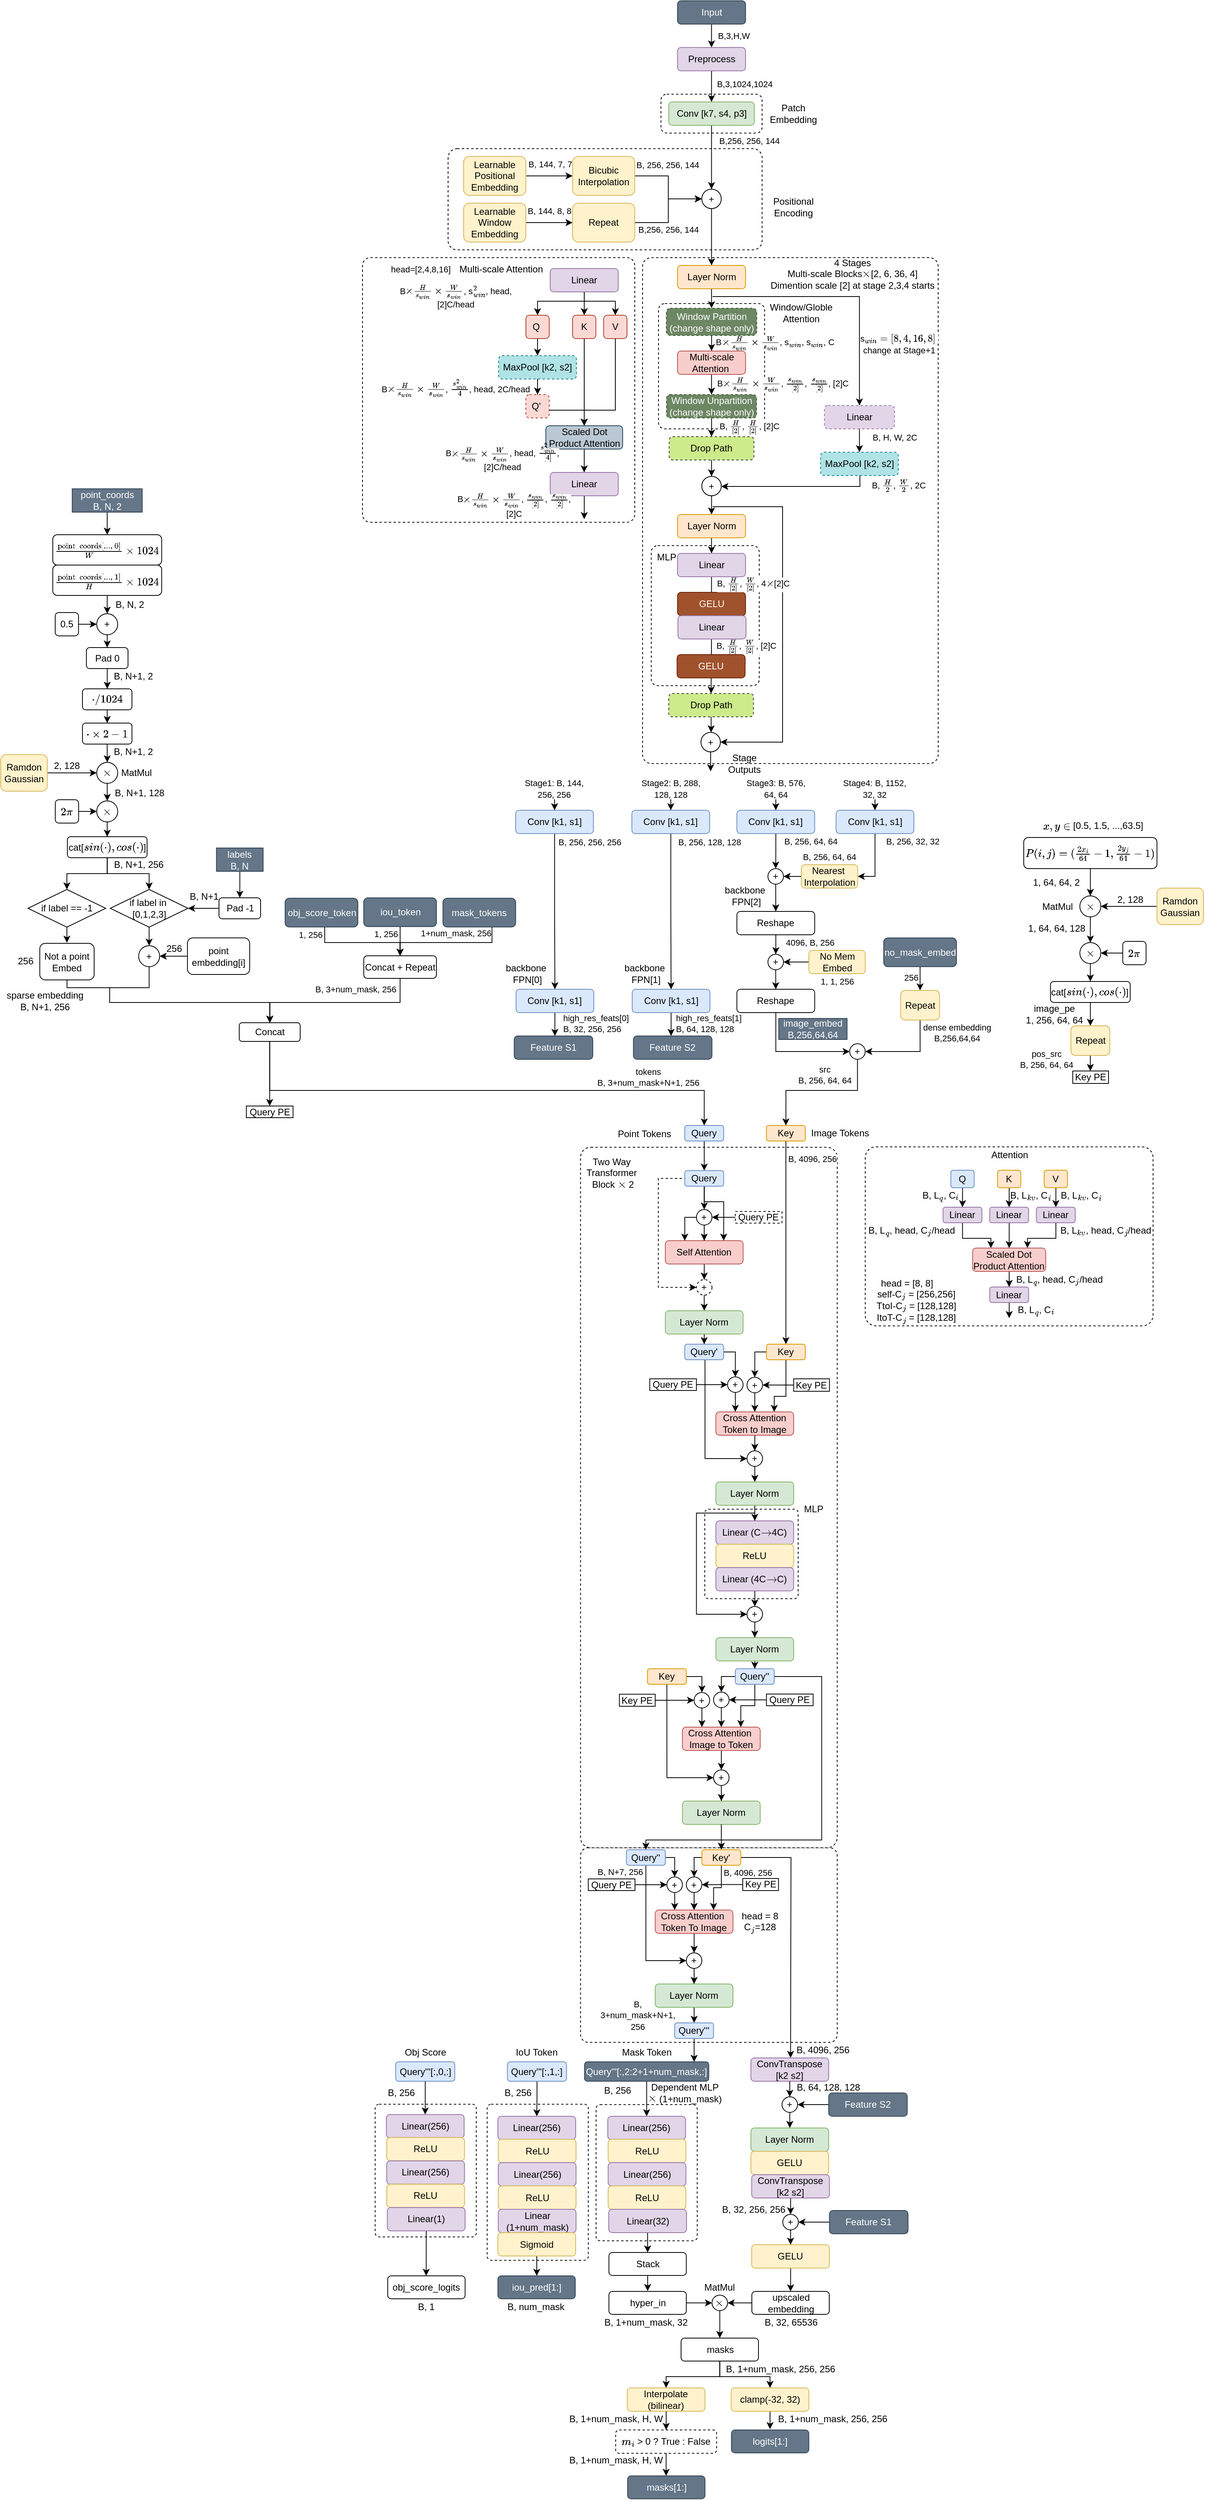 <mxfile version="26.2.2">
  <diagram name="Page-1" id="90zGWC1KugrScvKNjO5u">
    <mxGraphModel dx="5561" dy="1604" grid="1" gridSize="10" guides="1" tooltips="1" connect="1" arrows="1" fold="1" page="1" pageScale="1" pageWidth="850" pageHeight="1100" math="1" shadow="0">
      <root>
        <mxCell id="0" />
        <mxCell id="1" parent="0" />
        <mxCell id="8AIc42vWEOV04zFsuyPU-4" value="" style="rounded=1;whiteSpace=wrap;html=1;dashed=1;arcSize=3;" parent="1" vertex="1">
          <mxGeometry x="-420" y="350" width="380" height="650" as="geometry" />
        </mxCell>
        <mxCell id="uYgV0tb-RvrMZyZtblZR-1" value="" style="rounded=1;whiteSpace=wrap;html=1;dashed=1;arcSize=6;" parent="1" vertex="1">
          <mxGeometry x="-399.5" y="409" width="136.34" height="161" as="geometry" />
        </mxCell>
        <mxCell id="8AIc42vWEOV04zFsuyPU-2" value="" style="rounded=1;whiteSpace=wrap;html=1;dashed=1;arcSize=3;" parent="1" vertex="1">
          <mxGeometry x="-780" y="350" width="350" height="340" as="geometry" />
        </mxCell>
        <mxCell id="Av4ejUpZXHxXe-buTqIJ-79" value="" style="rounded=1;whiteSpace=wrap;html=1;dashed=1;arcSize=6;" parent="1" vertex="1">
          <mxGeometry x="-408.78" y="720" width="138.78" height="180" as="geometry" />
        </mxCell>
        <mxCell id="Av4ejUpZXHxXe-buTqIJ-18" value="" style="rounded=1;whiteSpace=wrap;html=1;dashed=1;arcSize=9;" parent="1" vertex="1">
          <mxGeometry x="-670" y="210" width="403.66" height="130" as="geometry" />
        </mxCell>
        <mxCell id="MlzY_1DeIk44zODTZunn-7" value="" style="rounded=1;whiteSpace=wrap;html=1;dashed=1;" parent="1" vertex="1">
          <mxGeometry x="-396.34" y="140" width="130" height="50" as="geometry" />
        </mxCell>
        <mxCell id="MlzY_1DeIk44zODTZunn-3" style="edgeStyle=orthogonalEdgeStyle;rounded=0;orthogonalLoop=1;jettySize=auto;html=1;entryX=0.5;entryY=0;entryDx=0;entryDy=0;" parent="1" source="MlzY_1DeIk44zODTZunn-1" target="Av4ejUpZXHxXe-buTqIJ-1" edge="1">
          <mxGeometry relative="1" as="geometry" />
        </mxCell>
        <mxCell id="MlzY_1DeIk44zODTZunn-4" value="B,3,H,W" style="edgeLabel;html=1;align=center;verticalAlign=middle;resizable=0;points=[];" parent="MlzY_1DeIk44zODTZunn-3" vertex="1" connectable="0">
          <mxGeometry x="-0.15" relative="1" as="geometry">
            <mxPoint x="28" y="2" as="offset" />
          </mxGeometry>
        </mxCell>
        <mxCell id="MlzY_1DeIk44zODTZunn-1" value="Input" style="rounded=1;whiteSpace=wrap;html=1;fillColor=#647687;fontColor=#ffffff;strokeColor=#314354;" parent="1" vertex="1">
          <mxGeometry x="-375.09" y="20" width="87.5" height="30" as="geometry" />
        </mxCell>
        <mxCell id="MlzY_1DeIk44zODTZunn-8" style="edgeStyle=orthogonalEdgeStyle;rounded=0;orthogonalLoop=1;jettySize=auto;html=1;entryX=0.5;entryY=0;entryDx=0;entryDy=0;exitX=0.5;exitY=1;exitDx=0;exitDy=0;" parent="1" source="MlzY_1DeIk44zODTZunn-2" target="Av4ejUpZXHxXe-buTqIJ-17" edge="1">
          <mxGeometry relative="1" as="geometry">
            <mxPoint x="-331.34" y="250" as="targetPoint" />
            <mxPoint x="-331.34" y="200" as="sourcePoint" />
          </mxGeometry>
        </mxCell>
        <mxCell id="MlzY_1DeIk44zODTZunn-9" value="B,256, 256, 144" style="edgeLabel;html=1;align=center;verticalAlign=middle;resizable=0;points=[];" parent="MlzY_1DeIk44zODTZunn-8" vertex="1" connectable="0">
          <mxGeometry x="-0.074" y="1" relative="1" as="geometry">
            <mxPoint x="47" y="-18" as="offset" />
          </mxGeometry>
        </mxCell>
        <mxCell id="MlzY_1DeIk44zODTZunn-2" value="Conv [k7, s4, p3]" style="rounded=1;whiteSpace=wrap;html=1;fillColor=#d5e8d4;strokeColor=#82b366;" parent="1" vertex="1">
          <mxGeometry x="-386.34" y="150" width="110" height="30" as="geometry" />
        </mxCell>
        <mxCell id="MlzY_1DeIk44zODTZunn-10" value="Patch Embedding" style="text;html=1;align=center;verticalAlign=middle;whiteSpace=wrap;rounded=0;" parent="1" vertex="1">
          <mxGeometry x="-256.34" y="150" width="60" height="30" as="geometry" />
        </mxCell>
        <mxCell id="Av4ejUpZXHxXe-buTqIJ-2" style="edgeStyle=orthogonalEdgeStyle;rounded=0;orthogonalLoop=1;jettySize=auto;html=1;entryX=0.5;entryY=0;entryDx=0;entryDy=0;" parent="1" source="Av4ejUpZXHxXe-buTqIJ-1" target="MlzY_1DeIk44zODTZunn-2" edge="1">
          <mxGeometry relative="1" as="geometry" />
        </mxCell>
        <mxCell id="Av4ejUpZXHxXe-buTqIJ-3" value="B,3,1024,1024" style="edgeLabel;html=1;align=center;verticalAlign=middle;resizable=0;points=[];" parent="Av4ejUpZXHxXe-buTqIJ-2" vertex="1" connectable="0">
          <mxGeometry x="-0.218" y="1" relative="1" as="geometry">
            <mxPoint x="41" y="1" as="offset" />
          </mxGeometry>
        </mxCell>
        <mxCell id="Av4ejUpZXHxXe-buTqIJ-1" value="Preprocess" style="rounded=1;whiteSpace=wrap;html=1;fillColor=#e1d5e7;strokeColor=#9673a6;" parent="1" vertex="1">
          <mxGeometry x="-375.09" y="80" width="87.5" height="30" as="geometry" />
        </mxCell>
        <mxCell id="Av4ejUpZXHxXe-buTqIJ-10" style="edgeStyle=orthogonalEdgeStyle;rounded=0;orthogonalLoop=1;jettySize=auto;html=1;entryX=0;entryY=0.5;entryDx=0;entryDy=0;" parent="1" source="Av4ejUpZXHxXe-buTqIJ-4" target="Av4ejUpZXHxXe-buTqIJ-7" edge="1">
          <mxGeometry relative="1" as="geometry" />
        </mxCell>
        <mxCell id="Av4ejUpZXHxXe-buTqIJ-16" value="B, 144, 7, 7" style="edgeLabel;html=1;align=center;verticalAlign=middle;resizable=0;points=[];" parent="Av4ejUpZXHxXe-buTqIJ-10" vertex="1" connectable="0">
          <mxGeometry x="-0.022" relative="1" as="geometry">
            <mxPoint x="1" y="-15" as="offset" />
          </mxGeometry>
        </mxCell>
        <mxCell id="Av4ejUpZXHxXe-buTqIJ-4" value="Learnable Positional Embedding" style="rounded=1;whiteSpace=wrap;html=1;fillColor=#fff2cc;strokeColor=#d6b656;" parent="1" vertex="1">
          <mxGeometry x="-650" y="220" width="80" height="50" as="geometry" />
        </mxCell>
        <mxCell id="Av4ejUpZXHxXe-buTqIJ-11" style="edgeStyle=orthogonalEdgeStyle;rounded=0;orthogonalLoop=1;jettySize=auto;html=1;entryX=0;entryY=0.5;entryDx=0;entryDy=0;" parent="1" source="Av4ejUpZXHxXe-buTqIJ-5" target="Av4ejUpZXHxXe-buTqIJ-8" edge="1">
          <mxGeometry relative="1" as="geometry" />
        </mxCell>
        <mxCell id="Av4ejUpZXHxXe-buTqIJ-15" value="B, 144, 8, 8" style="edgeLabel;html=1;align=center;verticalAlign=middle;resizable=0;points=[];" parent="Av4ejUpZXHxXe-buTqIJ-11" vertex="1" connectable="0">
          <mxGeometry x="0.033" y="-1" relative="1" as="geometry">
            <mxPoint x="-1" y="-16" as="offset" />
          </mxGeometry>
        </mxCell>
        <mxCell id="Av4ejUpZXHxXe-buTqIJ-5" value="Learnable Window Embedding" style="rounded=1;whiteSpace=wrap;html=1;fillColor=#fff2cc;strokeColor=#d6b656;" parent="1" vertex="1">
          <mxGeometry x="-650" y="280" width="80" height="50" as="geometry" />
        </mxCell>
        <mxCell id="Av4ejUpZXHxXe-buTqIJ-9" style="edgeStyle=orthogonalEdgeStyle;rounded=0;orthogonalLoop=1;jettySize=auto;html=1;entryX=0;entryY=0.5;entryDx=0;entryDy=0;" parent="1" source="Av4ejUpZXHxXe-buTqIJ-7" target="Av4ejUpZXHxXe-buTqIJ-17" edge="1">
          <mxGeometry relative="1" as="geometry">
            <mxPoint x="-343.839" y="273.661" as="targetPoint" />
          </mxGeometry>
        </mxCell>
        <mxCell id="Av4ejUpZXHxXe-buTqIJ-13" value="B, 256, 256, 144" style="edgeLabel;html=1;align=center;verticalAlign=middle;resizable=0;points=[];" parent="Av4ejUpZXHxXe-buTqIJ-9" vertex="1" connectable="0">
          <mxGeometry x="-0.06" relative="1" as="geometry">
            <mxPoint x="-1" y="-26" as="offset" />
          </mxGeometry>
        </mxCell>
        <mxCell id="Av4ejUpZXHxXe-buTqIJ-7" value="Bicubic Interpolation" style="rounded=1;whiteSpace=wrap;html=1;fillColor=#fff2cc;strokeColor=#d6b656;" parent="1" vertex="1">
          <mxGeometry x="-510" y="220" width="80" height="50" as="geometry" />
        </mxCell>
        <mxCell id="Av4ejUpZXHxXe-buTqIJ-12" style="edgeStyle=orthogonalEdgeStyle;rounded=0;orthogonalLoop=1;jettySize=auto;html=1;entryX=0;entryY=0.5;entryDx=0;entryDy=0;" parent="1" source="Av4ejUpZXHxXe-buTqIJ-8" target="Av4ejUpZXHxXe-buTqIJ-17" edge="1">
          <mxGeometry relative="1" as="geometry">
            <mxPoint x="-343.839" y="291.339" as="targetPoint" />
          </mxGeometry>
        </mxCell>
        <mxCell id="Av4ejUpZXHxXe-buTqIJ-14" value="B,256, 256, 144" style="edgeLabel;html=1;align=center;verticalAlign=middle;resizable=0;points=[];" parent="Av4ejUpZXHxXe-buTqIJ-12" vertex="1" connectable="0">
          <mxGeometry x="0.071" y="-1" relative="1" as="geometry">
            <mxPoint x="-1" y="28" as="offset" />
          </mxGeometry>
        </mxCell>
        <mxCell id="Av4ejUpZXHxXe-buTqIJ-8" value="Repeat" style="rounded=1;whiteSpace=wrap;html=1;fillColor=#fff2cc;strokeColor=#d6b656;" parent="1" vertex="1">
          <mxGeometry x="-510" y="280" width="80" height="50" as="geometry" />
        </mxCell>
        <mxCell id="Av4ejUpZXHxXe-buTqIJ-23" style="edgeStyle=orthogonalEdgeStyle;rounded=0;orthogonalLoop=1;jettySize=auto;html=1;exitX=0.5;exitY=1;exitDx=0;exitDy=0;entryX=0.5;entryY=0;entryDx=0;entryDy=0;" parent="1" source="Av4ejUpZXHxXe-buTqIJ-17" target="Av4ejUpZXHxXe-buTqIJ-20" edge="1">
          <mxGeometry relative="1" as="geometry" />
        </mxCell>
        <mxCell id="Av4ejUpZXHxXe-buTqIJ-17" value="+" style="ellipse;whiteSpace=wrap;html=1;aspect=fixed;" parent="1" vertex="1">
          <mxGeometry x="-343.84" y="262" width="25" height="25" as="geometry" />
        </mxCell>
        <mxCell id="Av4ejUpZXHxXe-buTqIJ-19" value="Positional Encoding" style="text;html=1;align=center;verticalAlign=middle;whiteSpace=wrap;rounded=0;" parent="1" vertex="1">
          <mxGeometry x="-256.34" y="270" width="60" height="30" as="geometry" />
        </mxCell>
        <mxCell id="Av4ejUpZXHxXe-buTqIJ-24" style="edgeStyle=orthogonalEdgeStyle;rounded=0;orthogonalLoop=1;jettySize=auto;html=1;entryX=0.5;entryY=0;entryDx=0;entryDy=0;" parent="1" source="Av4ejUpZXHxXe-buTqIJ-20" target="Av4ejUpZXHxXe-buTqIJ-22" edge="1">
          <mxGeometry relative="1" as="geometry" />
        </mxCell>
        <mxCell id="Av4ejUpZXHxXe-buTqIJ-20" value="Layer Norm" style="rounded=1;whiteSpace=wrap;html=1;fillColor=#ffe6cc;strokeColor=#d79b00;" parent="1" vertex="1">
          <mxGeometry x="-375.09" y="360" width="87.5" height="30" as="geometry" />
        </mxCell>
        <mxCell id="Av4ejUpZXHxXe-buTqIJ-67" style="edgeStyle=orthogonalEdgeStyle;rounded=0;orthogonalLoop=1;jettySize=auto;html=1;entryX=1;entryY=0.5;entryDx=0;entryDy=0;" parent="1" target="Av4ejUpZXHxXe-buTqIJ-31" edge="1">
          <mxGeometry relative="1" as="geometry">
            <mxPoint x="-140.65" y="630.0" as="sourcePoint" />
            <mxPoint x="-314.49" y="642.5" as="targetPoint" />
            <Array as="points">
              <mxPoint x="-141" y="644" />
              <mxPoint x="-319" y="644" />
            </Array>
          </mxGeometry>
        </mxCell>
        <mxCell id="Av4ejUpZXHxXe-buTqIJ-83" value="B, \(\frac{H}{2}\), \(\frac{W}{2}\), 2C" style="edgeLabel;html=1;align=center;verticalAlign=middle;resizable=0;points=[];" parent="Av4ejUpZXHxXe-buTqIJ-67" vertex="1" connectable="0">
          <mxGeometry x="-0.883" relative="1" as="geometry">
            <mxPoint x="49" y="1" as="offset" />
          </mxGeometry>
        </mxCell>
        <mxCell id="Av4ejUpZXHxXe-buTqIJ-21" value="MaxPool [k2, s2]" style="rounded=1;whiteSpace=wrap;html=1;dashed=1;fillColor=#b0e3e6;strokeColor=#0e8088;" parent="1" vertex="1">
          <mxGeometry x="-191.22" y="600" width="100" height="30" as="geometry" />
        </mxCell>
        <mxCell id="Av4ejUpZXHxXe-buTqIJ-25" style="edgeStyle=orthogonalEdgeStyle;rounded=0;orthogonalLoop=1;jettySize=auto;html=1;" parent="1" source="Av4ejUpZXHxXe-buTqIJ-22" edge="1">
          <mxGeometry relative="1" as="geometry">
            <mxPoint x="-331.335" y="470" as="targetPoint" />
          </mxGeometry>
        </mxCell>
        <mxCell id="Av4ejUpZXHxXe-buTqIJ-26" value="B\(\times \frac{H}{s_{win}} \times \frac{W}{s_{win}}\), s\(_{win}\), s\(_{win}\), C" style="edgeLabel;html=1;align=center;verticalAlign=middle;resizable=0;points=[];" parent="Av4ejUpZXHxXe-buTqIJ-25" vertex="1" connectable="0">
          <mxGeometry x="-0.357" relative="1" as="geometry">
            <mxPoint x="81" y="3" as="offset" />
          </mxGeometry>
        </mxCell>
        <mxCell id="Av4ejUpZXHxXe-buTqIJ-22" value="Window Partition&lt;div&gt;(change shape only)&lt;/div&gt;" style="rounded=1;whiteSpace=wrap;html=1;dashed=1;fillColor=#6d8764;fontColor=#ffffff;strokeColor=#3A5431;" parent="1" vertex="1">
          <mxGeometry x="-389.43" y="415" width="116.21" height="35" as="geometry" />
        </mxCell>
        <mxCell id="Av4ejUpZXHxXe-buTqIJ-29" style="edgeStyle=orthogonalEdgeStyle;rounded=0;orthogonalLoop=1;jettySize=auto;html=1;entryX=0.5;entryY=0;entryDx=0;entryDy=0;" parent="1" source="Av4ejUpZXHxXe-buTqIJ-27" target="Av4ejUpZXHxXe-buTqIJ-28" edge="1">
          <mxGeometry relative="1" as="geometry" />
        </mxCell>
        <mxCell id="Av4ejUpZXHxXe-buTqIJ-65" value="B\(\times \frac{H}{s_{win}} \times \frac{W}{s_{win}}\), \(\frac{s_{win}}{[2]}\), \(\frac{s_{win}}{[2]}\), [2]C" style="edgeLabel;html=1;align=center;verticalAlign=middle;resizable=0;points=[];" parent="Av4ejUpZXHxXe-buTqIJ-29" vertex="1" connectable="0">
          <mxGeometry x="-0.416" y="1" relative="1" as="geometry">
            <mxPoint x="90" y="5" as="offset" />
          </mxGeometry>
        </mxCell>
        <mxCell id="Av4ejUpZXHxXe-buTqIJ-27" value="Multi-scale Attention&amp;nbsp;" style="rounded=1;whiteSpace=wrap;html=1;fillColor=#f8cecc;strokeColor=#b85450;" parent="1" vertex="1">
          <mxGeometry x="-375.09" y="470" width="87.5" height="30" as="geometry" />
        </mxCell>
        <mxCell id="Av4ejUpZXHxXe-buTqIJ-32" style="edgeStyle=orthogonalEdgeStyle;rounded=0;orthogonalLoop=1;jettySize=auto;html=1;entryX=0.5;entryY=0;entryDx=0;entryDy=0;" parent="1" source="Av4ejUpZXHxXe-buTqIJ-28" target="Av4ejUpZXHxXe-buTqIJ-30" edge="1">
          <mxGeometry relative="1" as="geometry" />
        </mxCell>
        <mxCell id="Av4ejUpZXHxXe-buTqIJ-66" value="B, \(\frac{H}{[2]}\), \(\frac{H}{[2]}\), [2]C" style="edgeLabel;html=1;align=center;verticalAlign=middle;resizable=0;points=[];" parent="Av4ejUpZXHxXe-buTqIJ-32" vertex="1" connectable="0">
          <mxGeometry x="-0.237" y="1" relative="1" as="geometry">
            <mxPoint x="47" y="3" as="offset" />
          </mxGeometry>
        </mxCell>
        <mxCell id="Av4ejUpZXHxXe-buTqIJ-28" value="Window Unpartition (change shape only)" style="rounded=1;whiteSpace=wrap;html=1;dashed=1;fillColor=#6d8764;fontColor=#ffffff;strokeColor=#3A5431;" parent="1" vertex="1">
          <mxGeometry x="-389.23" y="526" width="115.77" height="30" as="geometry" />
        </mxCell>
        <mxCell id="Av4ejUpZXHxXe-buTqIJ-33" style="edgeStyle=orthogonalEdgeStyle;rounded=0;orthogonalLoop=1;jettySize=auto;html=1;entryX=0.5;entryY=0;entryDx=0;entryDy=0;" parent="1" source="Av4ejUpZXHxXe-buTqIJ-30" target="Av4ejUpZXHxXe-buTqIJ-31" edge="1">
          <mxGeometry relative="1" as="geometry" />
        </mxCell>
        <mxCell id="Av4ejUpZXHxXe-buTqIJ-30" value="Drop Path" style="rounded=1;whiteSpace=wrap;html=1;dashed=1;fillColor=#cdeb8b;strokeColor=#36393d;" parent="1" vertex="1">
          <mxGeometry x="-385.78" y="580" width="108.88" height="30" as="geometry" />
        </mxCell>
        <mxCell id="Av4ejUpZXHxXe-buTqIJ-37" style="edgeStyle=orthogonalEdgeStyle;rounded=0;orthogonalLoop=1;jettySize=auto;html=1;entryX=0.5;entryY=0;entryDx=0;entryDy=0;" parent="1" target="Av4ejUpZXHxXe-buTqIJ-34" edge="1">
          <mxGeometry relative="1" as="geometry">
            <mxPoint x="-330.13" y="656" as="sourcePoint" />
          </mxGeometry>
        </mxCell>
        <mxCell id="Av4ejUpZXHxXe-buTqIJ-31" value="+" style="ellipse;whiteSpace=wrap;html=1;aspect=fixed;" parent="1" vertex="1">
          <mxGeometry x="-343.85" y="631" width="25" height="25" as="geometry" />
        </mxCell>
        <mxCell id="Av4ejUpZXHxXe-buTqIJ-68" style="edgeStyle=orthogonalEdgeStyle;rounded=0;orthogonalLoop=1;jettySize=auto;html=1;entryX=0.5;entryY=0;entryDx=0;entryDy=0;" parent="1" source="Av4ejUpZXHxXe-buTqIJ-34" target="Av4ejUpZXHxXe-buTqIJ-35" edge="1">
          <mxGeometry relative="1" as="geometry" />
        </mxCell>
        <mxCell id="Av4ejUpZXHxXe-buTqIJ-34" value="Layer Norm" style="rounded=1;whiteSpace=wrap;html=1;fillColor=#ffe6cc;strokeColor=#d79b00;" parent="1" vertex="1">
          <mxGeometry x="-375.09" y="680" width="87.5" height="30" as="geometry" />
        </mxCell>
        <mxCell id="Av4ejUpZXHxXe-buTqIJ-69" style="edgeStyle=orthogonalEdgeStyle;rounded=0;orthogonalLoop=1;jettySize=auto;html=1;entryX=0.5;entryY=0;entryDx=0;entryDy=0;" parent="1" source="Av4ejUpZXHxXe-buTqIJ-35" target="Av4ejUpZXHxXe-buTqIJ-36" edge="1">
          <mxGeometry relative="1" as="geometry" />
        </mxCell>
        <mxCell id="Av4ejUpZXHxXe-buTqIJ-75" value="B, \(\frac{H}{[2]}\), \(\frac{W}{[2]}\), [2]C" style="edgeLabel;html=1;align=center;verticalAlign=middle;resizable=0;points=[];" parent="Av4ejUpZXHxXe-buTqIJ-69" vertex="1" connectable="0">
          <mxGeometry x="0.715" y="1" relative="1" as="geometry">
            <mxPoint x="44" y="-39" as="offset" />
          </mxGeometry>
        </mxCell>
        <mxCell id="Av4ejUpZXHxXe-buTqIJ-35" value="Linear" style="rounded=1;whiteSpace=wrap;html=1;fillColor=#e1d5e7;strokeColor=#9673a6;" parent="1" vertex="1">
          <mxGeometry x="-375.09" y="730" width="87.5" height="30" as="geometry" />
        </mxCell>
        <mxCell id="Av4ejUpZXHxXe-buTqIJ-39" style="edgeStyle=orthogonalEdgeStyle;rounded=0;orthogonalLoop=1;jettySize=auto;html=1;entryX=0.5;entryY=0;entryDx=0;entryDy=0;" parent="1" source="Av4ejUpZXHxXe-buTqIJ-36" target="Av4ejUpZXHxXe-buTqIJ-38" edge="1">
          <mxGeometry relative="1" as="geometry" />
        </mxCell>
        <mxCell id="Av4ejUpZXHxXe-buTqIJ-36" value="Drop Path" style="rounded=1;whiteSpace=wrap;html=1;dashed=1;fillColor=#cdeb8b;strokeColor=#36393d;" parent="1" vertex="1">
          <mxGeometry x="-386.34" y="910" width="108.88" height="30" as="geometry" />
        </mxCell>
        <mxCell id="Av4ejUpZXHxXe-buTqIJ-40" style="edgeStyle=elbowEdgeStyle;rounded=0;orthogonalLoop=1;jettySize=auto;html=1;exitX=1;exitY=0.5;exitDx=0;exitDy=0;startArrow=classic;startFill=1;endArrow=none;" parent="1" source="Av4ejUpZXHxXe-buTqIJ-38" edge="1">
          <mxGeometry relative="1" as="geometry">
            <mxPoint x="-330" y="670" as="targetPoint" />
            <Array as="points">
              <mxPoint x="-240.0" y="740" />
            </Array>
          </mxGeometry>
        </mxCell>
        <mxCell id="Av4ejUpZXHxXe-buTqIJ-76" style="edgeStyle=orthogonalEdgeStyle;rounded=0;orthogonalLoop=1;jettySize=auto;html=1;" parent="1" source="Av4ejUpZXHxXe-buTqIJ-38" edge="1">
          <mxGeometry relative="1" as="geometry">
            <mxPoint x="-332.46" y="1010" as="targetPoint" />
          </mxGeometry>
        </mxCell>
        <mxCell id="Av4ejUpZXHxXe-buTqIJ-38" value="+" style="ellipse;whiteSpace=wrap;html=1;aspect=fixed;" parent="1" vertex="1">
          <mxGeometry x="-344.96" y="960" width="25" height="25" as="geometry" />
        </mxCell>
        <mxCell id="Av4ejUpZXHxXe-buTqIJ-46" style="edgeStyle=orthogonalEdgeStyle;rounded=0;orthogonalLoop=1;jettySize=auto;html=1;entryX=0.5;entryY=0;entryDx=0;entryDy=0;exitX=0.5;exitY=1;exitDx=0;exitDy=0;" parent="1" source="Av4ejUpZXHxXe-buTqIJ-41" target="Av4ejUpZXHxXe-buTqIJ-42" edge="1">
          <mxGeometry relative="1" as="geometry">
            <Array as="points">
              <mxPoint x="-495" y="406" />
              <mxPoint x="-555" y="406" />
            </Array>
          </mxGeometry>
        </mxCell>
        <mxCell id="Av4ejUpZXHxXe-buTqIJ-47" style="edgeStyle=orthogonalEdgeStyle;rounded=0;orthogonalLoop=1;jettySize=auto;html=1;entryX=0.5;entryY=0;entryDx=0;entryDy=0;" parent="1" source="Av4ejUpZXHxXe-buTqIJ-41" target="Av4ejUpZXHxXe-buTqIJ-44" edge="1">
          <mxGeometry relative="1" as="geometry" />
        </mxCell>
        <mxCell id="Av4ejUpZXHxXe-buTqIJ-48" style="edgeStyle=orthogonalEdgeStyle;rounded=0;orthogonalLoop=1;jettySize=auto;html=1;exitX=0.5;exitY=1;exitDx=0;exitDy=0;entryX=0.5;entryY=0;entryDx=0;entryDy=0;" parent="1" source="Av4ejUpZXHxXe-buTqIJ-41" target="Av4ejUpZXHxXe-buTqIJ-45" edge="1">
          <mxGeometry relative="1" as="geometry">
            <Array as="points">
              <mxPoint x="-495" y="406" />
              <mxPoint x="-455" y="406" />
            </Array>
          </mxGeometry>
        </mxCell>
        <mxCell id="Av4ejUpZXHxXe-buTqIJ-41" value="Linear" style="rounded=1;whiteSpace=wrap;html=1;fillColor=#e1d5e7;strokeColor=#9673a6;" parent="1" vertex="1">
          <mxGeometry x="-538.74" y="364" width="87.5" height="30" as="geometry" />
        </mxCell>
        <mxCell id="Av4ejUpZXHxXe-buTqIJ-52" style="edgeStyle=orthogonalEdgeStyle;rounded=0;orthogonalLoop=1;jettySize=auto;html=1;entryX=0.5;entryY=0;entryDx=0;entryDy=0;" parent="1" source="Av4ejUpZXHxXe-buTqIJ-42" target="Av4ejUpZXHxXe-buTqIJ-51" edge="1">
          <mxGeometry relative="1" as="geometry" />
        </mxCell>
        <mxCell id="Av4ejUpZXHxXe-buTqIJ-42" value="Q&amp;nbsp;" style="rounded=1;whiteSpace=wrap;html=1;fillColor=#fad9d5;strokeColor=#ae4132;" parent="1" vertex="1">
          <mxGeometry x="-570" y="424" width="30" height="30" as="geometry" />
        </mxCell>
        <mxCell id="Av4ejUpZXHxXe-buTqIJ-43" value="&lt;span style=&quot;font-size: 11px; text-wrap-mode: nowrap; background-color: rgb(255, 255, 255);&quot;&gt;B\(\times \frac{H}{s_{win}} \times \frac{W}{s_{win}}\), s\(_{win}^2\), head, [2]C/&lt;/span&gt;&lt;span style=&quot;font-size: 11px; text-wrap-mode: nowrap; background-color: rgb(255, 255, 255);&quot;&gt;head&lt;/span&gt;" style="text;html=1;align=center;verticalAlign=middle;whiteSpace=wrap;rounded=0;" parent="1" vertex="1">
          <mxGeometry x="-735" y="390" width="150" height="22" as="geometry" />
        </mxCell>
        <mxCell id="Av4ejUpZXHxXe-buTqIJ-57" style="edgeStyle=orthogonalEdgeStyle;rounded=0;orthogonalLoop=1;jettySize=auto;html=1;entryX=0.5;entryY=0;entryDx=0;entryDy=0;" parent="1" source="Av4ejUpZXHxXe-buTqIJ-44" target="Av4ejUpZXHxXe-buTqIJ-55" edge="1">
          <mxGeometry relative="1" as="geometry" />
        </mxCell>
        <mxCell id="Av4ejUpZXHxXe-buTqIJ-44" value="K" style="rounded=1;whiteSpace=wrap;html=1;fillColor=#fad9d5;strokeColor=#ae4132;" parent="1" vertex="1">
          <mxGeometry x="-510" y="424" width="30" height="30" as="geometry" />
        </mxCell>
        <mxCell id="Av4ejUpZXHxXe-buTqIJ-58" style="edgeStyle=elbowEdgeStyle;rounded=0;orthogonalLoop=1;jettySize=auto;html=1;entryX=0.5;entryY=0;entryDx=0;entryDy=0;elbow=vertical;" parent="1" source="Av4ejUpZXHxXe-buTqIJ-45" target="Av4ejUpZXHxXe-buTqIJ-55" edge="1">
          <mxGeometry relative="1" as="geometry">
            <Array as="points">
              <mxPoint x="-480" y="546" />
            </Array>
          </mxGeometry>
        </mxCell>
        <mxCell id="Av4ejUpZXHxXe-buTqIJ-45" value="V" style="rounded=1;whiteSpace=wrap;html=1;fillColor=#fad9d5;strokeColor=#ae4132;" parent="1" vertex="1">
          <mxGeometry x="-470" y="424" width="30" height="30" as="geometry" />
        </mxCell>
        <mxCell id="Av4ejUpZXHxXe-buTqIJ-50" style="edgeStyle=elbowEdgeStyle;rounded=0;orthogonalLoop=1;jettySize=auto;html=1;exitX=0.5;exitY=0;exitDx=0;exitDy=0;elbow=vertical;endArrow=none;startFill=1;startArrow=classic;" parent="1" source="Av4ejUpZXHxXe-buTqIJ-49" edge="1">
          <mxGeometry relative="1" as="geometry">
            <mxPoint x="-330" y="400" as="targetPoint" />
            <Array as="points">
              <mxPoint x="-230" y="400" />
            </Array>
          </mxGeometry>
        </mxCell>
        <mxCell id="Av4ejUpZXHxXe-buTqIJ-81" style="edgeStyle=orthogonalEdgeStyle;rounded=0;orthogonalLoop=1;jettySize=auto;html=1;entryX=0.5;entryY=0;entryDx=0;entryDy=0;" parent="1" source="Av4ejUpZXHxXe-buTqIJ-49" target="Av4ejUpZXHxXe-buTqIJ-21" edge="1">
          <mxGeometry relative="1" as="geometry" />
        </mxCell>
        <mxCell id="Av4ejUpZXHxXe-buTqIJ-82" value="B, H, W, 2C" style="edgeLabel;html=1;align=center;verticalAlign=middle;resizable=0;points=[];" parent="Av4ejUpZXHxXe-buTqIJ-81" vertex="1" connectable="0">
          <mxGeometry x="0.245" relative="1" as="geometry">
            <mxPoint x="45" as="offset" />
          </mxGeometry>
        </mxCell>
        <mxCell id="Av4ejUpZXHxXe-buTqIJ-49" value="Linear" style="rounded=1;whiteSpace=wrap;html=1;dashed=1;fillColor=#e1d5e7;strokeColor=#9673a6;" parent="1" vertex="1">
          <mxGeometry x="-186.22" y="540" width="90" height="30" as="geometry" />
        </mxCell>
        <mxCell id="Av4ejUpZXHxXe-buTqIJ-53" style="edgeStyle=orthogonalEdgeStyle;rounded=0;orthogonalLoop=1;jettySize=auto;html=1;entryX=0.5;entryY=0;entryDx=0;entryDy=0;" parent="1" source="Av4ejUpZXHxXe-buTqIJ-51" target="Av4ejUpZXHxXe-buTqIJ-54" edge="1">
          <mxGeometry relative="1" as="geometry">
            <mxPoint x="-555" y="536" as="targetPoint" />
          </mxGeometry>
        </mxCell>
        <mxCell id="Av4ejUpZXHxXe-buTqIJ-51" value="MaxPool [k2, s2]" style="rounded=1;whiteSpace=wrap;html=1;dashed=1;fillColor=#b0e3e6;strokeColor=#0e8088;" parent="1" vertex="1">
          <mxGeometry x="-605" y="476" width="100" height="30" as="geometry" />
        </mxCell>
        <mxCell id="Av4ejUpZXHxXe-buTqIJ-56" style="edgeStyle=orthogonalEdgeStyle;rounded=0;orthogonalLoop=1;jettySize=auto;html=1;entryX=0.5;entryY=0;entryDx=0;entryDy=0;" parent="1" source="Av4ejUpZXHxXe-buTqIJ-54" target="Av4ejUpZXHxXe-buTqIJ-55" edge="1">
          <mxGeometry relative="1" as="geometry">
            <Array as="points">
              <mxPoint x="-495" y="546" />
            </Array>
          </mxGeometry>
        </mxCell>
        <mxCell id="Av4ejUpZXHxXe-buTqIJ-54" value="Q&#39;&amp;nbsp;" style="rounded=1;whiteSpace=wrap;html=1;dashed=1;fillColor=#fad9d5;strokeColor=#ae4132;" parent="1" vertex="1">
          <mxGeometry x="-570" y="526" width="30" height="30" as="geometry" />
        </mxCell>
        <mxCell id="Av4ejUpZXHxXe-buTqIJ-59" style="edgeStyle=orthogonalEdgeStyle;rounded=0;orthogonalLoop=1;jettySize=auto;html=1;" parent="1" source="Av4ejUpZXHxXe-buTqIJ-55" edge="1">
          <mxGeometry relative="1" as="geometry">
            <mxPoint x="-494.995" y="626" as="targetPoint" />
          </mxGeometry>
        </mxCell>
        <mxCell id="Av4ejUpZXHxXe-buTqIJ-55" value="Scaled Dot Product Attention" style="rounded=1;whiteSpace=wrap;html=1;fillColor=#bac8d3;strokeColor=#23445d;" parent="1" vertex="1">
          <mxGeometry x="-544.37" y="566" width="98.75" height="30" as="geometry" />
        </mxCell>
        <mxCell id="Av4ejUpZXHxXe-buTqIJ-63" style="edgeStyle=orthogonalEdgeStyle;rounded=0;orthogonalLoop=1;jettySize=auto;html=1;" parent="1" source="Av4ejUpZXHxXe-buTqIJ-60" edge="1">
          <mxGeometry relative="1" as="geometry">
            <mxPoint x="-495" y="686" as="targetPoint" />
          </mxGeometry>
        </mxCell>
        <mxCell id="Av4ejUpZXHxXe-buTqIJ-60" value="Linear" style="rounded=1;whiteSpace=wrap;html=1;fillColor=#e1d5e7;strokeColor=#9673a6;" parent="1" vertex="1">
          <mxGeometry x="-538.75" y="626" width="87.5" height="30" as="geometry" />
        </mxCell>
        <mxCell id="Av4ejUpZXHxXe-buTqIJ-61" value="&lt;span style=&quot;font-size: 11px; text-wrap-mode: nowrap; background-color: rgb(255, 255, 255);&quot;&gt;B\(\times \frac{H}{s_{win}} \times \frac{W}{s_{win}}\), head, \(\frac{s_{win}^2}{[4]}\), [&lt;/span&gt;&lt;span style=&quot;font-size: 11px; text-wrap-mode: nowrap; background-color: rgb(255, 255, 255);&quot;&gt;2]C/head&lt;/span&gt;" style="text;html=1;align=center;verticalAlign=middle;whiteSpace=wrap;rounded=0;" parent="1" vertex="1">
          <mxGeometry x="-675" y="596" width="150" height="22" as="geometry" />
        </mxCell>
        <mxCell id="Av4ejUpZXHxXe-buTqIJ-71" value="GELU" style="rounded=1;whiteSpace=wrap;html=1;fillColor=#a0522d;fontColor=#ffffff;strokeColor=#6D1F00;" parent="1" vertex="1">
          <mxGeometry x="-375.08" y="780" width="87.5" height="30" as="geometry" />
        </mxCell>
        <mxCell id="Av4ejUpZXHxXe-buTqIJ-72" value="B, \(\frac{H}{[2]}\), \(\frac{W}{[2]}\), 4\(\times\)[2]C" style="edgeLabel;html=1;align=center;verticalAlign=middle;resizable=0;points=[];" parent="1" vertex="1" connectable="0">
          <mxGeometry x="-276.343" y="770.003" as="geometry">
            <mxPoint x="-2" as="offset" />
          </mxGeometry>
        </mxCell>
        <mxCell id="Av4ejUpZXHxXe-buTqIJ-73" value="Linear" style="rounded=1;whiteSpace=wrap;html=1;fillColor=#e1d5e7;strokeColor=#9673a6;" parent="1" vertex="1">
          <mxGeometry x="-374.53" y="810" width="87.5" height="30" as="geometry" />
        </mxCell>
        <mxCell id="Av4ejUpZXHxXe-buTqIJ-74" value="GELU" style="rounded=1;whiteSpace=wrap;html=1;fillColor=#a0522d;fontColor=#ffffff;strokeColor=#6D1F00;" parent="1" vertex="1">
          <mxGeometry x="-375.65" y="860" width="87.5" height="30" as="geometry" />
        </mxCell>
        <mxCell id="Av4ejUpZXHxXe-buTqIJ-78" value="Stage Outputs" style="text;html=1;align=center;verticalAlign=middle;whiteSpace=wrap;rounded=0;" parent="1" vertex="1">
          <mxGeometry x="-318.85" y="985" width="60" height="30" as="geometry" />
        </mxCell>
        <mxCell id="Av4ejUpZXHxXe-buTqIJ-80" value="MLP" style="text;html=1;align=center;verticalAlign=middle;whiteSpace=wrap;rounded=0;" parent="1" vertex="1">
          <mxGeometry x="-418.78" y="720" width="60" height="30" as="geometry" />
        </mxCell>
        <mxCell id="Av4ejUpZXHxXe-buTqIJ-84" value="&lt;span style=&quot;font-size: 11px; text-wrap-mode: nowrap; background-color: rgb(255, 255, 255);&quot;&gt;B\(\times \frac{H}{s_{win}} \times \frac{W}{s_{win}}\), \(\frac{s_{win}^2}{4}\), head, 2C/&lt;/span&gt;&lt;span style=&quot;font-size: 11px; text-wrap-mode: nowrap; background-color: rgb(255, 255, 255);&quot;&gt;head&lt;/span&gt;" style="text;html=1;align=center;verticalAlign=middle;whiteSpace=wrap;rounded=0;" parent="1" vertex="1">
          <mxGeometry x="-760" y="506" width="200" height="22" as="geometry" />
        </mxCell>
        <mxCell id="8AIc42vWEOV04zFsuyPU-1" value="&lt;span style=&quot;font-size: 11px; text-wrap-mode: nowrap; background-color: rgb(255, 255, 255);&quot;&gt;B\(\times \frac{H}{s_{win}} \times \frac{W}{s_{win}}\), \(\frac{s_{win}}{[2]}\), \(\frac{s_{win}}{[2]}\), [&lt;/span&gt;&lt;span style=&quot;font-size: 11px; text-wrap-mode: nowrap; background-color: rgb(255, 255, 255);&quot;&gt;2]C&lt;/span&gt;" style="text;html=1;align=center;verticalAlign=middle;whiteSpace=wrap;rounded=0;" parent="1" vertex="1">
          <mxGeometry x="-660" y="658" width="150" height="22" as="geometry" />
        </mxCell>
        <mxCell id="8AIc42vWEOV04zFsuyPU-3" value="Multi-scale Attention&amp;nbsp;" style="text;html=1;align=center;verticalAlign=middle;whiteSpace=wrap;rounded=0;" parent="1" vertex="1">
          <mxGeometry x="-670" y="350" width="140" height="30" as="geometry" />
        </mxCell>
        <mxCell id="8AIc42vWEOV04zFsuyPU-7" value="4 Stages&lt;div&gt;Multi-scale Blocks\(\times\)&lt;span style=&quot;background-color: transparent; color: light-dark(rgb(0, 0, 0), rgb(255, 255, 255));&quot;&gt;[2, 6, 36, 4]&lt;/span&gt;&lt;/div&gt;&lt;div&gt;Dimention scale [2] at stage 2,3,4 starts&lt;span style=&quot;background-color: transparent; color: light-dark(rgb(0, 0, 0), rgb(255, 255, 255));&quot;&gt;&lt;/span&gt;&lt;/div&gt;" style="text;html=1;align=center;verticalAlign=middle;whiteSpace=wrap;rounded=0;" parent="1" vertex="1">
          <mxGeometry x="-260" y="352" width="220" height="38" as="geometry" />
        </mxCell>
        <mxCell id="uYgV0tb-RvrMZyZtblZR-2" value="Window/Globle Attention" style="text;html=1;align=center;verticalAlign=middle;whiteSpace=wrap;rounded=0;" parent="1" vertex="1">
          <mxGeometry x="-271.22" y="409" width="110" height="24" as="geometry" />
        </mxCell>
        <mxCell id="bSZjIwAKVUCluQ-9uDNu-1" value="&lt;span style=&quot;font-size: 11px; text-wrap-mode: nowrap; background-color: rgb(255, 255, 255);&quot;&gt;s\(_{win}=[8,4,16,8]\)&amp;nbsp;&lt;/span&gt;&lt;div&gt;&lt;span style=&quot;font-size: 11px; text-wrap-mode: nowrap; background-color: rgb(255, 255, 255);&quot;&gt;change at Stage+1&lt;/span&gt;&lt;/div&gt;" style="text;html=1;align=center;verticalAlign=middle;whiteSpace=wrap;rounded=0;" parent="1" vertex="1">
          <mxGeometry x="-150" y="446" width="120" height="30" as="geometry" />
        </mxCell>
        <mxCell id="bSZjIwAKVUCluQ-9uDNu-5" value="&lt;span style=&quot;font-size: 11px; text-wrap-mode: nowrap; background-color: rgb(255, 255, 255);&quot;&gt;head=[2,4,8,16]&lt;/span&gt;" style="text;html=1;align=center;verticalAlign=middle;whiteSpace=wrap;rounded=0;" parent="1" vertex="1">
          <mxGeometry x="-750" y="350" width="90" height="30" as="geometry" />
        </mxCell>
        <mxCell id="bSZjIwAKVUCluQ-9uDNu-96" style="edgeStyle=orthogonalEdgeStyle;rounded=0;orthogonalLoop=1;jettySize=auto;html=1;entryX=0.5;entryY=0;entryDx=0;entryDy=0;" parent="1" source="bSZjIwAKVUCluQ-9uDNu-7" target="bSZjIwAKVUCluQ-9uDNu-91" edge="1">
          <mxGeometry relative="1" as="geometry" />
        </mxCell>
        <mxCell id="bSZjIwAKVUCluQ-9uDNu-7" value="&lt;span style=&quot;font-size: 11px; text-wrap-mode: nowrap; background-color: rgb(255, 255, 255);&quot;&gt;Stage1: B, 144, 256, 256&lt;/span&gt;" style="text;html=1;align=center;verticalAlign=middle;whiteSpace=wrap;rounded=0;" parent="1" vertex="1">
          <mxGeometry x="-575.62" y="1022" width="85" height="20" as="geometry" />
        </mxCell>
        <mxCell id="bSZjIwAKVUCluQ-9uDNu-97" style="edgeStyle=orthogonalEdgeStyle;rounded=0;orthogonalLoop=1;jettySize=auto;html=1;entryX=0.5;entryY=0;entryDx=0;entryDy=0;" parent="1" source="bSZjIwAKVUCluQ-9uDNu-8" target="bSZjIwAKVUCluQ-9uDNu-92" edge="1">
          <mxGeometry relative="1" as="geometry" />
        </mxCell>
        <mxCell id="bSZjIwAKVUCluQ-9uDNu-8" value="&lt;span style=&quot;font-size: 11px; text-wrap-mode: nowrap; background-color: rgb(255, 255, 255);&quot;&gt;Stage2: B, 288, 128, 128&lt;/span&gt;" style="text;html=1;align=center;verticalAlign=middle;whiteSpace=wrap;rounded=0;" parent="1" vertex="1">
          <mxGeometry x="-426.25" y="1022" width="85" height="20" as="geometry" />
        </mxCell>
        <mxCell id="bSZjIwAKVUCluQ-9uDNu-98" style="edgeStyle=orthogonalEdgeStyle;rounded=0;orthogonalLoop=1;jettySize=auto;html=1;entryX=0.5;entryY=0;entryDx=0;entryDy=0;" parent="1" source="bSZjIwAKVUCluQ-9uDNu-9" target="bSZjIwAKVUCluQ-9uDNu-93" edge="1">
          <mxGeometry relative="1" as="geometry" />
        </mxCell>
        <mxCell id="bSZjIwAKVUCluQ-9uDNu-9" value="&lt;span style=&quot;font-size: 11px; text-wrap-mode: nowrap; background-color: rgb(255, 255, 255);&quot;&gt;Stage3: B, 576, 64, 64&lt;/span&gt;" style="text;html=1;align=center;verticalAlign=middle;whiteSpace=wrap;rounded=0;" parent="1" vertex="1">
          <mxGeometry x="-291.25" y="1022" width="85" height="20" as="geometry" />
        </mxCell>
        <mxCell id="bSZjIwAKVUCluQ-9uDNu-99" style="edgeStyle=orthogonalEdgeStyle;rounded=0;orthogonalLoop=1;jettySize=auto;html=1;entryX=0.5;entryY=0;entryDx=0;entryDy=0;" parent="1" source="bSZjIwAKVUCluQ-9uDNu-10" target="bSZjIwAKVUCluQ-9uDNu-94" edge="1">
          <mxGeometry relative="1" as="geometry" />
        </mxCell>
        <mxCell id="bSZjIwAKVUCluQ-9uDNu-10" value="&lt;span style=&quot;font-size: 11px; text-wrap-mode: nowrap; background-color: rgb(255, 255, 255);&quot;&gt;Stage4: B, 1152, 32, 32&lt;/span&gt;" style="text;html=1;align=center;verticalAlign=middle;whiteSpace=wrap;rounded=0;" parent="1" vertex="1">
          <mxGeometry x="-163.75" y="1022" width="85" height="20" as="geometry" />
        </mxCell>
        <mxCell id="bSZjIwAKVUCluQ-9uDNu-136" style="edgeStyle=orthogonalEdgeStyle;rounded=0;orthogonalLoop=1;jettySize=auto;html=1;entryX=0.5;entryY=0;entryDx=0;entryDy=0;" parent="1" source="bSZjIwAKVUCluQ-9uDNu-91" target="bSZjIwAKVUCluQ-9uDNu-145" edge="1">
          <mxGeometry relative="1" as="geometry">
            <mxPoint x="-533" y="1190" as="targetPoint" />
          </mxGeometry>
        </mxCell>
        <mxCell id="bSZjIwAKVUCluQ-9uDNu-91" value="Conv [k1, s1]" style="rounded=1;whiteSpace=wrap;html=1;fillColor=#dae8fc;strokeColor=#6c8ebf;" parent="1" vertex="1">
          <mxGeometry x="-583.12" y="1060" width="100" height="30" as="geometry" />
        </mxCell>
        <mxCell id="bSZjIwAKVUCluQ-9uDNu-137" style="edgeStyle=orthogonalEdgeStyle;rounded=0;orthogonalLoop=1;jettySize=auto;html=1;entryX=0.5;entryY=0;entryDx=0;entryDy=0;" parent="1" source="bSZjIwAKVUCluQ-9uDNu-92" target="bSZjIwAKVUCluQ-9uDNu-147" edge="1">
          <mxGeometry relative="1" as="geometry">
            <mxPoint x="-384" y="1190" as="targetPoint" />
          </mxGeometry>
        </mxCell>
        <mxCell id="bSZjIwAKVUCluQ-9uDNu-92" value="Conv [k1, s1]" style="rounded=1;whiteSpace=wrap;html=1;fillColor=#dae8fc;strokeColor=#6c8ebf;" parent="1" vertex="1">
          <mxGeometry x="-433.75" y="1060" width="100" height="30" as="geometry" />
        </mxCell>
        <mxCell id="bSZjIwAKVUCluQ-9uDNu-129" style="edgeStyle=orthogonalEdgeStyle;rounded=0;orthogonalLoop=1;jettySize=auto;html=1;entryX=0.5;entryY=0;entryDx=0;entryDy=0;" parent="1" source="bSZjIwAKVUCluQ-9uDNu-93" target="bSZjIwAKVUCluQ-9uDNu-128" edge="1">
          <mxGeometry relative="1" as="geometry" />
        </mxCell>
        <mxCell id="bSZjIwAKVUCluQ-9uDNu-93" value="Conv [k1, s1]" style="rounded=1;whiteSpace=wrap;html=1;fillColor=#dae8fc;strokeColor=#6c8ebf;" parent="1" vertex="1">
          <mxGeometry x="-298.75" y="1060" width="100" height="30" as="geometry" />
        </mxCell>
        <mxCell id="bSZjIwAKVUCluQ-9uDNu-133" style="edgeStyle=orthogonalEdgeStyle;rounded=0;orthogonalLoop=1;jettySize=auto;html=1;entryX=1;entryY=0.5;entryDx=0;entryDy=0;" parent="1" source="bSZjIwAKVUCluQ-9uDNu-94" target="bSZjIwAKVUCluQ-9uDNu-126" edge="1">
          <mxGeometry relative="1" as="geometry" />
        </mxCell>
        <mxCell id="bSZjIwAKVUCluQ-9uDNu-94" value="Conv [k1, s1]" style="rounded=1;whiteSpace=wrap;html=1;fillColor=#dae8fc;strokeColor=#6c8ebf;" parent="1" vertex="1">
          <mxGeometry x="-171.25" y="1060" width="100" height="30" as="geometry" />
        </mxCell>
        <mxCell id="bSZjIwAKVUCluQ-9uDNu-104" value="&lt;span style=&quot;color: rgb(0, 0, 0); font-family: Helvetica; font-size: 11px; font-style: normal; font-variant-ligatures: normal; font-variant-caps: normal; font-weight: 400; letter-spacing: normal; orphans: 2; text-align: center; text-indent: 0px; text-transform: none; widows: 2; word-spacing: 0px; -webkit-text-stroke-width: 0px; white-space: nowrap; background-color: rgb(255, 255, 255); text-decoration-thickness: initial; text-decoration-style: initial; text-decoration-color: initial; display: inline !important; float: none;&quot;&gt;B, 256, 256, 256&lt;/span&gt;" style="text;whiteSpace=wrap;html=1;" parent="1" vertex="1">
          <mxGeometry x="-530" y="1087" width="84.37" height="20" as="geometry" />
        </mxCell>
        <mxCell id="bSZjIwAKVUCluQ-9uDNu-106" value="&lt;span style=&quot;color: rgb(0, 0, 0); font-family: Helvetica; font-size: 11px; font-style: normal; font-variant-ligatures: normal; font-variant-caps: normal; font-weight: 400; letter-spacing: normal; orphans: 2; text-align: center; text-indent: 0px; text-transform: none; widows: 2; word-spacing: 0px; -webkit-text-stroke-width: 0px; white-space: nowrap; background-color: rgb(255, 255, 255); text-decoration-thickness: initial; text-decoration-style: initial; text-decoration-color: initial; display: inline !important; float: none;&quot;&gt;B, 256, 128, 128&lt;/span&gt;" style="text;whiteSpace=wrap;html=1;" parent="1" vertex="1">
          <mxGeometry x="-375.65" y="1087" width="84.37" height="20" as="geometry" />
        </mxCell>
        <mxCell id="bSZjIwAKVUCluQ-9uDNu-107" value="&lt;span style=&quot;font-size: 11px; text-wrap-mode: nowrap; background-color: rgb(255, 255, 255);&quot;&gt;B, 256, 64, 64&lt;/span&gt;" style="text;html=1;align=center;verticalAlign=middle;whiteSpace=wrap;rounded=0;" parent="1" vertex="1">
          <mxGeometry x="-246.22" y="1090" width="85" height="20" as="geometry" />
        </mxCell>
        <mxCell id="bSZjIwAKVUCluQ-9uDNu-108" value="&lt;span style=&quot;font-size: 11px; text-wrap-mode: nowrap; background-color: rgb(255, 255, 255);&quot;&gt;B, 256, 32, 32&lt;/span&gt;" style="text;html=1;align=center;verticalAlign=middle;whiteSpace=wrap;rounded=0;" parent="1" vertex="1">
          <mxGeometry x="-115.0" y="1090" width="85" height="20" as="geometry" />
        </mxCell>
        <mxCell id="bSZjIwAKVUCluQ-9uDNu-134" style="edgeStyle=orthogonalEdgeStyle;rounded=0;orthogonalLoop=1;jettySize=auto;html=1;entryX=1;entryY=0.5;entryDx=0;entryDy=0;" parent="1" source="bSZjIwAKVUCluQ-9uDNu-126" target="bSZjIwAKVUCluQ-9uDNu-128" edge="1">
          <mxGeometry relative="1" as="geometry" />
        </mxCell>
        <mxCell id="bSZjIwAKVUCluQ-9uDNu-126" value="Nearest&amp;nbsp;&lt;div&gt;Interpolation&lt;/div&gt;" style="rounded=1;whiteSpace=wrap;html=1;fillColor=#fff2cc;strokeColor=#d6b656;" parent="1" vertex="1">
          <mxGeometry x="-215.89" y="1130" width="72.5" height="30" as="geometry" />
        </mxCell>
        <mxCell id="bSZjIwAKVUCluQ-9uDNu-138" style="edgeStyle=orthogonalEdgeStyle;rounded=0;orthogonalLoop=1;jettySize=auto;html=1;entryX=0.5;entryY=0;entryDx=0;entryDy=0;" parent="1" source="bSZjIwAKVUCluQ-9uDNu-128" target="bSZjIwAKVUCluQ-9uDNu-160" edge="1">
          <mxGeometry relative="1" as="geometry">
            <mxPoint x="-249" y="1190" as="targetPoint" />
          </mxGeometry>
        </mxCell>
        <mxCell id="bSZjIwAKVUCluQ-9uDNu-128" value="+" style="ellipse;whiteSpace=wrap;html=1;aspect=fixed;" parent="1" vertex="1">
          <mxGeometry x="-258.85" y="1135" width="20" height="20" as="geometry" />
        </mxCell>
        <mxCell id="bSZjIwAKVUCluQ-9uDNu-135" value="&lt;span style=&quot;font-size: 11px; text-wrap-mode: nowrap; background-color: rgb(255, 255, 255);&quot;&gt;B, 256, 64, 64&lt;/span&gt;" style="text;html=1;align=center;verticalAlign=middle;whiteSpace=wrap;rounded=0;" parent="1" vertex="1">
          <mxGeometry x="-222.14" y="1110" width="85" height="20" as="geometry" />
        </mxCell>
        <mxCell id="bSZjIwAKVUCluQ-9uDNu-141" value="backbone&amp;nbsp;&lt;div&gt;FPN[0]&lt;/div&gt;" style="text;html=1;align=center;verticalAlign=middle;whiteSpace=wrap;rounded=0;" parent="1" vertex="1">
          <mxGeometry x="-598.3" y="1255" width="60" height="30" as="geometry" />
        </mxCell>
        <mxCell id="bSZjIwAKVUCluQ-9uDNu-142" value="backbone&amp;nbsp;&lt;div&gt;FPN[1]&lt;/div&gt;" style="text;html=1;align=center;verticalAlign=middle;whiteSpace=wrap;rounded=0;" parent="1" vertex="1">
          <mxGeometry x="-445.32" y="1255" width="59.38" height="30" as="geometry" />
        </mxCell>
        <mxCell id="bSZjIwAKVUCluQ-9uDNu-143" value="backbone&amp;nbsp;&lt;div&gt;FPN[2]&lt;/div&gt;" style="text;html=1;align=center;verticalAlign=middle;whiteSpace=wrap;rounded=0;" parent="1" vertex="1">
          <mxGeometry x="-315.72" y="1155" width="59.38" height="30" as="geometry" />
        </mxCell>
        <mxCell id="bSZjIwAKVUCluQ-9uDNu-149" style="edgeStyle=orthogonalEdgeStyle;rounded=0;orthogonalLoop=1;jettySize=auto;html=1;entryX=0.5;entryY=0;entryDx=0;entryDy=0;" parent="1" source="bSZjIwAKVUCluQ-9uDNu-145" edge="1">
          <mxGeometry relative="1" as="geometry">
            <mxPoint x="-532.68" y="1350" as="targetPoint" />
          </mxGeometry>
        </mxCell>
        <mxCell id="bSZjIwAKVUCluQ-9uDNu-145" value="Conv [k1, s1]" style="rounded=1;whiteSpace=wrap;html=1;fillColor=#dae8fc;strokeColor=#6c8ebf;" parent="1" vertex="1">
          <mxGeometry x="-582.68" y="1290" width="100" height="30" as="geometry" />
        </mxCell>
        <mxCell id="bSZjIwAKVUCluQ-9uDNu-146" value="&lt;span style=&quot;color: rgb(0, 0, 0); font-family: Helvetica; font-size: 11px; font-style: normal; font-variant-ligatures: normal; font-variant-caps: normal; font-weight: 400; letter-spacing: normal; orphans: 2; text-align: center; text-indent: 0px; text-transform: none; widows: 2; word-spacing: 0px; -webkit-text-stroke-width: 0px; white-space: nowrap; background-color: rgb(255, 255, 255); text-decoration-thickness: initial; text-decoration-style: initial; text-decoration-color: initial; display: inline !important; float: none;&quot;&gt;high_res_feats[0]&lt;/span&gt;&lt;div&gt;&lt;span style=&quot;color: rgb(0, 0, 0); font-family: Helvetica; font-size: 11px; font-style: normal; font-variant-ligatures: normal; font-variant-caps: normal; font-weight: 400; letter-spacing: normal; orphans: 2; text-align: center; text-indent: 0px; text-transform: none; widows: 2; word-spacing: 0px; -webkit-text-stroke-width: 0px; white-space: nowrap; background-color: rgb(255, 255, 255); text-decoration-thickness: initial; text-decoration-style: initial; text-decoration-color: initial; display: inline !important; float: none;&quot;&gt;B, 32, 256, 256&lt;/span&gt;&lt;/div&gt;" style="text;whiteSpace=wrap;html=1;" parent="1" vertex="1">
          <mxGeometry x="-524.37" y="1313" width="84.37" height="30" as="geometry" />
        </mxCell>
        <mxCell id="bSZjIwAKVUCluQ-9uDNu-150" style="edgeStyle=orthogonalEdgeStyle;rounded=0;orthogonalLoop=1;jettySize=auto;html=1;entryX=0.5;entryY=0;entryDx=0;entryDy=0;" parent="1" source="bSZjIwAKVUCluQ-9uDNu-147" edge="1">
          <mxGeometry relative="1" as="geometry">
            <mxPoint x="-383.31" y="1350" as="targetPoint" />
          </mxGeometry>
        </mxCell>
        <mxCell id="bSZjIwAKVUCluQ-9uDNu-147" value="Conv [k1, s1]" style="rounded=1;whiteSpace=wrap;html=1;fillColor=#dae8fc;strokeColor=#6c8ebf;" parent="1" vertex="1">
          <mxGeometry x="-433.31" y="1290" width="100" height="30" as="geometry" />
        </mxCell>
        <mxCell id="bSZjIwAKVUCluQ-9uDNu-148" value="&lt;span style=&quot;color: rgb(0, 0, 0); font-family: Helvetica; font-size: 11px; font-style: normal; font-variant-ligatures: normal; font-variant-caps: normal; font-weight: 400; letter-spacing: normal; orphans: 2; text-align: center; text-indent: 0px; text-transform: none; widows: 2; word-spacing: 0px; -webkit-text-stroke-width: 0px; white-space: nowrap; background-color: rgb(255, 255, 255); text-decoration-thickness: initial; text-decoration-style: initial; text-decoration-color: initial; display: inline !important; float: none;&quot;&gt;high_res_feats[1]&lt;/span&gt;&lt;div&gt;&lt;span style=&quot;color: rgb(0, 0, 0); font-family: Helvetica; font-size: 11px; font-style: normal; font-variant-ligatures: normal; font-variant-caps: normal; font-weight: 400; letter-spacing: normal; orphans: 2; text-align: center; text-indent: 0px; text-transform: none; widows: 2; word-spacing: 0px; -webkit-text-stroke-width: 0px; white-space: nowrap; background-color: rgb(255, 255, 255); text-decoration-thickness: initial; text-decoration-style: initial; text-decoration-color: initial; display: inline !important; float: none;&quot;&gt;B, 64, 128, 128&lt;/span&gt;&lt;/div&gt;" style="text;whiteSpace=wrap;html=1;" parent="1" vertex="1">
          <mxGeometry x="-378.75" y="1313" width="84.37" height="20" as="geometry" />
        </mxCell>
        <mxCell id="bSZjIwAKVUCluQ-9uDNu-154" value="&lt;span style=&quot;font-size: 11px; text-wrap-mode: nowrap; background-color: rgb(255, 255, 255);&quot;&gt;4096,&amp;nbsp;&lt;/span&gt;&lt;span style=&quot;font-size: 11px; text-wrap-mode: nowrap; background-color: rgb(255, 255, 255);&quot;&gt;B, 256&lt;/span&gt;" style="text;html=1;align=center;verticalAlign=middle;whiteSpace=wrap;rounded=0;" parent="1" vertex="1">
          <mxGeometry x="-238.85" y="1220" width="68.85" height="20" as="geometry" />
        </mxCell>
        <mxCell id="bSZjIwAKVUCluQ-9uDNu-185" style="edgeStyle=orthogonalEdgeStyle;rounded=0;orthogonalLoop=1;jettySize=auto;html=1;entryX=0.5;entryY=0;entryDx=0;entryDy=0;" parent="1" source="bSZjIwAKVUCluQ-9uDNu-160" target="bSZjIwAKVUCluQ-9uDNu-170" edge="1">
          <mxGeometry relative="1" as="geometry" />
        </mxCell>
        <mxCell id="bSZjIwAKVUCluQ-9uDNu-160" value="Reshape" style="rounded=1;whiteSpace=wrap;html=1;" parent="1" vertex="1">
          <mxGeometry x="-298.75" y="1190" width="100" height="30" as="geometry" />
        </mxCell>
        <mxCell id="bSZjIwAKVUCluQ-9uDNu-182" style="edgeStyle=orthogonalEdgeStyle;rounded=0;orthogonalLoop=1;jettySize=auto;html=1;entryX=0.5;entryY=0;entryDx=0;entryDy=0;" parent="1" source="bSZjIwAKVUCluQ-9uDNu-170" target="bSZjIwAKVUCluQ-9uDNu-178" edge="1">
          <mxGeometry relative="1" as="geometry" />
        </mxCell>
        <mxCell id="bSZjIwAKVUCluQ-9uDNu-170" value="+" style="ellipse;whiteSpace=wrap;html=1;aspect=fixed;" parent="1" vertex="1">
          <mxGeometry x="-258.85" y="1245" width="20" height="20" as="geometry" />
        </mxCell>
        <mxCell id="bSZjIwAKVUCluQ-9uDNu-172" style="edgeStyle=orthogonalEdgeStyle;rounded=0;orthogonalLoop=1;jettySize=auto;html=1;entryX=1;entryY=0.5;entryDx=0;entryDy=0;" parent="1" source="bSZjIwAKVUCluQ-9uDNu-171" target="bSZjIwAKVUCluQ-9uDNu-170" edge="1">
          <mxGeometry relative="1" as="geometry" />
        </mxCell>
        <mxCell id="bSZjIwAKVUCluQ-9uDNu-171" value="No Mem Embed" style="rounded=1;whiteSpace=wrap;html=1;fillColor=#fff2cc;strokeColor=#d6b656;" parent="1" vertex="1">
          <mxGeometry x="-206.25" y="1240" width="72.5" height="30" as="geometry" />
        </mxCell>
        <mxCell id="bSZjIwAKVUCluQ-9uDNu-173" value="&lt;span style=&quot;font-size: 11px; text-wrap-mode: nowrap; background-color: rgb(255, 255, 255);&quot;&gt;1,&amp;nbsp;&lt;/span&gt;&lt;span style=&quot;font-size: 11px; text-wrap-mode: nowrap; background-color: rgb(255, 255, 255);&quot;&gt;1, 256&lt;/span&gt;" style="text;html=1;align=center;verticalAlign=middle;whiteSpace=wrap;rounded=0;" parent="1" vertex="1">
          <mxGeometry x="-212.5" y="1270" width="85" height="20" as="geometry" />
        </mxCell>
        <mxCell id="bSZjIwAKVUCluQ-9uDNu-449" style="edgeStyle=orthogonalEdgeStyle;rounded=0;orthogonalLoop=1;jettySize=auto;html=1;entryX=0;entryY=0.5;entryDx=0;entryDy=0;" parent="1" source="bSZjIwAKVUCluQ-9uDNu-178" target="fak_-ckAiNhkKnYB3eX--35" edge="1">
          <mxGeometry relative="1" as="geometry">
            <mxPoint x="-248.75" y="1360" as="targetPoint" />
            <Array as="points">
              <mxPoint x="-249" y="1370" />
            </Array>
          </mxGeometry>
        </mxCell>
        <mxCell id="bSZjIwAKVUCluQ-9uDNu-178" value="Reshape" style="rounded=1;whiteSpace=wrap;html=1;" parent="1" vertex="1">
          <mxGeometry x="-298.75" y="1290" width="100" height="30" as="geometry" />
        </mxCell>
        <mxCell id="bSZjIwAKVUCluQ-9uDNu-181" value="image_embed&lt;div&gt;B,256,64,64&lt;/div&gt;" style="text;html=1;align=center;verticalAlign=middle;whiteSpace=wrap;rounded=0;fillColor=#647687;fontColor=#ffffff;strokeColor=#314354;" parent="1" vertex="1">
          <mxGeometry x="-244.94" y="1327.5" width="87.8" height="27" as="geometry" />
        </mxCell>
        <mxCell id="bSZjIwAKVUCluQ-9uDNu-186" value="" style="rounded=1;whiteSpace=wrap;html=1;dashed=1;arcSize=4;" parent="1" vertex="1">
          <mxGeometry x="-763.75" y="2722.5" width="130" height="170.5" as="geometry" />
        </mxCell>
        <mxCell id="bSZjIwAKVUCluQ-9uDNu-187" value="" style="rounded=1;whiteSpace=wrap;html=1;dashed=1;arcSize=4;" parent="1" vertex="1">
          <mxGeometry x="-619.75" y="2722.5" width="130" height="200.5" as="geometry" />
        </mxCell>
        <mxCell id="bSZjIwAKVUCluQ-9uDNu-188" value="" style="rounded=1;whiteSpace=wrap;html=1;dashed=1;arcSize=4;" parent="1" vertex="1">
          <mxGeometry x="-479.75" y="2723" width="130" height="175" as="geometry" />
        </mxCell>
        <mxCell id="bSZjIwAKVUCluQ-9uDNu-189" value="" style="rounded=1;whiteSpace=wrap;html=1;arcSize=4;dashed=1;" parent="1" vertex="1">
          <mxGeometry x="-499.75" y="2393" width="330" height="250" as="geometry" />
        </mxCell>
        <mxCell id="bSZjIwAKVUCluQ-9uDNu-190" value="" style="rounded=1;whiteSpace=wrap;html=1;arcSize=4;dashed=1;" parent="1" vertex="1">
          <mxGeometry x="-499.75" y="1493" width="330" height="900" as="geometry" />
        </mxCell>
        <mxCell id="bSZjIwAKVUCluQ-9uDNu-191" value="" style="rounded=1;whiteSpace=wrap;html=1;dashed=1;arcSize=6;" parent="1" vertex="1">
          <mxGeometry x="-133.75" y="1492.5" width="370" height="230" as="geometry" />
        </mxCell>
        <mxCell id="bSZjIwAKVUCluQ-9uDNu-192" value="" style="rounded=1;whiteSpace=wrap;html=1;dashed=1;arcSize=4;" parent="1" vertex="1">
          <mxGeometry x="-340" y="1958" width="120" height="115" as="geometry" />
        </mxCell>
        <mxCell id="bSZjIwAKVUCluQ-9uDNu-193" style="edgeStyle=orthogonalEdgeStyle;rounded=0;orthogonalLoop=1;jettySize=auto;html=1;entryX=0.5;entryY=0;entryDx=0;entryDy=0;" parent="1" source="bSZjIwAKVUCluQ-9uDNu-194" target="bSZjIwAKVUCluQ-9uDNu-218" edge="1">
          <mxGeometry relative="1" as="geometry" />
        </mxCell>
        <mxCell id="bSZjIwAKVUCluQ-9uDNu-194" value="Self Attention" style="rounded=1;whiteSpace=wrap;html=1;fillColor=#f8cecc;strokeColor=#b85450;" parent="1" vertex="1">
          <mxGeometry x="-390.75" y="1613" width="100" height="30" as="geometry" />
        </mxCell>
        <mxCell id="bSZjIwAKVUCluQ-9uDNu-195" style="edgeStyle=orthogonalEdgeStyle;rounded=0;orthogonalLoop=1;jettySize=auto;html=1;entryX=0.5;entryY=0;entryDx=0;entryDy=0;" parent="1" source="bSZjIwAKVUCluQ-9uDNu-196" target="bSZjIwAKVUCluQ-9uDNu-251" edge="1">
          <mxGeometry relative="1" as="geometry" />
        </mxCell>
        <mxCell id="bSZjIwAKVUCluQ-9uDNu-196" value="Layer Norm" style="rounded=1;whiteSpace=wrap;html=1;fillColor=#d5e8d4;strokeColor=#82b366;" parent="1" vertex="1">
          <mxGeometry x="-390.75" y="1703" width="100" height="30" as="geometry" />
        </mxCell>
        <mxCell id="bSZjIwAKVUCluQ-9uDNu-197" style="edgeStyle=orthogonalEdgeStyle;rounded=0;orthogonalLoop=1;jettySize=auto;html=1;entryX=0.25;entryY=0;entryDx=0;entryDy=0;" parent="1" source="bSZjIwAKVUCluQ-9uDNu-198" target="bSZjIwAKVUCluQ-9uDNu-206" edge="1">
          <mxGeometry relative="1" as="geometry" />
        </mxCell>
        <mxCell id="bSZjIwAKVUCluQ-9uDNu-198" value="+" style="ellipse;whiteSpace=wrap;html=1;aspect=fixed;" parent="1" vertex="1">
          <mxGeometry x="-310.75" y="1788" width="20" height="20" as="geometry" />
        </mxCell>
        <mxCell id="bSZjIwAKVUCluQ-9uDNu-199" style="edgeStyle=orthogonalEdgeStyle;rounded=0;orthogonalLoop=1;jettySize=auto;html=1;entryX=0;entryY=0.5;entryDx=0;entryDy=0;" parent="1" source="bSZjIwAKVUCluQ-9uDNu-200" target="bSZjIwAKVUCluQ-9uDNu-198" edge="1">
          <mxGeometry relative="1" as="geometry" />
        </mxCell>
        <mxCell id="bSZjIwAKVUCluQ-9uDNu-200" value="Query PE" style="text;html=1;align=center;verticalAlign=middle;whiteSpace=wrap;rounded=0;strokeColor=default;" parent="1" vertex="1">
          <mxGeometry x="-410.75" y="1790.5" width="60" height="15" as="geometry" />
        </mxCell>
        <mxCell id="bSZjIwAKVUCluQ-9uDNu-201" style="edgeStyle=orthogonalEdgeStyle;rounded=0;orthogonalLoop=1;jettySize=auto;html=1;entryX=0.5;entryY=0;entryDx=0;entryDy=0;exitX=0;exitY=0.5;exitDx=0;exitDy=0;" parent="1" source="bSZjIwAKVUCluQ-9uDNu-202" target="bSZjIwAKVUCluQ-9uDNu-206" edge="1">
          <mxGeometry relative="1" as="geometry">
            <Array as="points">
              <mxPoint x="-275.75" y="1798" />
            </Array>
          </mxGeometry>
        </mxCell>
        <mxCell id="bSZjIwAKVUCluQ-9uDNu-202" value="+" style="ellipse;whiteSpace=wrap;html=1;aspect=fixed;" parent="1" vertex="1">
          <mxGeometry x="-285.75" y="1788.5" width="20" height="20" as="geometry" />
        </mxCell>
        <mxCell id="bSZjIwAKVUCluQ-9uDNu-203" style="edgeStyle=orthogonalEdgeStyle;rounded=0;orthogonalLoop=1;jettySize=auto;html=1;entryX=1;entryY=0.5;entryDx=0;entryDy=0;" parent="1" source="bSZjIwAKVUCluQ-9uDNu-204" target="bSZjIwAKVUCluQ-9uDNu-202" edge="1">
          <mxGeometry relative="1" as="geometry" />
        </mxCell>
        <mxCell id="bSZjIwAKVUCluQ-9uDNu-204" value="Key PE" style="text;html=1;align=center;verticalAlign=middle;whiteSpace=wrap;rounded=0;strokeColor=default;" parent="1" vertex="1">
          <mxGeometry x="-225.75" y="1790.5" width="46" height="16" as="geometry" />
        </mxCell>
        <mxCell id="bSZjIwAKVUCluQ-9uDNu-205" style="edgeStyle=orthogonalEdgeStyle;rounded=0;orthogonalLoop=1;jettySize=auto;html=1;entryX=0.5;entryY=0;entryDx=0;entryDy=0;" parent="1" source="bSZjIwAKVUCluQ-9uDNu-206" target="bSZjIwAKVUCluQ-9uDNu-229" edge="1">
          <mxGeometry relative="1" as="geometry">
            <mxPoint x="-281.75" y="1883" as="targetPoint" />
            <Array as="points" />
          </mxGeometry>
        </mxCell>
        <mxCell id="bSZjIwAKVUCluQ-9uDNu-206" value="Cross Attention Token to Image" style="rounded=1;whiteSpace=wrap;html=1;fillColor=#f8cecc;strokeColor=#b85450;" parent="1" vertex="1">
          <mxGeometry x="-325.75" y="1833" width="100" height="30" as="geometry" />
        </mxCell>
        <mxCell id="bSZjIwAKVUCluQ-9uDNu-207" style="edgeStyle=orthogonalEdgeStyle;rounded=0;orthogonalLoop=1;jettySize=auto;html=1;entryX=0.5;entryY=0;entryDx=0;entryDy=0;" parent="1" source="bSZjIwAKVUCluQ-9uDNu-208" target="bSZjIwAKVUCluQ-9uDNu-209" edge="1">
          <mxGeometry relative="1" as="geometry" />
        </mxCell>
        <mxCell id="bSZjIwAKVUCluQ-9uDNu-208" value="Layer Norm" style="rounded=1;whiteSpace=wrap;html=1;fillColor=#d5e8d4;strokeColor=#82b366;" parent="1" vertex="1">
          <mxGeometry x="-325.75" y="1923" width="100" height="30" as="geometry" />
        </mxCell>
        <mxCell id="bSZjIwAKVUCluQ-9uDNu-209" value="Linear (C\(\rightarrow\)4C)" style="rounded=1;whiteSpace=wrap;html=1;fillColor=#e1d5e7;strokeColor=#9673a6;" parent="1" vertex="1">
          <mxGeometry x="-325.75" y="1973" width="100" height="30" as="geometry" />
        </mxCell>
        <mxCell id="bSZjIwAKVUCluQ-9uDNu-210" style="edgeStyle=elbowEdgeStyle;rounded=0;orthogonalLoop=1;jettySize=auto;html=1;exitX=0;exitY=0.5;exitDx=0;exitDy=0;startArrow=classic;startFill=1;endArrow=none;" parent="1" source="bSZjIwAKVUCluQ-9uDNu-212" edge="1">
          <mxGeometry relative="1" as="geometry">
            <mxPoint x="-275.75" y="1963" as="targetPoint" />
            <Array as="points">
              <mxPoint x="-350.75" y="2003" />
            </Array>
          </mxGeometry>
        </mxCell>
        <mxCell id="bSZjIwAKVUCluQ-9uDNu-211" style="edgeStyle=orthogonalEdgeStyle;rounded=0;orthogonalLoop=1;jettySize=auto;html=1;entryX=0.5;entryY=0;entryDx=0;entryDy=0;" parent="1" source="bSZjIwAKVUCluQ-9uDNu-212" target="bSZjIwAKVUCluQ-9uDNu-215" edge="1">
          <mxGeometry relative="1" as="geometry" />
        </mxCell>
        <mxCell id="bSZjIwAKVUCluQ-9uDNu-212" value="+" style="ellipse;whiteSpace=wrap;html=1;aspect=fixed;" parent="1" vertex="1">
          <mxGeometry x="-285.75" y="2083" width="20" height="20" as="geometry" />
        </mxCell>
        <mxCell id="bSZjIwAKVUCluQ-9uDNu-213" style="edgeStyle=orthogonalEdgeStyle;rounded=0;orthogonalLoop=1;jettySize=auto;html=1;entryX=0.5;entryY=0;entryDx=0;entryDy=0;exitX=0;exitY=0.5;exitDx=0;exitDy=0;" parent="1" source="bSZjIwAKVUCluQ-9uDNu-249" target="bSZjIwAKVUCluQ-9uDNu-231" edge="1">
          <mxGeometry relative="1" as="geometry">
            <mxPoint x="-275.75" y="2188" as="sourcePoint" />
          </mxGeometry>
        </mxCell>
        <mxCell id="bSZjIwAKVUCluQ-9uDNu-214" style="edgeStyle=orthogonalEdgeStyle;rounded=0;orthogonalLoop=1;jettySize=auto;html=1;entryX=0.5;entryY=0;entryDx=0;entryDy=0;" parent="1" source="bSZjIwAKVUCluQ-9uDNu-215" target="bSZjIwAKVUCluQ-9uDNu-249" edge="1">
          <mxGeometry relative="1" as="geometry" />
        </mxCell>
        <mxCell id="bSZjIwAKVUCluQ-9uDNu-215" value="Layer Norm" style="rounded=1;whiteSpace=wrap;html=1;fillColor=#d5e8d4;strokeColor=#82b366;" parent="1" vertex="1">
          <mxGeometry x="-325.75" y="2123" width="100" height="30" as="geometry" />
        </mxCell>
        <mxCell id="bSZjIwAKVUCluQ-9uDNu-216" style="edgeStyle=orthogonalEdgeStyle;rounded=0;orthogonalLoop=1;jettySize=auto;html=1;" parent="1" source="bSZjIwAKVUCluQ-9uDNu-218" edge="1">
          <mxGeometry relative="1" as="geometry">
            <mxPoint x="-340.75" y="1703" as="targetPoint" />
          </mxGeometry>
        </mxCell>
        <mxCell id="bSZjIwAKVUCluQ-9uDNu-217" style="edgeStyle=elbowEdgeStyle;rounded=0;orthogonalLoop=1;jettySize=auto;html=1;entryX=0;entryY=0.5;entryDx=0;entryDy=0;startArrow=classic;startFill=1;endArrow=none;dashed=1;" parent="1" source="bSZjIwAKVUCluQ-9uDNu-218" target="bSZjIwAKVUCluQ-9uDNu-222" edge="1">
          <mxGeometry relative="1" as="geometry">
            <Array as="points">
              <mxPoint x="-399.75" y="1613" />
            </Array>
          </mxGeometry>
        </mxCell>
        <mxCell id="bSZjIwAKVUCluQ-9uDNu-218" value="+" style="ellipse;whiteSpace=wrap;html=1;aspect=fixed;dashed=1;" parent="1" vertex="1">
          <mxGeometry x="-350.75" y="1663" width="20" height="20" as="geometry" />
        </mxCell>
        <mxCell id="bSZjIwAKVUCluQ-9uDNu-219" style="edgeStyle=orthogonalEdgeStyle;rounded=0;orthogonalLoop=1;jettySize=auto;html=1;entryX=0.5;entryY=0;entryDx=0;entryDy=0;" parent="1" source="bSZjIwAKVUCluQ-9uDNu-222" target="bSZjIwAKVUCluQ-9uDNu-254" edge="1">
          <mxGeometry relative="1" as="geometry" />
        </mxCell>
        <mxCell id="bSZjIwAKVUCluQ-9uDNu-220" style="edgeStyle=orthogonalEdgeStyle;rounded=0;orthogonalLoop=1;jettySize=auto;html=1;entryX=0.75;entryY=0;entryDx=0;entryDy=0;" parent="1" source="bSZjIwAKVUCluQ-9uDNu-222" target="bSZjIwAKVUCluQ-9uDNu-194" edge="1">
          <mxGeometry relative="1" as="geometry">
            <Array as="points">
              <mxPoint x="-340.75" y="1563" />
              <mxPoint x="-315.75" y="1563" />
            </Array>
          </mxGeometry>
        </mxCell>
        <mxCell id="bSZjIwAKVUCluQ-9uDNu-221" style="edgeStyle=orthogonalEdgeStyle;rounded=0;orthogonalLoop=1;jettySize=auto;html=1;entryX=0.5;entryY=1;entryDx=0;entryDy=0;startArrow=classic;startFill=1;endArrow=none;" parent="1" source="bSZjIwAKVUCluQ-9uDNu-222" target="bSZjIwAKVUCluQ-9uDNu-286" edge="1">
          <mxGeometry relative="1" as="geometry">
            <mxPoint x="-340.75" y="1463" as="targetPoint" />
          </mxGeometry>
        </mxCell>
        <mxCell id="bSZjIwAKVUCluQ-9uDNu-222" value="Query" style="rounded=1;whiteSpace=wrap;html=1;fillColor=#dae8fc;strokeColor=#6c8ebf;" parent="1" vertex="1">
          <mxGeometry x="-365.75" y="1523" width="50" height="20" as="geometry" />
        </mxCell>
        <mxCell id="bSZjIwAKVUCluQ-9uDNu-223" style="edgeStyle=orthogonalEdgeStyle;rounded=0;orthogonalLoop=1;jettySize=auto;html=1;entryX=0.5;entryY=0;entryDx=0;entryDy=0;" parent="1" source="bSZjIwAKVUCluQ-9uDNu-226" target="bSZjIwAKVUCluQ-9uDNu-202" edge="1">
          <mxGeometry relative="1" as="geometry">
            <Array as="points">
              <mxPoint x="-275.75" y="1756" />
            </Array>
          </mxGeometry>
        </mxCell>
        <mxCell id="bSZjIwAKVUCluQ-9uDNu-224" style="edgeStyle=orthogonalEdgeStyle;rounded=0;orthogonalLoop=1;jettySize=auto;html=1;entryX=0.75;entryY=0;entryDx=0;entryDy=0;" parent="1" source="bSZjIwAKVUCluQ-9uDNu-226" target="bSZjIwAKVUCluQ-9uDNu-206" edge="1">
          <mxGeometry relative="1" as="geometry">
            <Array as="points">
              <mxPoint x="-235.75" y="1813" />
              <mxPoint x="-250.75" y="1813" />
            </Array>
          </mxGeometry>
        </mxCell>
        <mxCell id="bSZjIwAKVUCluQ-9uDNu-225" style="edgeStyle=orthogonalEdgeStyle;rounded=0;orthogonalLoop=1;jettySize=auto;html=1;entryX=0.5;entryY=1;entryDx=0;entryDy=0;endArrow=none;startFill=1;startArrow=classic;" parent="1" source="bSZjIwAKVUCluQ-9uDNu-226" target="bSZjIwAKVUCluQ-9uDNu-288" edge="1">
          <mxGeometry relative="1" as="geometry">
            <mxPoint x="-229.75" y="1271.667" as="targetPoint" />
          </mxGeometry>
        </mxCell>
        <mxCell id="fak_-ckAiNhkKnYB3eX--42" value="B, 4096, 256" style="edgeLabel;html=1;align=center;verticalAlign=middle;resizable=0;points=[];" parent="bSZjIwAKVUCluQ-9uDNu-225" vertex="1" connectable="0">
          <mxGeometry x="0.838" y="1" relative="1" as="geometry">
            <mxPoint x="34" y="2" as="offset" />
          </mxGeometry>
        </mxCell>
        <mxCell id="bSZjIwAKVUCluQ-9uDNu-226" value="Key" style="rounded=1;whiteSpace=wrap;html=1;fillColor=#ffe6cc;strokeColor=#d79b00;" parent="1" vertex="1">
          <mxGeometry x="-260.75" y="1746" width="50" height="20" as="geometry" />
        </mxCell>
        <mxCell id="bSZjIwAKVUCluQ-9uDNu-227" style="edgeStyle=orthogonalEdgeStyle;rounded=0;orthogonalLoop=1;jettySize=auto;html=1;startArrow=classic;startFill=1;endArrow=none;entryX=0.5;entryY=1;entryDx=0;entryDy=0;" parent="1" source="bSZjIwAKVUCluQ-9uDNu-229" target="bSZjIwAKVUCluQ-9uDNu-251" edge="1">
          <mxGeometry relative="1" as="geometry">
            <mxPoint x="-359.75" y="1853" as="targetPoint" />
            <Array as="points">
              <mxPoint x="-339.75" y="1893" />
              <mxPoint x="-339.75" y="1766" />
            </Array>
          </mxGeometry>
        </mxCell>
        <mxCell id="bSZjIwAKVUCluQ-9uDNu-228" style="edgeStyle=orthogonalEdgeStyle;rounded=0;orthogonalLoop=1;jettySize=auto;html=1;" parent="1" source="bSZjIwAKVUCluQ-9uDNu-229" edge="1">
          <mxGeometry relative="1" as="geometry">
            <mxPoint x="-275.75" y="1923" as="targetPoint" />
          </mxGeometry>
        </mxCell>
        <mxCell id="bSZjIwAKVUCluQ-9uDNu-229" value="+" style="ellipse;whiteSpace=wrap;html=1;aspect=fixed;" parent="1" vertex="1">
          <mxGeometry x="-285.75" y="1883" width="20" height="20" as="geometry" />
        </mxCell>
        <mxCell id="bSZjIwAKVUCluQ-9uDNu-230" style="edgeStyle=orthogonalEdgeStyle;rounded=0;orthogonalLoop=1;jettySize=auto;html=1;entryX=0.5;entryY=0;entryDx=0;entryDy=0;exitX=0;exitY=0.5;exitDx=0;exitDy=0;" parent="1" source="bSZjIwAKVUCluQ-9uDNu-231" target="bSZjIwAKVUCluQ-9uDNu-242" edge="1">
          <mxGeometry relative="1" as="geometry" />
        </mxCell>
        <mxCell id="bSZjIwAKVUCluQ-9uDNu-231" value="+" style="ellipse;whiteSpace=wrap;html=1;aspect=fixed;" parent="1" vertex="1">
          <mxGeometry x="-328.75" y="2193" width="20" height="20" as="geometry" />
        </mxCell>
        <mxCell id="bSZjIwAKVUCluQ-9uDNu-232" style="edgeStyle=orthogonalEdgeStyle;rounded=0;orthogonalLoop=1;jettySize=auto;html=1;entryX=1;entryY=0.5;entryDx=0;entryDy=0;" parent="1" source="bSZjIwAKVUCluQ-9uDNu-233" target="bSZjIwAKVUCluQ-9uDNu-231" edge="1">
          <mxGeometry relative="1" as="geometry" />
        </mxCell>
        <mxCell id="bSZjIwAKVUCluQ-9uDNu-233" value="Query PE" style="text;html=1;align=center;verticalAlign=middle;whiteSpace=wrap;rounded=0;strokeColor=default;" parent="1" vertex="1">
          <mxGeometry x="-260.75" y="2195.5" width="60" height="15" as="geometry" />
        </mxCell>
        <mxCell id="bSZjIwAKVUCluQ-9uDNu-234" style="edgeStyle=orthogonalEdgeStyle;rounded=0;orthogonalLoop=1;jettySize=auto;html=1;entryX=0.25;entryY=0;entryDx=0;entryDy=0;" parent="1" source="bSZjIwAKVUCluQ-9uDNu-236" target="bSZjIwAKVUCluQ-9uDNu-242" edge="1">
          <mxGeometry relative="1" as="geometry" />
        </mxCell>
        <mxCell id="bSZjIwAKVUCluQ-9uDNu-235" style="edgeStyle=orthogonalEdgeStyle;rounded=0;orthogonalLoop=1;jettySize=auto;html=1;entryX=0;entryY=0.5;entryDx=0;entryDy=0;exitX=0.5;exitY=1;exitDx=0;exitDy=0;" parent="1" source="bSZjIwAKVUCluQ-9uDNu-240" target="bSZjIwAKVUCluQ-9uDNu-244" edge="1">
          <mxGeometry relative="1" as="geometry">
            <Array as="points">
              <mxPoint x="-388.75" y="2303" />
            </Array>
          </mxGeometry>
        </mxCell>
        <mxCell id="bSZjIwAKVUCluQ-9uDNu-236" value="+" style="ellipse;whiteSpace=wrap;html=1;aspect=fixed;" parent="1" vertex="1">
          <mxGeometry x="-353.75" y="2193.5" width="20" height="20" as="geometry" />
        </mxCell>
        <mxCell id="bSZjIwAKVUCluQ-9uDNu-237" style="edgeStyle=orthogonalEdgeStyle;rounded=0;orthogonalLoop=1;jettySize=auto;html=1;entryX=0;entryY=0.5;entryDx=0;entryDy=0;" parent="1" source="bSZjIwAKVUCluQ-9uDNu-238" target="bSZjIwAKVUCluQ-9uDNu-236" edge="1">
          <mxGeometry relative="1" as="geometry" />
        </mxCell>
        <mxCell id="bSZjIwAKVUCluQ-9uDNu-238" value="Key PE" style="text;html=1;align=center;verticalAlign=middle;whiteSpace=wrap;rounded=0;strokeColor=default;" parent="1" vertex="1">
          <mxGeometry x="-449.75" y="2195.75" width="46" height="15.5" as="geometry" />
        </mxCell>
        <mxCell id="bSZjIwAKVUCluQ-9uDNu-239" style="edgeStyle=orthogonalEdgeStyle;rounded=0;orthogonalLoop=1;jettySize=auto;html=1;entryX=0.5;entryY=0;entryDx=0;entryDy=0;" parent="1" source="bSZjIwAKVUCluQ-9uDNu-240" target="bSZjIwAKVUCluQ-9uDNu-236" edge="1">
          <mxGeometry relative="1" as="geometry" />
        </mxCell>
        <mxCell id="bSZjIwAKVUCluQ-9uDNu-240" value="Key" style="rounded=1;whiteSpace=wrap;html=1;fillColor=#ffe6cc;strokeColor=#d79b00;" parent="1" vertex="1">
          <mxGeometry x="-413.75" y="2163" width="50" height="20" as="geometry" />
        </mxCell>
        <mxCell id="bSZjIwAKVUCluQ-9uDNu-241" style="edgeStyle=orthogonalEdgeStyle;rounded=0;orthogonalLoop=1;jettySize=auto;html=1;" parent="1" source="bSZjIwAKVUCluQ-9uDNu-242" edge="1">
          <mxGeometry relative="1" as="geometry">
            <mxPoint x="-318.75" y="2293" as="targetPoint" />
          </mxGeometry>
        </mxCell>
        <mxCell id="bSZjIwAKVUCluQ-9uDNu-242" value="Cross Attention&amp;nbsp; Image to Token" style="rounded=1;whiteSpace=wrap;html=1;fillColor=#f8cecc;strokeColor=#b85450;" parent="1" vertex="1">
          <mxGeometry x="-368.75" y="2238" width="100" height="30" as="geometry" />
        </mxCell>
        <mxCell id="bSZjIwAKVUCluQ-9uDNu-243" style="edgeStyle=orthogonalEdgeStyle;rounded=0;orthogonalLoop=1;jettySize=auto;html=1;entryX=0.5;entryY=0;entryDx=0;entryDy=0;" parent="1" source="bSZjIwAKVUCluQ-9uDNu-244" target="bSZjIwAKVUCluQ-9uDNu-245" edge="1">
          <mxGeometry relative="1" as="geometry" />
        </mxCell>
        <mxCell id="bSZjIwAKVUCluQ-9uDNu-244" value="+" style="ellipse;whiteSpace=wrap;html=1;aspect=fixed;" parent="1" vertex="1">
          <mxGeometry x="-328.75" y="2293" width="20" height="20" as="geometry" />
        </mxCell>
        <mxCell id="bSZjIwAKVUCluQ-9uDNu-245" value="Layer Norm" style="rounded=1;whiteSpace=wrap;html=1;fillColor=#d5e8d4;strokeColor=#82b366;" parent="1" vertex="1">
          <mxGeometry x="-368.75" y="2333" width="100" height="30" as="geometry" />
        </mxCell>
        <mxCell id="bSZjIwAKVUCluQ-9uDNu-246" style="edgeStyle=orthogonalEdgeStyle;rounded=0;orthogonalLoop=1;jettySize=auto;html=1;entryX=0.5;entryY=0;entryDx=0;entryDy=0;exitX=0.5;exitY=1;exitDx=0;exitDy=0;" parent="1" source="bSZjIwAKVUCluQ-9uDNu-245" target="bSZjIwAKVUCluQ-9uDNu-301" edge="1">
          <mxGeometry relative="1" as="geometry">
            <mxPoint x="-318.75" y="2403" as="sourcePoint" />
          </mxGeometry>
        </mxCell>
        <mxCell id="bSZjIwAKVUCluQ-9uDNu-247" style="edgeStyle=orthogonalEdgeStyle;rounded=0;orthogonalLoop=1;jettySize=auto;html=1;entryX=0.75;entryY=0;entryDx=0;entryDy=0;" parent="1" source="bSZjIwAKVUCluQ-9uDNu-249" target="bSZjIwAKVUCluQ-9uDNu-242" edge="1">
          <mxGeometry relative="1" as="geometry" />
        </mxCell>
        <mxCell id="bSZjIwAKVUCluQ-9uDNu-248" style="edgeStyle=orthogonalEdgeStyle;rounded=0;orthogonalLoop=1;jettySize=auto;html=1;entryX=0.5;entryY=0;entryDx=0;entryDy=0;" parent="1" source="bSZjIwAKVUCluQ-9uDNu-249" target="bSZjIwAKVUCluQ-9uDNu-312" edge="1">
          <mxGeometry relative="1" as="geometry">
            <mxPoint x="-139.75" y="2173" as="targetPoint" />
            <Array as="points">
              <mxPoint x="-189.75" y="2173" />
              <mxPoint x="-189.75" y="2383" />
              <mxPoint x="-415.75" y="2383" />
            </Array>
          </mxGeometry>
        </mxCell>
        <mxCell id="bSZjIwAKVUCluQ-9uDNu-249" value="Query&#39;&#39;" style="rounded=1;whiteSpace=wrap;html=1;fillColor=#dae8fc;strokeColor=#6c8ebf;" parent="1" vertex="1">
          <mxGeometry x="-300.75" y="2163" width="50" height="20" as="geometry" />
        </mxCell>
        <mxCell id="bSZjIwAKVUCluQ-9uDNu-250" style="edgeStyle=orthogonalEdgeStyle;rounded=0;orthogonalLoop=1;jettySize=auto;html=1;entryX=0.5;entryY=0;entryDx=0;entryDy=0;" parent="1" source="bSZjIwAKVUCluQ-9uDNu-251" target="bSZjIwAKVUCluQ-9uDNu-198" edge="1">
          <mxGeometry relative="1" as="geometry">
            <Array as="points">
              <mxPoint x="-300.75" y="1756" />
            </Array>
          </mxGeometry>
        </mxCell>
        <mxCell id="bSZjIwAKVUCluQ-9uDNu-251" value="Query&#39;" style="rounded=1;whiteSpace=wrap;html=1;fillColor=#dae8fc;strokeColor=#6c8ebf;" parent="1" vertex="1">
          <mxGeometry x="-365.75" y="1746" width="50" height="20" as="geometry" />
        </mxCell>
        <mxCell id="bSZjIwAKVUCluQ-9uDNu-252" style="edgeStyle=orthogonalEdgeStyle;rounded=0;orthogonalLoop=1;jettySize=auto;html=1;entryX=0.5;entryY=0;entryDx=0;entryDy=0;" parent="1" source="bSZjIwAKVUCluQ-9uDNu-254" target="bSZjIwAKVUCluQ-9uDNu-194" edge="1">
          <mxGeometry relative="1" as="geometry" />
        </mxCell>
        <mxCell id="bSZjIwAKVUCluQ-9uDNu-253" style="edgeStyle=orthogonalEdgeStyle;rounded=0;orthogonalLoop=1;jettySize=auto;html=1;entryX=0.25;entryY=0;entryDx=0;entryDy=0;exitX=0;exitY=0.5;exitDx=0;exitDy=0;" parent="1" source="bSZjIwAKVUCluQ-9uDNu-254" target="bSZjIwAKVUCluQ-9uDNu-194" edge="1">
          <mxGeometry relative="1" as="geometry">
            <Array as="points">
              <mxPoint x="-365.75" y="1583" />
            </Array>
          </mxGeometry>
        </mxCell>
        <mxCell id="bSZjIwAKVUCluQ-9uDNu-254" value="+" style="ellipse;whiteSpace=wrap;html=1;aspect=fixed;" parent="1" vertex="1">
          <mxGeometry x="-350.75" y="1573" width="20" height="20" as="geometry" />
        </mxCell>
        <mxCell id="bSZjIwAKVUCluQ-9uDNu-255" style="edgeStyle=orthogonalEdgeStyle;rounded=0;orthogonalLoop=1;jettySize=auto;html=1;entryX=1;entryY=0.5;entryDx=0;entryDy=0;" parent="1" source="bSZjIwAKVUCluQ-9uDNu-256" target="bSZjIwAKVUCluQ-9uDNu-254" edge="1">
          <mxGeometry relative="1" as="geometry" />
        </mxCell>
        <mxCell id="bSZjIwAKVUCluQ-9uDNu-256" value="Query PE" style="text;html=1;align=center;verticalAlign=middle;whiteSpace=wrap;rounded=0;dashed=1;strokeColor=default;" parent="1" vertex="1">
          <mxGeometry x="-300.75" y="1575.5" width="60" height="15" as="geometry" />
        </mxCell>
        <mxCell id="bSZjIwAKVUCluQ-9uDNu-257" value="ReLU" style="rounded=1;whiteSpace=wrap;html=1;fillColor=#fff2cc;strokeColor=#d6b656;" parent="1" vertex="1">
          <mxGeometry x="-325.75" y="2003" width="100" height="30" as="geometry" />
        </mxCell>
        <mxCell id="bSZjIwAKVUCluQ-9uDNu-258" style="edgeStyle=orthogonalEdgeStyle;rounded=0;orthogonalLoop=1;jettySize=auto;html=1;entryX=0.5;entryY=0;entryDx=0;entryDy=0;" parent="1" source="bSZjIwAKVUCluQ-9uDNu-259" edge="1">
          <mxGeometry relative="1" as="geometry">
            <mxPoint x="-275.75" y="2083" as="targetPoint" />
          </mxGeometry>
        </mxCell>
        <mxCell id="bSZjIwAKVUCluQ-9uDNu-259" value="Linear (4C\(\rightarrow\)C)" style="rounded=1;whiteSpace=wrap;html=1;fillColor=#e1d5e7;strokeColor=#9673a6;" parent="1" vertex="1">
          <mxGeometry x="-325.75" y="2033" width="100" height="30" as="geometry" />
        </mxCell>
        <mxCell id="bSZjIwAKVUCluQ-9uDNu-260" value="MLP" style="text;html=1;align=center;verticalAlign=middle;whiteSpace=wrap;rounded=0;" parent="1" vertex="1">
          <mxGeometry x="-229.75" y="1943" width="60" height="30" as="geometry" />
        </mxCell>
        <mxCell id="bSZjIwAKVUCluQ-9uDNu-261" style="edgeStyle=orthogonalEdgeStyle;rounded=0;orthogonalLoop=1;jettySize=auto;html=1;entryX=0.5;entryY=0;entryDx=0;entryDy=0;" parent="1" source="bSZjIwAKVUCluQ-9uDNu-262" target="bSZjIwAKVUCluQ-9uDNu-268" edge="1">
          <mxGeometry relative="1" as="geometry" />
        </mxCell>
        <mxCell id="bSZjIwAKVUCluQ-9uDNu-262" value="Q" style="rounded=1;whiteSpace=wrap;html=1;fillColor=#dae8fc;strokeColor=#6c8ebf;" parent="1" vertex="1">
          <mxGeometry x="-23.75" y="1522.5" width="30" height="22.5" as="geometry" />
        </mxCell>
        <mxCell id="bSZjIwAKVUCluQ-9uDNu-263" style="edgeStyle=orthogonalEdgeStyle;rounded=0;orthogonalLoop=1;jettySize=auto;html=1;entryX=0.5;entryY=0;entryDx=0;entryDy=0;" parent="1" source="bSZjIwAKVUCluQ-9uDNu-264" target="bSZjIwAKVUCluQ-9uDNu-270" edge="1">
          <mxGeometry relative="1" as="geometry" />
        </mxCell>
        <mxCell id="bSZjIwAKVUCluQ-9uDNu-264" value="K" style="rounded=1;whiteSpace=wrap;html=1;fillColor=#ffe6cc;strokeColor=#d79b00;" parent="1" vertex="1">
          <mxGeometry x="36.25" y="1522.5" width="30" height="22.5" as="geometry" />
        </mxCell>
        <mxCell id="bSZjIwAKVUCluQ-9uDNu-265" style="edgeStyle=orthogonalEdgeStyle;rounded=0;orthogonalLoop=1;jettySize=auto;html=1;entryX=0.5;entryY=0;entryDx=0;entryDy=0;" parent="1" source="bSZjIwAKVUCluQ-9uDNu-266" target="bSZjIwAKVUCluQ-9uDNu-272" edge="1">
          <mxGeometry relative="1" as="geometry" />
        </mxCell>
        <mxCell id="bSZjIwAKVUCluQ-9uDNu-266" value="V" style="rounded=1;whiteSpace=wrap;html=1;fillColor=#ffe6cc;strokeColor=#d79b00;" parent="1" vertex="1">
          <mxGeometry x="96.25" y="1522.5" width="30" height="22.5" as="geometry" />
        </mxCell>
        <mxCell id="bSZjIwAKVUCluQ-9uDNu-267" style="edgeStyle=orthogonalEdgeStyle;rounded=0;orthogonalLoop=1;jettySize=auto;html=1;entryX=0.25;entryY=0;entryDx=0;entryDy=0;" parent="1" source="bSZjIwAKVUCluQ-9uDNu-268" target="bSZjIwAKVUCluQ-9uDNu-279" edge="1">
          <mxGeometry relative="1" as="geometry">
            <mxPoint x="-8.75" y="1612.5" as="targetPoint" />
          </mxGeometry>
        </mxCell>
        <mxCell id="bSZjIwAKVUCluQ-9uDNu-268" value="Linear" style="rounded=1;whiteSpace=wrap;html=1;fillColor=#e1d5e7;strokeColor=#9673a6;" parent="1" vertex="1">
          <mxGeometry x="-33.75" y="1570" width="50" height="20" as="geometry" />
        </mxCell>
        <mxCell id="bSZjIwAKVUCluQ-9uDNu-269" style="edgeStyle=orthogonalEdgeStyle;rounded=0;orthogonalLoop=1;jettySize=auto;html=1;entryX=0.5;entryY=0;entryDx=0;entryDy=0;" parent="1" source="bSZjIwAKVUCluQ-9uDNu-270" target="bSZjIwAKVUCluQ-9uDNu-279" edge="1">
          <mxGeometry relative="1" as="geometry">
            <mxPoint x="51.25" y="1612.5" as="targetPoint" />
          </mxGeometry>
        </mxCell>
        <mxCell id="bSZjIwAKVUCluQ-9uDNu-270" value="Linear" style="rounded=1;whiteSpace=wrap;html=1;fillColor=#e1d5e7;strokeColor=#9673a6;" parent="1" vertex="1">
          <mxGeometry x="26.25" y="1570" width="50" height="20" as="geometry" />
        </mxCell>
        <mxCell id="bSZjIwAKVUCluQ-9uDNu-271" style="edgeStyle=orthogonalEdgeStyle;rounded=0;orthogonalLoop=1;jettySize=auto;html=1;entryX=0.75;entryY=0;entryDx=0;entryDy=0;" parent="1" source="bSZjIwAKVUCluQ-9uDNu-272" target="bSZjIwAKVUCluQ-9uDNu-279" edge="1">
          <mxGeometry relative="1" as="geometry">
            <mxPoint x="111.25" y="1612.5" as="targetPoint" />
          </mxGeometry>
        </mxCell>
        <mxCell id="bSZjIwAKVUCluQ-9uDNu-272" value="Linear" style="rounded=1;whiteSpace=wrap;html=1;fillColor=#e1d5e7;strokeColor=#9673a6;" parent="1" vertex="1">
          <mxGeometry x="86.25" y="1570" width="50" height="20" as="geometry" />
        </mxCell>
        <mxCell id="bSZjIwAKVUCluQ-9uDNu-273" value="B, L\(_q\), C\(_i\)" style="text;html=1;align=center;verticalAlign=middle;whiteSpace=wrap;rounded=0;" parent="1" vertex="1">
          <mxGeometry x="-63.75" y="1550.56" width="55" height="9" as="geometry" />
        </mxCell>
        <mxCell id="bSZjIwAKVUCluQ-9uDNu-274" value="B, L\(_{kv}\), C\(_i\)" style="text;html=1;align=center;verticalAlign=middle;whiteSpace=wrap;rounded=0;" parent="1" vertex="1">
          <mxGeometry x="47" y="1550" width="63.75" height="9.88" as="geometry" />
        </mxCell>
        <mxCell id="bSZjIwAKVUCluQ-9uDNu-275" value="B, L\(_{kv}\), C\(_i\)" style="text;html=1;align=center;verticalAlign=middle;whiteSpace=wrap;rounded=0;" parent="1" vertex="1">
          <mxGeometry x="110.75" y="1548.57" width="65.75" height="12.75" as="geometry" />
        </mxCell>
        <mxCell id="bSZjIwAKVUCluQ-9uDNu-276" value="B, L\(_q\), head, C\(_j\)/head" style="text;html=1;align=center;verticalAlign=middle;whiteSpace=wrap;rounded=0;" parent="1" vertex="1">
          <mxGeometry x="-133.75" y="1590" width="120" height="19" as="geometry" />
        </mxCell>
        <mxCell id="bSZjIwAKVUCluQ-9uDNu-277" value="B, L\(_{kv}\), head, C\(_j\)/head" style="text;html=1;align=center;verticalAlign=middle;whiteSpace=wrap;rounded=0;" parent="1" vertex="1">
          <mxGeometry x="114.25" y="1594.5" width="123" height="10" as="geometry" />
        </mxCell>
        <mxCell id="bSZjIwAKVUCluQ-9uDNu-278" style="edgeStyle=orthogonalEdgeStyle;rounded=0;orthogonalLoop=1;jettySize=auto;html=1;entryX=0.5;entryY=0;entryDx=0;entryDy=0;" parent="1" source="bSZjIwAKVUCluQ-9uDNu-279" target="bSZjIwAKVUCluQ-9uDNu-281" edge="1">
          <mxGeometry relative="1" as="geometry" />
        </mxCell>
        <mxCell id="bSZjIwAKVUCluQ-9uDNu-279" value="Scaled Dot Product Attention" style="rounded=1;whiteSpace=wrap;html=1;fillColor=#f8cecc;strokeColor=#b85450;" parent="1" vertex="1">
          <mxGeometry x="4.25" y="1622.5" width="94" height="30" as="geometry" />
        </mxCell>
        <mxCell id="bSZjIwAKVUCluQ-9uDNu-280" style="edgeStyle=orthogonalEdgeStyle;rounded=0;orthogonalLoop=1;jettySize=auto;html=1;" parent="1" source="bSZjIwAKVUCluQ-9uDNu-281" edge="1">
          <mxGeometry relative="1" as="geometry">
            <mxPoint x="51.25" y="1712.5" as="targetPoint" />
          </mxGeometry>
        </mxCell>
        <mxCell id="bSZjIwAKVUCluQ-9uDNu-281" value="Linear" style="rounded=1;whiteSpace=wrap;html=1;fillColor=#e1d5e7;strokeColor=#9673a6;" parent="1" vertex="1">
          <mxGeometry x="26.25" y="1672.5" width="50" height="20" as="geometry" />
        </mxCell>
        <mxCell id="bSZjIwAKVUCluQ-9uDNu-282" value="B, L\(_q\), head, C\(_j\)/head" style="text;html=1;align=center;verticalAlign=middle;whiteSpace=wrap;rounded=0;" parent="1" vertex="1">
          <mxGeometry x="56.25" y="1653.5" width="120" height="19" as="geometry" />
        </mxCell>
        <mxCell id="bSZjIwAKVUCluQ-9uDNu-283" value="B, L\(_q\), C\(_i\)" style="text;html=1;align=center;verticalAlign=middle;whiteSpace=wrap;rounded=0;" parent="1" vertex="1">
          <mxGeometry x="26.25" y="1692.5" width="120" height="19" as="geometry" />
        </mxCell>
        <mxCell id="bSZjIwAKVUCluQ-9uDNu-284" value="&lt;span style=&quot;color: rgb(0, 0, 0); font-family: Helvetica; font-size: 12px; font-style: normal; font-variant-ligatures: normal; font-variant-caps: normal; font-weight: 400; letter-spacing: normal; orphans: 2; text-align: center; text-indent: 0px; text-transform: none; widows: 2; word-spacing: 0px; -webkit-text-stroke-width: 0px; white-space: normal; background-color: rgb(251, 251, 251); text-decoration-thickness: initial; text-decoration-style: initial; text-decoration-color: initial; display: inline !important; float: none;&quot;&gt;Attention&lt;/span&gt;" style="text;html=1;align=center;verticalAlign=middle;whiteSpace=wrap;rounded=0;" parent="1" vertex="1">
          <mxGeometry x="22.25" y="1487.5" width="60" height="30" as="geometry" />
        </mxCell>
        <mxCell id="bSZjIwAKVUCluQ-9uDNu-285" value="Two Way&amp;nbsp;&lt;div&gt;Transformer&amp;nbsp;&lt;/div&gt;&lt;div&gt;Block \(\times\) 2&lt;/div&gt;" style="text;html=1;align=center;verticalAlign=middle;whiteSpace=wrap;rounded=0;" parent="1" vertex="1">
          <mxGeometry x="-489.75" y="1508" width="64" height="35" as="geometry" />
        </mxCell>
        <mxCell id="bSZjIwAKVUCluQ-9uDNu-286" value="Query" style="rounded=1;whiteSpace=wrap;html=1;fillColor=#dae8fc;strokeColor=#6c8ebf;" parent="1" vertex="1">
          <mxGeometry x="-365.75" y="1465" width="50" height="20" as="geometry" />
        </mxCell>
        <mxCell id="bSZjIwAKVUCluQ-9uDNu-287" value="Point Tokens" style="text;html=1;align=center;verticalAlign=middle;whiteSpace=wrap;rounded=0;" parent="1" vertex="1">
          <mxGeometry x="-463.25" y="1467.5" width="91.25" height="17.5" as="geometry" />
        </mxCell>
        <mxCell id="bSZjIwAKVUCluQ-9uDNu-288" value="Key" style="rounded=1;whiteSpace=wrap;html=1;fillColor=#ffe6cc;strokeColor=#d79b00;" parent="1" vertex="1">
          <mxGeometry x="-260.75" y="1465" width="50" height="20" as="geometry" />
        </mxCell>
        <mxCell id="bSZjIwAKVUCluQ-9uDNu-289" value="Image Tokens" style="text;html=1;align=center;verticalAlign=middle;whiteSpace=wrap;rounded=0;" parent="1" vertex="1">
          <mxGeometry x="-206.25" y="1462.5" width="80" height="25" as="geometry" />
        </mxCell>
        <mxCell id="bSZjIwAKVUCluQ-9uDNu-290" style="edgeStyle=orthogonalEdgeStyle;rounded=0;orthogonalLoop=1;jettySize=auto;html=1;entryX=0.5;entryY=0;entryDx=0;entryDy=0;" parent="1" source="bSZjIwAKVUCluQ-9uDNu-291" target="bSZjIwAKVUCluQ-9uDNu-303" edge="1">
          <mxGeometry relative="1" as="geometry" />
        </mxCell>
        <mxCell id="bSZjIwAKVUCluQ-9uDNu-291" value="+" style="ellipse;whiteSpace=wrap;html=1;aspect=fixed;" parent="1" vertex="1">
          <mxGeometry x="-363.75" y="2430.5" width="20" height="20" as="geometry" />
        </mxCell>
        <mxCell id="bSZjIwAKVUCluQ-9uDNu-292" style="edgeStyle=orthogonalEdgeStyle;rounded=0;orthogonalLoop=1;jettySize=auto;html=1;entryX=0;entryY=0.5;entryDx=0;entryDy=0;" parent="1" source="bSZjIwAKVUCluQ-9uDNu-293" target="bSZjIwAKVUCluQ-9uDNu-295" edge="1">
          <mxGeometry relative="1" as="geometry" />
        </mxCell>
        <mxCell id="bSZjIwAKVUCluQ-9uDNu-293" value="Query PE" style="text;html=1;align=center;verticalAlign=middle;whiteSpace=wrap;rounded=0;strokeColor=default;" parent="1" vertex="1">
          <mxGeometry x="-489.75" y="2433" width="60" height="15" as="geometry" />
        </mxCell>
        <mxCell id="bSZjIwAKVUCluQ-9uDNu-294" style="edgeStyle=orthogonalEdgeStyle;rounded=0;orthogonalLoop=1;jettySize=auto;html=1;entryX=0.25;entryY=0;entryDx=0;entryDy=0;" parent="1" source="bSZjIwAKVUCluQ-9uDNu-295" target="bSZjIwAKVUCluQ-9uDNu-303" edge="1">
          <mxGeometry relative="1" as="geometry" />
        </mxCell>
        <mxCell id="bSZjIwAKVUCluQ-9uDNu-295" value="+" style="ellipse;whiteSpace=wrap;html=1;aspect=fixed;" parent="1" vertex="1">
          <mxGeometry x="-388.75" y="2430.5" width="20" height="20" as="geometry" />
        </mxCell>
        <mxCell id="bSZjIwAKVUCluQ-9uDNu-296" style="edgeStyle=orthogonalEdgeStyle;rounded=0;orthogonalLoop=1;jettySize=auto;html=1;" parent="1" source="bSZjIwAKVUCluQ-9uDNu-297" target="bSZjIwAKVUCluQ-9uDNu-291" edge="1">
          <mxGeometry relative="1" as="geometry" />
        </mxCell>
        <mxCell id="bSZjIwAKVUCluQ-9uDNu-297" value="Key PE" style="text;html=1;align=center;verticalAlign=middle;whiteSpace=wrap;rounded=0;strokeColor=default;" parent="1" vertex="1">
          <mxGeometry x="-291.25" y="2432.5" width="46" height="15.5" as="geometry" />
        </mxCell>
        <mxCell id="bSZjIwAKVUCluQ-9uDNu-298" style="edgeStyle=orthogonalEdgeStyle;rounded=0;orthogonalLoop=1;jettySize=auto;html=1;entryX=0.5;entryY=0;entryDx=0;entryDy=0;exitX=0;exitY=0.5;exitDx=0;exitDy=0;" parent="1" source="bSZjIwAKVUCluQ-9uDNu-301" target="bSZjIwAKVUCluQ-9uDNu-291" edge="1">
          <mxGeometry relative="1" as="geometry" />
        </mxCell>
        <mxCell id="bSZjIwAKVUCluQ-9uDNu-299" style="edgeStyle=orthogonalEdgeStyle;rounded=0;orthogonalLoop=1;jettySize=auto;html=1;entryX=0.75;entryY=0;entryDx=0;entryDy=0;" parent="1" source="bSZjIwAKVUCluQ-9uDNu-301" target="bSZjIwAKVUCluQ-9uDNu-303" edge="1">
          <mxGeometry relative="1" as="geometry" />
        </mxCell>
        <mxCell id="fak_-ckAiNhkKnYB3eX--49" value="B, 4096, 256" style="edgeLabel;html=1;align=center;verticalAlign=middle;resizable=0;points=[];" parent="bSZjIwAKVUCluQ-9uDNu-299" vertex="1" connectable="0">
          <mxGeometry x="-0.738" y="2" relative="1" as="geometry">
            <mxPoint x="31" as="offset" />
          </mxGeometry>
        </mxCell>
        <mxCell id="bSZjIwAKVUCluQ-9uDNu-300" style="edgeStyle=orthogonalEdgeStyle;rounded=0;orthogonalLoop=1;jettySize=auto;html=1;" parent="1" source="bSZjIwAKVUCluQ-9uDNu-301" edge="1">
          <mxGeometry relative="1" as="geometry">
            <mxPoint x="-229.75" y="2663" as="targetPoint" />
          </mxGeometry>
        </mxCell>
        <mxCell id="bSZjIwAKVUCluQ-9uDNu-301" value="Key&#39;" style="rounded=1;whiteSpace=wrap;html=1;fillColor=#ffe6cc;strokeColor=#d79b00;" parent="1" vertex="1">
          <mxGeometry x="-343.75" y="2395.5" width="50" height="20" as="geometry" />
        </mxCell>
        <mxCell id="bSZjIwAKVUCluQ-9uDNu-302" style="edgeStyle=orthogonalEdgeStyle;rounded=0;orthogonalLoop=1;jettySize=auto;html=1;" parent="1" source="bSZjIwAKVUCluQ-9uDNu-303" edge="1">
          <mxGeometry relative="1" as="geometry">
            <mxPoint x="-353.75" y="2528" as="targetPoint" />
          </mxGeometry>
        </mxCell>
        <mxCell id="bSZjIwAKVUCluQ-9uDNu-303" value="Cross Attention&amp;nbsp; Token To Image" style="rounded=1;whiteSpace=wrap;html=1;fillColor=#f8cecc;strokeColor=#b85450;" parent="1" vertex="1">
          <mxGeometry x="-403.75" y="2473" width="100" height="30" as="geometry" />
        </mxCell>
        <mxCell id="bSZjIwAKVUCluQ-9uDNu-304" style="edgeStyle=orthogonalEdgeStyle;rounded=0;orthogonalLoop=1;jettySize=auto;html=1;entryX=0.5;entryY=0;entryDx=0;entryDy=0;" parent="1" source="bSZjIwAKVUCluQ-9uDNu-305" target="bSZjIwAKVUCluQ-9uDNu-307" edge="1">
          <mxGeometry relative="1" as="geometry" />
        </mxCell>
        <mxCell id="bSZjIwAKVUCluQ-9uDNu-305" value="+" style="ellipse;whiteSpace=wrap;html=1;aspect=fixed;" parent="1" vertex="1">
          <mxGeometry x="-363.75" y="2528" width="20" height="20" as="geometry" />
        </mxCell>
        <mxCell id="bSZjIwAKVUCluQ-9uDNu-306" style="edgeStyle=orthogonalEdgeStyle;rounded=0;orthogonalLoop=1;jettySize=auto;html=1;" parent="1" source="bSZjIwAKVUCluQ-9uDNu-307" edge="1">
          <mxGeometry relative="1" as="geometry">
            <mxPoint x="-353.75" y="2618" as="targetPoint" />
          </mxGeometry>
        </mxCell>
        <mxCell id="bSZjIwAKVUCluQ-9uDNu-307" value="Layer Norm" style="rounded=1;whiteSpace=wrap;html=1;fillColor=#d5e8d4;strokeColor=#82b366;" parent="1" vertex="1">
          <mxGeometry x="-403.75" y="2568" width="100" height="30" as="geometry" />
        </mxCell>
        <mxCell id="bSZjIwAKVUCluQ-9uDNu-308" style="edgeStyle=orthogonalEdgeStyle;rounded=0;orthogonalLoop=1;jettySize=auto;html=1;entryX=0.882;entryY=0.004;entryDx=0;entryDy=0;entryPerimeter=0;" parent="1" source="bSZjIwAKVUCluQ-9uDNu-309" target="bSZjIwAKVUCluQ-9uDNu-335" edge="1">
          <mxGeometry relative="1" as="geometry">
            <mxPoint x="-353.75" y="2663" as="targetPoint" />
          </mxGeometry>
        </mxCell>
        <mxCell id="bSZjIwAKVUCluQ-9uDNu-309" value="Query&#39;&#39;&#39;" style="rounded=1;whiteSpace=wrap;html=1;fillColor=#dae8fc;strokeColor=#6c8ebf;" parent="1" vertex="1">
          <mxGeometry x="-378.75" y="2618" width="50" height="20" as="geometry" />
        </mxCell>
        <mxCell id="bSZjIwAKVUCluQ-9uDNu-310" style="edgeStyle=orthogonalEdgeStyle;rounded=0;orthogonalLoop=1;jettySize=auto;html=1;entryX=0.5;entryY=0;entryDx=0;entryDy=0;" parent="1" source="bSZjIwAKVUCluQ-9uDNu-312" target="bSZjIwAKVUCluQ-9uDNu-295" edge="1">
          <mxGeometry relative="1" as="geometry">
            <Array as="points">
              <mxPoint x="-378.75" y="2406" />
            </Array>
          </mxGeometry>
        </mxCell>
        <mxCell id="bSZjIwAKVUCluQ-9uDNu-311" style="edgeStyle=elbowEdgeStyle;rounded=0;orthogonalLoop=1;jettySize=auto;html=1;entryX=0;entryY=0.5;entryDx=0;entryDy=0;" parent="1" source="bSZjIwAKVUCluQ-9uDNu-312" target="bSZjIwAKVUCluQ-9uDNu-305" edge="1">
          <mxGeometry relative="1" as="geometry">
            <Array as="points">
              <mxPoint x="-415.75" y="2473" />
            </Array>
          </mxGeometry>
        </mxCell>
        <mxCell id="fak_-ckAiNhkKnYB3eX--48" value="B, N+7, 256" style="edgeLabel;html=1;align=center;verticalAlign=middle;resizable=0;points=[];" parent="bSZjIwAKVUCluQ-9uDNu-311" vertex="1" connectable="0">
          <mxGeometry x="-0.906" y="-1" relative="1" as="geometry">
            <mxPoint x="-33" as="offset" />
          </mxGeometry>
        </mxCell>
        <mxCell id="bSZjIwAKVUCluQ-9uDNu-312" value="Query&#39;&#39;" style="rounded=1;whiteSpace=wrap;html=1;fillColor=#dae8fc;strokeColor=#6c8ebf;" parent="1" vertex="1">
          <mxGeometry x="-440.75" y="2395.5" width="50" height="20" as="geometry" />
        </mxCell>
        <mxCell id="bSZjIwAKVUCluQ-9uDNu-313" value="ConvTranspose [k2 s2]" style="rounded=1;whiteSpace=wrap;html=1;fillColor=#e1d5e7;strokeColor=#9673a6;" parent="1" vertex="1">
          <mxGeometry x="-280.75" y="2663" width="100" height="30" as="geometry" />
        </mxCell>
        <mxCell id="bSZjIwAKVUCluQ-9uDNu-314" style="edgeStyle=orthogonalEdgeStyle;rounded=0;orthogonalLoop=1;jettySize=auto;html=1;entryX=0.5;entryY=0;entryDx=0;entryDy=0;" parent="1" target="bSZjIwAKVUCluQ-9uDNu-319" edge="1">
          <mxGeometry relative="1" as="geometry">
            <mxPoint x="-230.75" y="2693" as="sourcePoint" />
          </mxGeometry>
        </mxCell>
        <mxCell id="bSZjIwAKVUCluQ-9uDNu-315" value="Layer Norm" style="rounded=1;whiteSpace=wrap;html=1;fillColor=#d5e8d4;strokeColor=#82b366;" parent="1" vertex="1">
          <mxGeometry x="-280.75" y="2753" width="100" height="30" as="geometry" />
        </mxCell>
        <mxCell id="bSZjIwAKVUCluQ-9uDNu-316" style="edgeStyle=orthogonalEdgeStyle;rounded=0;orthogonalLoop=1;jettySize=auto;html=1;entryX=1;entryY=0.5;entryDx=0;entryDy=0;" parent="1" source="bSZjIwAKVUCluQ-9uDNu-317" target="bSZjIwAKVUCluQ-9uDNu-319" edge="1">
          <mxGeometry relative="1" as="geometry" />
        </mxCell>
        <mxCell id="bSZjIwAKVUCluQ-9uDNu-317" value="Feature S2" style="rounded=1;whiteSpace=wrap;html=1;fillColor=#647687;fontColor=#ffffff;strokeColor=#314354;" parent="1" vertex="1">
          <mxGeometry x="-180.75" y="2708" width="101" height="30" as="geometry" />
        </mxCell>
        <mxCell id="bSZjIwAKVUCluQ-9uDNu-318" style="edgeStyle=orthogonalEdgeStyle;rounded=0;orthogonalLoop=1;jettySize=auto;html=1;entryX=0.5;entryY=0;entryDx=0;entryDy=0;" parent="1" source="bSZjIwAKVUCluQ-9uDNu-319" edge="1">
          <mxGeometry relative="1" as="geometry">
            <mxPoint x="-230.75" y="2753" as="targetPoint" />
          </mxGeometry>
        </mxCell>
        <mxCell id="bSZjIwAKVUCluQ-9uDNu-319" value="+" style="ellipse;whiteSpace=wrap;html=1;aspect=fixed;" parent="1" vertex="1">
          <mxGeometry x="-240.75" y="2713" width="20" height="20" as="geometry" />
        </mxCell>
        <mxCell id="bSZjIwAKVUCluQ-9uDNu-320" value="GELU" style="rounded=1;whiteSpace=wrap;html=1;fillColor=#fff2cc;strokeColor=#d6b656;" parent="1" vertex="1">
          <mxGeometry x="-280.75" y="2783" width="100" height="30" as="geometry" />
        </mxCell>
        <mxCell id="bSZjIwAKVUCluQ-9uDNu-321" style="edgeStyle=orthogonalEdgeStyle;rounded=0;orthogonalLoop=1;jettySize=auto;html=1;entryX=0.5;entryY=0;entryDx=0;entryDy=0;" parent="1" source="bSZjIwAKVUCluQ-9uDNu-322" target="bSZjIwAKVUCluQ-9uDNu-326" edge="1">
          <mxGeometry relative="1" as="geometry" />
        </mxCell>
        <mxCell id="bSZjIwAKVUCluQ-9uDNu-322" value="ConvTranspose [k2 s2]" style="rounded=1;whiteSpace=wrap;html=1;fillColor=#e1d5e7;strokeColor=#9673a6;" parent="1" vertex="1">
          <mxGeometry x="-279.75" y="2813" width="100" height="30" as="geometry" />
        </mxCell>
        <mxCell id="bSZjIwAKVUCluQ-9uDNu-323" style="edgeStyle=orthogonalEdgeStyle;rounded=0;orthogonalLoop=1;jettySize=auto;html=1;entryX=1;entryY=0.5;entryDx=0;entryDy=0;" parent="1" source="bSZjIwAKVUCluQ-9uDNu-324" target="bSZjIwAKVUCluQ-9uDNu-326" edge="1">
          <mxGeometry relative="1" as="geometry" />
        </mxCell>
        <mxCell id="bSZjIwAKVUCluQ-9uDNu-324" value="Feature S1" style="rounded=1;whiteSpace=wrap;html=1;fillColor=#647687;fontColor=#ffffff;strokeColor=#314354;" parent="1" vertex="1">
          <mxGeometry x="-179.75" y="2859" width="101" height="30" as="geometry" />
        </mxCell>
        <mxCell id="bSZjIwAKVUCluQ-9uDNu-325" style="edgeStyle=orthogonalEdgeStyle;rounded=0;orthogonalLoop=1;jettySize=auto;html=1;entryX=0.5;entryY=0;entryDx=0;entryDy=0;" parent="1" source="bSZjIwAKVUCluQ-9uDNu-326" target="bSZjIwAKVUCluQ-9uDNu-328" edge="1">
          <mxGeometry relative="1" as="geometry" />
        </mxCell>
        <mxCell id="bSZjIwAKVUCluQ-9uDNu-326" value="+" style="ellipse;whiteSpace=wrap;html=1;aspect=fixed;" parent="1" vertex="1">
          <mxGeometry x="-239.75" y="2864" width="20" height="20" as="geometry" />
        </mxCell>
        <mxCell id="bSZjIwAKVUCluQ-9uDNu-327" style="edgeStyle=orthogonalEdgeStyle;rounded=0;orthogonalLoop=1;jettySize=auto;html=1;entryX=0.5;entryY=0;entryDx=0;entryDy=0;" parent="1" source="bSZjIwAKVUCluQ-9uDNu-328" target="bSZjIwAKVUCluQ-9uDNu-352" edge="1">
          <mxGeometry relative="1" as="geometry" />
        </mxCell>
        <mxCell id="bSZjIwAKVUCluQ-9uDNu-328" value="GELU" style="rounded=1;whiteSpace=wrap;html=1;fillColor=#fff2cc;strokeColor=#d6b656;" parent="1" vertex="1">
          <mxGeometry x="-279.75" y="2903" width="100" height="30" as="geometry" />
        </mxCell>
        <mxCell id="bSZjIwAKVUCluQ-9uDNu-329" value="&lt;span style=&quot;font-size: 11px; text-wrap-mode: nowrap; background-color: rgb(255, 255, 255);&quot;&gt;B, 3+num_mask+N+1, 256&lt;/span&gt;" style="text;html=1;align=center;verticalAlign=middle;whiteSpace=wrap;rounded=0;" parent="1" vertex="1">
          <mxGeometry x="-456.0" y="2593" width="60" height="30" as="geometry" />
        </mxCell>
        <mxCell id="bSZjIwAKVUCluQ-9uDNu-330" style="edgeStyle=orthogonalEdgeStyle;rounded=0;orthogonalLoop=1;jettySize=auto;html=1;entryX=0.5;entryY=0;entryDx=0;entryDy=0;" parent="1" source="bSZjIwAKVUCluQ-9uDNu-331" target="bSZjIwAKVUCluQ-9uDNu-374" edge="1">
          <mxGeometry relative="1" as="geometry" />
        </mxCell>
        <mxCell id="bSZjIwAKVUCluQ-9uDNu-331" value="Query&#39;&#39;&#39;[:,0,:]" style="rounded=1;whiteSpace=wrap;html=1;fillColor=#dae8fc;strokeColor=#6c8ebf;" parent="1" vertex="1">
          <mxGeometry x="-737.37" y="2668" width="76" height="25" as="geometry" />
        </mxCell>
        <mxCell id="bSZjIwAKVUCluQ-9uDNu-332" style="edgeStyle=orthogonalEdgeStyle;rounded=0;orthogonalLoop=1;jettySize=auto;html=1;entryX=0.5;entryY=0;entryDx=0;entryDy=0;" parent="1" source="bSZjIwAKVUCluQ-9uDNu-333" target="bSZjIwAKVUCluQ-9uDNu-363" edge="1">
          <mxGeometry relative="1" as="geometry" />
        </mxCell>
        <mxCell id="bSZjIwAKVUCluQ-9uDNu-333" value="Query&#39;&#39;&#39;[:,1,:]" style="rounded=1;whiteSpace=wrap;html=1;fillColor=#dae8fc;strokeColor=#6c8ebf;" parent="1" vertex="1">
          <mxGeometry x="-593.75" y="2668" width="76" height="25" as="geometry" />
        </mxCell>
        <mxCell id="bSZjIwAKVUCluQ-9uDNu-334" style="edgeStyle=orthogonalEdgeStyle;rounded=0;orthogonalLoop=1;jettySize=auto;html=1;entryX=0.5;entryY=0;entryDx=0;entryDy=0;" parent="1" source="bSZjIwAKVUCluQ-9uDNu-335" target="bSZjIwAKVUCluQ-9uDNu-339" edge="1">
          <mxGeometry relative="1" as="geometry" />
        </mxCell>
        <mxCell id="bSZjIwAKVUCluQ-9uDNu-335" value="Query&#39;&#39;&#39;[:,2:2+1+num_mask,:]" style="rounded=1;whiteSpace=wrap;html=1;fillColor=#647687;strokeColor=#314354;fontColor=#ffffff;" parent="1" vertex="1">
          <mxGeometry x="-494.63" y="2668" width="159.75" height="25" as="geometry" />
        </mxCell>
        <mxCell id="bSZjIwAKVUCluQ-9uDNu-336" value="IoU Token" style="text;html=1;align=center;verticalAlign=middle;whiteSpace=wrap;rounded=0;" parent="1" vertex="1">
          <mxGeometry x="-585.75" y="2648" width="60" height="15" as="geometry" />
        </mxCell>
        <mxCell id="bSZjIwAKVUCluQ-9uDNu-337" value="Obj Score" style="text;html=1;align=center;verticalAlign=middle;whiteSpace=wrap;rounded=0;" parent="1" vertex="1">
          <mxGeometry x="-729.37" y="2648" width="60" height="15" as="geometry" />
        </mxCell>
        <mxCell id="bSZjIwAKVUCluQ-9uDNu-338" value="Mask Token" style="text;html=1;align=center;verticalAlign=middle;whiteSpace=wrap;rounded=0;" parent="1" vertex="1">
          <mxGeometry x="-452.25" y="2648" width="75" height="15" as="geometry" />
        </mxCell>
        <mxCell id="bSZjIwAKVUCluQ-9uDNu-339" value="Linear(256)" style="rounded=1;whiteSpace=wrap;html=1;fillColor=#e1d5e7;strokeColor=#9673a6;" parent="1" vertex="1">
          <mxGeometry x="-464.75" y="2738" width="100" height="30" as="geometry" />
        </mxCell>
        <mxCell id="bSZjIwAKVUCluQ-9uDNu-340" value="ReLU" style="rounded=1;whiteSpace=wrap;html=1;fillColor=#fff2cc;strokeColor=#d6b656;" parent="1" vertex="1">
          <mxGeometry x="-464.25" y="2767.5" width="100" height="30" as="geometry" />
        </mxCell>
        <mxCell id="bSZjIwAKVUCluQ-9uDNu-341" value="Linear(256)" style="rounded=1;whiteSpace=wrap;html=1;fillColor=#e1d5e7;strokeColor=#9673a6;" parent="1" vertex="1">
          <mxGeometry x="-464.25" y="2797.5" width="100" height="30" as="geometry" />
        </mxCell>
        <mxCell id="bSZjIwAKVUCluQ-9uDNu-342" value="ReLU" style="rounded=1;whiteSpace=wrap;html=1;fillColor=#fff2cc;strokeColor=#d6b656;" parent="1" vertex="1">
          <mxGeometry x="-464.25" y="2827.5" width="100" height="30" as="geometry" />
        </mxCell>
        <mxCell id="bSZjIwAKVUCluQ-9uDNu-343" style="edgeStyle=orthogonalEdgeStyle;rounded=0;orthogonalLoop=1;jettySize=auto;html=1;entryX=0.5;entryY=0;entryDx=0;entryDy=0;" parent="1" source="bSZjIwAKVUCluQ-9uDNu-344" target="bSZjIwAKVUCluQ-9uDNu-348" edge="1">
          <mxGeometry relative="1" as="geometry">
            <mxPoint x="-414.25" y="2913" as="targetPoint" />
          </mxGeometry>
        </mxCell>
        <mxCell id="bSZjIwAKVUCluQ-9uDNu-344" value="Linear(32)" style="rounded=1;whiteSpace=wrap;html=1;fillColor=#e1d5e7;strokeColor=#9673a6;" parent="1" vertex="1">
          <mxGeometry x="-463.5" y="2857.5" width="100" height="30" as="geometry" />
        </mxCell>
        <mxCell id="bSZjIwAKVUCluQ-9uDNu-345" value="B, 256" style="text;html=1;align=center;verticalAlign=middle;whiteSpace=wrap;rounded=0;" parent="1" vertex="1">
          <mxGeometry x="-510.0" y="2690" width="116.25" height="30" as="geometry" />
        </mxCell>
        <mxCell id="bSZjIwAKVUCluQ-9uDNu-346" value="Dependent MLP \(\times\) (1+num_mask)" style="text;html=1;align=center;verticalAlign=middle;whiteSpace=wrap;rounded=0;" parent="1" vertex="1">
          <mxGeometry x="-413.75" y="2687.5" width="96.75" height="40" as="geometry" />
        </mxCell>
        <mxCell id="bSZjIwAKVUCluQ-9uDNu-347" style="edgeStyle=orthogonalEdgeStyle;rounded=0;orthogonalLoop=1;jettySize=auto;html=1;" parent="1" source="bSZjIwAKVUCluQ-9uDNu-348" edge="1">
          <mxGeometry relative="1" as="geometry">
            <mxPoint x="-413.5" y="2963" as="targetPoint" />
          </mxGeometry>
        </mxCell>
        <mxCell id="bSZjIwAKVUCluQ-9uDNu-348" value="Stack" style="rounded=1;whiteSpace=wrap;html=1;" parent="1" vertex="1">
          <mxGeometry x="-463.25" y="2913" width="99.5" height="29.5" as="geometry" />
        </mxCell>
        <mxCell id="bSZjIwAKVUCluQ-9uDNu-349" value="B, 1+num_mask, 32" style="text;html=1;align=center;verticalAlign=middle;whiteSpace=wrap;rounded=0;" parent="1" vertex="1">
          <mxGeometry x="-475.37" y="2987.75" width="119.25" height="30" as="geometry" />
        </mxCell>
        <mxCell id="bSZjIwAKVUCluQ-9uDNu-350" value="hyper_in" style="rounded=1;whiteSpace=wrap;html=1;" parent="1" vertex="1">
          <mxGeometry x="-463.25" y="2963" width="99.5" height="29.5" as="geometry" />
        </mxCell>
        <mxCell id="bSZjIwAKVUCluQ-9uDNu-351" style="edgeStyle=orthogonalEdgeStyle;rounded=0;orthogonalLoop=1;jettySize=auto;html=1;exitX=0;exitY=0.5;exitDx=0;exitDy=0;entryX=1;entryY=0.5;entryDx=0;entryDy=0;" parent="1" source="bSZjIwAKVUCluQ-9uDNu-352" target="bSZjIwAKVUCluQ-9uDNu-358" edge="1">
          <mxGeometry relative="1" as="geometry" />
        </mxCell>
        <mxCell id="bSZjIwAKVUCluQ-9uDNu-352" value="upscaled embedding" style="rounded=1;whiteSpace=wrap;html=1;" parent="1" vertex="1">
          <mxGeometry x="-279.5" y="2963" width="99.5" height="29.5" as="geometry" />
        </mxCell>
        <mxCell id="bSZjIwAKVUCluQ-9uDNu-353" value="B, 32, 65536" style="text;html=1;align=center;verticalAlign=middle;whiteSpace=wrap;rounded=0;" parent="1" vertex="1">
          <mxGeometry x="-279.5" y="2987.75" width="100" height="30" as="geometry" />
        </mxCell>
        <mxCell id="bSZjIwAKVUCluQ-9uDNu-354" value="B, 4096, 256" style="text;html=1;align=center;verticalAlign=middle;whiteSpace=wrap;rounded=0;" parent="1" vertex="1">
          <mxGeometry x="-225.75" y="2638" width="76.25" height="30" as="geometry" />
        </mxCell>
        <mxCell id="bSZjIwAKVUCluQ-9uDNu-355" value="B, 64, 128, 128" style="text;html=1;align=center;verticalAlign=middle;whiteSpace=wrap;rounded=0;" parent="1" vertex="1">
          <mxGeometry x="-224.0" y="2686" width="86" height="30" as="geometry" />
        </mxCell>
        <mxCell id="bSZjIwAKVUCluQ-9uDNu-356" value="B, 32, 256, 256" style="text;html=1;align=center;verticalAlign=middle;whiteSpace=wrap;rounded=0;" parent="1" vertex="1">
          <mxGeometry x="-319.75" y="2843" width="86" height="30" as="geometry" />
        </mxCell>
        <mxCell id="bSZjIwAKVUCluQ-9uDNu-357" style="edgeStyle=orthogonalEdgeStyle;rounded=0;orthogonalLoop=1;jettySize=auto;html=1;entryX=0.5;entryY=0;entryDx=0;entryDy=0;" parent="1" source="bSZjIwAKVUCluQ-9uDNu-358" target="bSZjIwAKVUCluQ-9uDNu-361" edge="1">
          <mxGeometry relative="1" as="geometry">
            <mxPoint x="-320.75" y="3013" as="targetPoint" />
          </mxGeometry>
        </mxCell>
        <mxCell id="bSZjIwAKVUCluQ-9uDNu-358" value="\(\times\)" style="ellipse;whiteSpace=wrap;html=1;aspect=fixed;" parent="1" vertex="1">
          <mxGeometry x="-330.75" y="2967.75" width="20" height="20" as="geometry" />
        </mxCell>
        <mxCell id="bSZjIwAKVUCluQ-9uDNu-359" style="edgeStyle=orthogonalEdgeStyle;rounded=0;orthogonalLoop=1;jettySize=auto;html=1;entryX=0;entryY=0.5;entryDx=0;entryDy=0;" parent="1" source="bSZjIwAKVUCluQ-9uDNu-350" target="bSZjIwAKVUCluQ-9uDNu-358" edge="1">
          <mxGeometry relative="1" as="geometry">
            <mxPoint x="-329.75" y="2979" as="targetPoint" />
          </mxGeometry>
        </mxCell>
        <mxCell id="bSZjIwAKVUCluQ-9uDNu-360" value="MatMul" style="text;html=1;align=center;verticalAlign=middle;whiteSpace=wrap;rounded=0;" parent="1" vertex="1">
          <mxGeometry x="-351.25" y="2942.5" width="60" height="30" as="geometry" />
        </mxCell>
        <mxCell id="fak_-ckAiNhkKnYB3eX--55" style="edgeStyle=orthogonalEdgeStyle;rounded=0;orthogonalLoop=1;jettySize=auto;html=1;entryX=0.5;entryY=0;entryDx=0;entryDy=0;" parent="1" source="bSZjIwAKVUCluQ-9uDNu-361" target="fak_-ckAiNhkKnYB3eX--56" edge="1">
          <mxGeometry relative="1" as="geometry">
            <mxPoint x="-320.75" y="3080" as="targetPoint" />
          </mxGeometry>
        </mxCell>
        <mxCell id="fak_-ckAiNhkKnYB3eX--63" style="edgeStyle=orthogonalEdgeStyle;rounded=0;orthogonalLoop=1;jettySize=auto;html=1;entryX=0.5;entryY=0;entryDx=0;entryDy=0;" parent="1" source="bSZjIwAKVUCluQ-9uDNu-361" target="fak_-ckAiNhkKnYB3eX--61" edge="1">
          <mxGeometry relative="1" as="geometry" />
        </mxCell>
        <mxCell id="bSZjIwAKVUCluQ-9uDNu-361" value="masks" style="rounded=1;whiteSpace=wrap;html=1;" parent="1" vertex="1">
          <mxGeometry x="-370.5" y="3023" width="99.5" height="29.5" as="geometry" />
        </mxCell>
        <mxCell id="bSZjIwAKVUCluQ-9uDNu-362" value="B, 1+num_mask, 256, 256" style="text;html=1;align=center;verticalAlign=middle;whiteSpace=wrap;rounded=0;" parent="1" vertex="1">
          <mxGeometry x="-314.96" y="3052.5" width="144.96" height="20" as="geometry" />
        </mxCell>
        <mxCell id="bSZjIwAKVUCluQ-9uDNu-363" value="Linear(256)" style="rounded=1;whiteSpace=wrap;html=1;fillColor=#e1d5e7;strokeColor=#9673a6;" parent="1" vertex="1">
          <mxGeometry x="-606.0" y="2738" width="100" height="30" as="geometry" />
        </mxCell>
        <mxCell id="bSZjIwAKVUCluQ-9uDNu-364" value="ReLU" style="rounded=1;whiteSpace=wrap;html=1;fillColor=#fff2cc;strokeColor=#d6b656;" parent="1" vertex="1">
          <mxGeometry x="-605.5" y="2767.5" width="100" height="30" as="geometry" />
        </mxCell>
        <mxCell id="bSZjIwAKVUCluQ-9uDNu-365" value="Linear(256)" style="rounded=1;whiteSpace=wrap;html=1;fillColor=#e1d5e7;strokeColor=#9673a6;" parent="1" vertex="1">
          <mxGeometry x="-605.5" y="2797.5" width="100" height="30" as="geometry" />
        </mxCell>
        <mxCell id="bSZjIwAKVUCluQ-9uDNu-366" value="ReLU" style="rounded=1;whiteSpace=wrap;html=1;fillColor=#fff2cc;strokeColor=#d6b656;" parent="1" vertex="1">
          <mxGeometry x="-605.5" y="2827.5" width="100" height="30" as="geometry" />
        </mxCell>
        <mxCell id="bSZjIwAKVUCluQ-9uDNu-367" value="Linear&lt;div&gt;(1+num_mask)&lt;/div&gt;" style="rounded=1;whiteSpace=wrap;html=1;fillColor=#e1d5e7;strokeColor=#9673a6;" parent="1" vertex="1">
          <mxGeometry x="-605.5" y="2857.5" width="100" height="30" as="geometry" />
        </mxCell>
        <mxCell id="bSZjIwAKVUCluQ-9uDNu-368" value="B, 256" style="text;html=1;align=center;verticalAlign=middle;whiteSpace=wrap;rounded=0;" parent="1" vertex="1">
          <mxGeometry x="-609.75" y="2692.5" width="60" height="30" as="geometry" />
        </mxCell>
        <mxCell id="bSZjIwAKVUCluQ-9uDNu-369" style="edgeStyle=orthogonalEdgeStyle;rounded=0;orthogonalLoop=1;jettySize=auto;html=1;" parent="1" source="bSZjIwAKVUCluQ-9uDNu-370" edge="1">
          <mxGeometry relative="1" as="geometry">
            <mxPoint x="-556.0" y="2943" as="targetPoint" />
          </mxGeometry>
        </mxCell>
        <mxCell id="bSZjIwAKVUCluQ-9uDNu-370" value="Sigmoid" style="rounded=1;whiteSpace=wrap;html=1;fillColor=#fff2cc;strokeColor=#d6b656;" parent="1" vertex="1">
          <mxGeometry x="-606.0" y="2887.5" width="100" height="30" as="geometry" />
        </mxCell>
        <mxCell id="bSZjIwAKVUCluQ-9uDNu-372" value="B, num_mask" style="text;html=1;align=center;verticalAlign=middle;whiteSpace=wrap;rounded=0;" parent="1" vertex="1">
          <mxGeometry x="-603.75" y="2967.75" width="93.75" height="30" as="geometry" />
        </mxCell>
        <mxCell id="bSZjIwAKVUCluQ-9uDNu-373" value="iou_pred[1:]" style="rounded=1;whiteSpace=wrap;html=1;fillColor=#647687;fontColor=#ffffff;strokeColor=#314354;" parent="1" vertex="1">
          <mxGeometry x="-606.0" y="2943" width="99.5" height="29.5" as="geometry" />
        </mxCell>
        <mxCell id="bSZjIwAKVUCluQ-9uDNu-374" value="Linear(256)" style="rounded=1;whiteSpace=wrap;html=1;fillColor=#e1d5e7;strokeColor=#9673a6;" parent="1" vertex="1">
          <mxGeometry x="-749.37" y="2735.75" width="100" height="30" as="geometry" />
        </mxCell>
        <mxCell id="bSZjIwAKVUCluQ-9uDNu-375" value="ReLU" style="rounded=1;whiteSpace=wrap;html=1;fillColor=#fff2cc;strokeColor=#d6b656;" parent="1" vertex="1">
          <mxGeometry x="-748.87" y="2765.25" width="100" height="30" as="geometry" />
        </mxCell>
        <mxCell id="bSZjIwAKVUCluQ-9uDNu-376" value="Linear(256)" style="rounded=1;whiteSpace=wrap;html=1;fillColor=#e1d5e7;strokeColor=#9673a6;" parent="1" vertex="1">
          <mxGeometry x="-748.87" y="2795.25" width="100" height="30" as="geometry" />
        </mxCell>
        <mxCell id="bSZjIwAKVUCluQ-9uDNu-377" value="ReLU" style="rounded=1;whiteSpace=wrap;html=1;fillColor=#fff2cc;strokeColor=#d6b656;" parent="1" vertex="1">
          <mxGeometry x="-748.87" y="2825.25" width="100" height="30" as="geometry" />
        </mxCell>
        <mxCell id="bSZjIwAKVUCluQ-9uDNu-378" style="edgeStyle=orthogonalEdgeStyle;rounded=0;orthogonalLoop=1;jettySize=auto;html=1;" parent="1" source="bSZjIwAKVUCluQ-9uDNu-379" edge="1">
          <mxGeometry relative="1" as="geometry">
            <mxPoint x="-698.12" y="2943" as="targetPoint" />
          </mxGeometry>
        </mxCell>
        <mxCell id="bSZjIwAKVUCluQ-9uDNu-379" value="Linear(1)" style="rounded=1;whiteSpace=wrap;html=1;fillColor=#e1d5e7;strokeColor=#9673a6;" parent="1" vertex="1">
          <mxGeometry x="-748.12" y="2855.25" width="100" height="30" as="geometry" />
        </mxCell>
        <mxCell id="bSZjIwAKVUCluQ-9uDNu-380" value="B, 256" style="text;html=1;align=center;verticalAlign=middle;whiteSpace=wrap;rounded=0;" parent="1" vertex="1">
          <mxGeometry x="-759.75" y="2692.5" width="60" height="30" as="geometry" />
        </mxCell>
        <mxCell id="bSZjIwAKVUCluQ-9uDNu-382" value="obj_score_logits" style="rounded=1;whiteSpace=wrap;html=1;" parent="1" vertex="1">
          <mxGeometry x="-747.62" y="2943" width="99.5" height="29.5" as="geometry" />
        </mxCell>
        <mxCell id="bSZjIwAKVUCluQ-9uDNu-383" value="B, 1" style="text;html=1;align=center;verticalAlign=middle;whiteSpace=wrap;rounded=0;" parent="1" vertex="1">
          <mxGeometry x="-727.87" y="2967.75" width="60" height="30" as="geometry" />
        </mxCell>
        <mxCell id="bSZjIwAKVUCluQ-9uDNu-390" style="edgeStyle=orthogonalEdgeStyle;rounded=0;orthogonalLoop=1;jettySize=auto;html=1;entryX=0.5;entryY=0;entryDx=0;entryDy=0;" parent="1" source="bSZjIwAKVUCluQ-9uDNu-384" target="bSZjIwAKVUCluQ-9uDNu-388" edge="1">
          <mxGeometry relative="1" as="geometry" />
        </mxCell>
        <mxCell id="bSZjIwAKVUCluQ-9uDNu-384" value="point_coords&lt;div&gt;B, N, 2&lt;/div&gt;" style="text;html=1;align=center;verticalAlign=middle;whiteSpace=wrap;rounded=0;fillColor=#647687;fontColor=#ffffff;strokeColor=#314354;" parent="1" vertex="1">
          <mxGeometry x="-1153.17" y="647" width="90" height="30" as="geometry" />
        </mxCell>
        <mxCell id="bSZjIwAKVUCluQ-9uDNu-402" style="edgeStyle=orthogonalEdgeStyle;rounded=0;orthogonalLoop=1;jettySize=auto;html=1;entryX=0.5;entryY=0;entryDx=0;entryDy=0;" parent="1" source="bSZjIwAKVUCluQ-9uDNu-385" target="bSZjIwAKVUCluQ-9uDNu-401" edge="1">
          <mxGeometry relative="1" as="geometry" />
        </mxCell>
        <mxCell id="bSZjIwAKVUCluQ-9uDNu-385" value="labels&lt;div&gt;B, N&lt;/div&gt;" style="text;html=1;align=center;verticalAlign=middle;whiteSpace=wrap;rounded=0;fillColor=#647687;fontColor=#ffffff;strokeColor=#314354;" parent="1" vertex="1">
          <mxGeometry x="-967.75" y="1108.5" width="60" height="30" as="geometry" />
        </mxCell>
        <mxCell id="bSZjIwAKVUCluQ-9uDNu-388" value="\(\frac{\text{point_coords[..., 0]}}{W} \times 1024\)" style="rounded=1;whiteSpace=wrap;html=1;" parent="1" vertex="1">
          <mxGeometry x="-1178.17" y="706" width="140" height="39" as="geometry" />
        </mxCell>
        <mxCell id="bSZjIwAKVUCluQ-9uDNu-391" style="edgeStyle=orthogonalEdgeStyle;rounded=0;orthogonalLoop=1;jettySize=auto;html=1;entryX=0.5;entryY=0;entryDx=0;entryDy=0;" parent="1" source="bSZjIwAKVUCluQ-9uDNu-389" target="bSZjIwAKVUCluQ-9uDNu-393" edge="1">
          <mxGeometry relative="1" as="geometry">
            <mxPoint x="-1108.17" y="807" as="targetPoint" />
          </mxGeometry>
        </mxCell>
        <mxCell id="bSZjIwAKVUCluQ-9uDNu-389" value="\(\frac{\text{point_coords[..., 1]}}{H}\times 1024\)" style="rounded=1;whiteSpace=wrap;html=1;" parent="1" vertex="1">
          <mxGeometry x="-1178.17" y="745" width="140" height="39" as="geometry" />
        </mxCell>
        <mxCell id="bSZjIwAKVUCluQ-9uDNu-392" value="B, N, 2" style="text;html=1;align=center;verticalAlign=middle;whiteSpace=wrap;rounded=0;" parent="1" vertex="1">
          <mxGeometry x="-1104.29" y="788.5" width="50" height="14.5" as="geometry" />
        </mxCell>
        <mxCell id="bSZjIwAKVUCluQ-9uDNu-398" style="edgeStyle=orthogonalEdgeStyle;rounded=0;orthogonalLoop=1;jettySize=auto;html=1;entryX=0.5;entryY=0;entryDx=0;entryDy=0;" parent="1" source="bSZjIwAKVUCluQ-9uDNu-393" target="bSZjIwAKVUCluQ-9uDNu-396" edge="1">
          <mxGeometry relative="1" as="geometry" />
        </mxCell>
        <mxCell id="bSZjIwAKVUCluQ-9uDNu-393" value="+" style="ellipse;whiteSpace=wrap;html=1;aspect=fixed;" parent="1" vertex="1">
          <mxGeometry x="-1121.67" y="807.5" width="27" height="27" as="geometry" />
        </mxCell>
        <mxCell id="bSZjIwAKVUCluQ-9uDNu-395" style="edgeStyle=orthogonalEdgeStyle;rounded=0;orthogonalLoop=1;jettySize=auto;html=1;entryX=0;entryY=0.5;entryDx=0;entryDy=0;" parent="1" source="bSZjIwAKVUCluQ-9uDNu-394" target="bSZjIwAKVUCluQ-9uDNu-393" edge="1">
          <mxGeometry relative="1" as="geometry" />
        </mxCell>
        <mxCell id="bSZjIwAKVUCluQ-9uDNu-394" value="0.5" style="rounded=1;whiteSpace=wrap;html=1;" parent="1" vertex="1">
          <mxGeometry x="-1175.05" y="806" width="30" height="30" as="geometry" />
        </mxCell>
        <mxCell id="bSZjIwAKVUCluQ-9uDNu-399" style="edgeStyle=orthogonalEdgeStyle;rounded=0;orthogonalLoop=1;jettySize=auto;html=1;entryX=0.5;entryY=0;entryDx=0;entryDy=0;" parent="1" source="bSZjIwAKVUCluQ-9uDNu-396" target="bSZjIwAKVUCluQ-9uDNu-431" edge="1">
          <mxGeometry relative="1" as="geometry">
            <mxPoint x="-1108.17" y="904.0" as="targetPoint" />
          </mxGeometry>
        </mxCell>
        <mxCell id="bSZjIwAKVUCluQ-9uDNu-396" value="Pad 0" style="rounded=1;whiteSpace=wrap;html=1;" parent="1" vertex="1">
          <mxGeometry x="-1134.92" y="851" width="53.5" height="27" as="geometry" />
        </mxCell>
        <mxCell id="bSZjIwAKVUCluQ-9uDNu-400" value="B, N+1, 2" style="text;html=1;align=center;verticalAlign=middle;whiteSpace=wrap;rounded=0;" parent="1" vertex="1">
          <mxGeometry x="-1104.29" y="881" width="59.24" height="14.5" as="geometry" />
        </mxCell>
        <mxCell id="bSZjIwAKVUCluQ-9uDNu-448" style="edgeStyle=orthogonalEdgeStyle;rounded=0;orthogonalLoop=1;jettySize=auto;html=1;entryX=1;entryY=0.5;entryDx=0;entryDy=0;" parent="1" source="bSZjIwAKVUCluQ-9uDNu-401" target="bSZjIwAKVUCluQ-9uDNu-435" edge="1">
          <mxGeometry relative="1" as="geometry" />
        </mxCell>
        <mxCell id="bSZjIwAKVUCluQ-9uDNu-401" value="Pad -1" style="rounded=1;whiteSpace=wrap;html=1;" parent="1" vertex="1">
          <mxGeometry x="-964.5" y="1172.5" width="53.5" height="27" as="geometry" />
        </mxCell>
        <mxCell id="bSZjIwAKVUCluQ-9uDNu-404" value="B, N+1" style="text;html=1;align=center;verticalAlign=middle;whiteSpace=wrap;rounded=0;" parent="1" vertex="1">
          <mxGeometry x="-1007.99" y="1164" width="49.24" height="14.5" as="geometry" />
        </mxCell>
        <mxCell id="bSZjIwAKVUCluQ-9uDNu-412" style="edgeStyle=orthogonalEdgeStyle;rounded=0;orthogonalLoop=1;jettySize=auto;html=1;entryX=0.5;entryY=0;entryDx=0;entryDy=0;exitX=0.5;exitY=1;exitDx=0;exitDy=0;" parent="1" source="bSZjIwAKVUCluQ-9uDNu-431" target="bSZjIwAKVUCluQ-9uDNu-411" edge="1">
          <mxGeometry relative="1" as="geometry">
            <mxPoint x="-1108.17" y="931.0" as="sourcePoint" />
          </mxGeometry>
        </mxCell>
        <mxCell id="bSZjIwAKVUCluQ-9uDNu-414" style="edgeStyle=orthogonalEdgeStyle;rounded=0;orthogonalLoop=1;jettySize=auto;html=1;entryX=0.5;entryY=0;entryDx=0;entryDy=0;" parent="1" source="bSZjIwAKVUCluQ-9uDNu-411" target="bSZjIwAKVUCluQ-9uDNu-416" edge="1">
          <mxGeometry relative="1" as="geometry">
            <mxPoint x="-1108.165" y="998" as="targetPoint" />
          </mxGeometry>
        </mxCell>
        <mxCell id="bSZjIwAKVUCluQ-9uDNu-411" value="\(\cdot\times 2 -1\)" style="rounded=1;whiteSpace=wrap;html=1;" parent="1" vertex="1">
          <mxGeometry x="-1139.98" y="948" width="63.63" height="27" as="geometry" />
        </mxCell>
        <mxCell id="bSZjIwAKVUCluQ-9uDNu-418" style="edgeStyle=orthogonalEdgeStyle;rounded=0;orthogonalLoop=1;jettySize=auto;html=1;entryX=0;entryY=0.5;entryDx=0;entryDy=0;" parent="1" source="bSZjIwAKVUCluQ-9uDNu-413" target="bSZjIwAKVUCluQ-9uDNu-416" edge="1">
          <mxGeometry relative="1" as="geometry" />
        </mxCell>
        <mxCell id="bSZjIwAKVUCluQ-9uDNu-413" value="Ramdon Gaussian" style="rounded=1;whiteSpace=wrap;html=1;fillColor=#fff2cc;strokeColor=#d6b656;" parent="1" vertex="1">
          <mxGeometry x="-1245.05" y="988.5" width="59.87" height="47" as="geometry" />
        </mxCell>
        <mxCell id="bSZjIwAKVUCluQ-9uDNu-415" value="B, N+1, 2" style="text;html=1;align=center;verticalAlign=middle;whiteSpace=wrap;rounded=0;" parent="1" vertex="1">
          <mxGeometry x="-1104.29" y="978" width="59.24" height="14.5" as="geometry" />
        </mxCell>
        <mxCell id="bSZjIwAKVUCluQ-9uDNu-422" style="edgeStyle=orthogonalEdgeStyle;rounded=0;orthogonalLoop=1;jettySize=auto;html=1;entryX=0.5;entryY=0;entryDx=0;entryDy=0;" parent="1" source="bSZjIwAKVUCluQ-9uDNu-416" target="bSZjIwAKVUCluQ-9uDNu-421" edge="1">
          <mxGeometry relative="1" as="geometry" />
        </mxCell>
        <mxCell id="bSZjIwAKVUCluQ-9uDNu-416" value="\(\times\)" style="ellipse;whiteSpace=wrap;html=1;aspect=fixed;" parent="1" vertex="1">
          <mxGeometry x="-1121.67" y="998.5" width="27" height="27" as="geometry" />
        </mxCell>
        <mxCell id="bSZjIwAKVUCluQ-9uDNu-419" value="2, 128" style="text;html=1;align=center;verticalAlign=middle;whiteSpace=wrap;rounded=0;" parent="1" vertex="1">
          <mxGeometry x="-1184.92" y="992.5" width="50" height="20" as="geometry" />
        </mxCell>
        <mxCell id="bSZjIwAKVUCluQ-9uDNu-420" value="MatMul" style="text;html=1;align=center;verticalAlign=middle;whiteSpace=wrap;rounded=0;" parent="1" vertex="1">
          <mxGeometry x="-1094.67" y="1002.5" width="49.24" height="19" as="geometry" />
        </mxCell>
        <mxCell id="bSZjIwAKVUCluQ-9uDNu-427" style="edgeStyle=orthogonalEdgeStyle;rounded=0;orthogonalLoop=1;jettySize=auto;html=1;entryX=0.5;entryY=0;entryDx=0;entryDy=0;" parent="1" source="bSZjIwAKVUCluQ-9uDNu-421" target="bSZjIwAKVUCluQ-9uDNu-428" edge="1">
          <mxGeometry relative="1" as="geometry">
            <mxPoint x="-1108.17" y="1098" as="targetPoint" />
          </mxGeometry>
        </mxCell>
        <mxCell id="bSZjIwAKVUCluQ-9uDNu-421" value="\(\times\)" style="ellipse;whiteSpace=wrap;html=1;aspect=fixed;" parent="1" vertex="1">
          <mxGeometry x="-1121.67" y="1048" width="27" height="27" as="geometry" />
        </mxCell>
        <mxCell id="bSZjIwAKVUCluQ-9uDNu-425" style="edgeStyle=orthogonalEdgeStyle;rounded=0;orthogonalLoop=1;jettySize=auto;html=1;entryX=0;entryY=0.5;entryDx=0;entryDy=0;" parent="1" source="bSZjIwAKVUCluQ-9uDNu-424" target="bSZjIwAKVUCluQ-9uDNu-421" edge="1">
          <mxGeometry relative="1" as="geometry" />
        </mxCell>
        <mxCell id="bSZjIwAKVUCluQ-9uDNu-424" value="\(2\pi\)" style="rounded=1;whiteSpace=wrap;html=1;" parent="1" vertex="1">
          <mxGeometry x="-1174.92" y="1046.5" width="30" height="30" as="geometry" />
        </mxCell>
        <mxCell id="bSZjIwAKVUCluQ-9uDNu-426" value="B, N+1, 128" style="text;html=1;align=center;verticalAlign=middle;whiteSpace=wrap;rounded=0;" parent="1" vertex="1">
          <mxGeometry x="-1104.29" y="1029.5" width="74.62" height="17" as="geometry" />
        </mxCell>
        <mxCell id="bSZjIwAKVUCluQ-9uDNu-429" style="edgeStyle=orthogonalEdgeStyle;rounded=0;orthogonalLoop=1;jettySize=auto;html=1;entryX=0.5;entryY=0;entryDx=0;entryDy=0;" parent="1" source="bSZjIwAKVUCluQ-9uDNu-428" target="bSZjIwAKVUCluQ-9uDNu-434" edge="1">
          <mxGeometry relative="1" as="geometry">
            <mxPoint x="-1108.18" y="1144.5" as="targetPoint" />
          </mxGeometry>
        </mxCell>
        <mxCell id="bSZjIwAKVUCluQ-9uDNu-436" style="edgeStyle=orthogonalEdgeStyle;rounded=0;orthogonalLoop=1;jettySize=auto;html=1;exitX=0.5;exitY=1;exitDx=0;exitDy=0;entryX=0.5;entryY=0;entryDx=0;entryDy=0;" parent="1" source="bSZjIwAKVUCluQ-9uDNu-428" target="bSZjIwAKVUCluQ-9uDNu-435" edge="1">
          <mxGeometry relative="1" as="geometry" />
        </mxCell>
        <mxCell id="bSZjIwAKVUCluQ-9uDNu-428" value="cat[\(sin(\cdot), cos(\cdot)\)]" style="rounded=1;whiteSpace=wrap;html=1;" parent="1" vertex="1">
          <mxGeometry x="-1159.4" y="1094" width="102.47" height="27" as="geometry" />
        </mxCell>
        <mxCell id="bSZjIwAKVUCluQ-9uDNu-430" value="B, N+1, 256" style="text;html=1;align=center;verticalAlign=middle;whiteSpace=wrap;rounded=0;" parent="1" vertex="1">
          <mxGeometry x="-1110.05" y="1121.5" width="84.62" height="17" as="geometry" />
        </mxCell>
        <mxCell id="bSZjIwAKVUCluQ-9uDNu-431" value="\(\cdot/1024\)" style="rounded=1;whiteSpace=wrap;html=1;" parent="1" vertex="1">
          <mxGeometry x="-1139.99" y="904" width="63.63" height="27" as="geometry" />
        </mxCell>
        <mxCell id="bSZjIwAKVUCluQ-9uDNu-443" style="edgeStyle=orthogonalEdgeStyle;rounded=0;orthogonalLoop=1;jettySize=auto;html=1;entryX=0.5;entryY=0;entryDx=0;entryDy=0;" parent="1" source="bSZjIwAKVUCluQ-9uDNu-434" target="bSZjIwAKVUCluQ-9uDNu-437" edge="1">
          <mxGeometry relative="1" as="geometry" />
        </mxCell>
        <mxCell id="bSZjIwAKVUCluQ-9uDNu-434" value="if label == -1" style="rhombus;whiteSpace=wrap;html=1;" parent="1" vertex="1">
          <mxGeometry x="-1210.05" y="1161.75" width="100" height="48.5" as="geometry" />
        </mxCell>
        <mxCell id="bSZjIwAKVUCluQ-9uDNu-439" style="edgeStyle=orthogonalEdgeStyle;rounded=0;orthogonalLoop=1;jettySize=auto;html=1;entryX=0.5;entryY=0;entryDx=0;entryDy=0;" parent="1" source="bSZjIwAKVUCluQ-9uDNu-435" target="bSZjIwAKVUCluQ-9uDNu-440" edge="1">
          <mxGeometry relative="1" as="geometry">
            <mxPoint x="-1054.05" y="1238" as="targetPoint" />
          </mxGeometry>
        </mxCell>
        <mxCell id="bSZjIwAKVUCluQ-9uDNu-435" value="if label in&amp;nbsp;&lt;div&gt;[0,1,2,3]&lt;/div&gt;" style="rhombus;whiteSpace=wrap;html=1;" parent="1" vertex="1">
          <mxGeometry x="-1104.29" y="1161.75" width="100" height="48.5" as="geometry" />
        </mxCell>
        <mxCell id="bSZjIwAKVUCluQ-9uDNu-444" style="edgeStyle=orthogonalEdgeStyle;rounded=0;orthogonalLoop=1;jettySize=auto;html=1;endArrow=none;startFill=0;" parent="1" source="bSZjIwAKVUCluQ-9uDNu-437" edge="1">
          <mxGeometry relative="1" as="geometry">
            <mxPoint x="-1094.5" y="1288" as="targetPoint" />
            <Array as="points">
              <mxPoint x="-1160.05" y="1288" />
              <mxPoint x="-1098.05" y="1288" />
            </Array>
          </mxGeometry>
        </mxCell>
        <mxCell id="bSZjIwAKVUCluQ-9uDNu-437" value="Not a point Embed" style="rounded=1;whiteSpace=wrap;html=1;" parent="1" vertex="1">
          <mxGeometry x="-1194.85" y="1231" width="69.87" height="47" as="geometry" />
        </mxCell>
        <mxCell id="bSZjIwAKVUCluQ-9uDNu-442" style="edgeStyle=orthogonalEdgeStyle;rounded=0;orthogonalLoop=1;jettySize=auto;html=1;entryX=1;entryY=0.5;entryDx=0;entryDy=0;" parent="1" source="bSZjIwAKVUCluQ-9uDNu-438" target="bSZjIwAKVUCluQ-9uDNu-440" edge="1">
          <mxGeometry relative="1" as="geometry" />
        </mxCell>
        <mxCell id="bSZjIwAKVUCluQ-9uDNu-438" value="point embedding[i]" style="rounded=1;whiteSpace=wrap;html=1;" parent="1" vertex="1">
          <mxGeometry x="-1005.05" y="1224" width="80" height="47" as="geometry" />
        </mxCell>
        <mxCell id="bSZjIwAKVUCluQ-9uDNu-452" style="edgeStyle=orthogonalEdgeStyle;rounded=0;orthogonalLoop=1;jettySize=auto;html=1;" parent="1" source="bSZjIwAKVUCluQ-9uDNu-440" target="fak_-ckAiNhkKnYB3eX--32" edge="1">
          <mxGeometry relative="1" as="geometry">
            <mxPoint x="-1098.05" y="1318" as="targetPoint" />
            <Array as="points">
              <mxPoint x="-1054" y="1288" />
              <mxPoint x="-1105" y="1288" />
              <mxPoint x="-1105" y="1307" />
              <mxPoint x="-899" y="1307" />
            </Array>
          </mxGeometry>
        </mxCell>
        <mxCell id="bSZjIwAKVUCluQ-9uDNu-440" value="+" style="ellipse;whiteSpace=wrap;html=1;aspect=fixed;" parent="1" vertex="1">
          <mxGeometry x="-1067.79" y="1234" width="27" height="27" as="geometry" />
        </mxCell>
        <mxCell id="bSZjIwAKVUCluQ-9uDNu-445" value="sparse embedding&lt;div&gt;B, N+1, 256&lt;/div&gt;" style="text;html=1;align=center;verticalAlign=middle;whiteSpace=wrap;rounded=0;" parent="1" vertex="1">
          <mxGeometry x="-1245.05" y="1293.75" width="114.45" height="22.5" as="geometry" />
        </mxCell>
        <mxCell id="bSZjIwAKVUCluQ-9uDNu-446" value="&lt;span style=&quot;color: rgb(0, 0, 0); font-family: Helvetica; font-size: 12px; font-style: normal; font-variant-ligatures: normal; font-variant-caps: normal; font-weight: 400; letter-spacing: normal; orphans: 2; text-align: center; text-indent: 0px; text-transform: none; widows: 2; word-spacing: 0px; -webkit-text-stroke-width: 0px; white-space: normal; background-color: rgb(251, 251, 251); text-decoration-thickness: initial; text-decoration-style: initial; text-decoration-color: initial; display: inline !important; float: none;&quot;&gt;256&lt;/span&gt;" style="text;whiteSpace=wrap;html=1;" parent="1" vertex="1">
          <mxGeometry x="-1034.29" y="1224" width="30" height="20" as="geometry" />
        </mxCell>
        <mxCell id="bSZjIwAKVUCluQ-9uDNu-447" value="&lt;span style=&quot;color: rgb(0, 0, 0); font-family: Helvetica; font-size: 12px; font-style: normal; font-variant-ligatures: normal; font-variant-caps: normal; font-weight: 400; letter-spacing: normal; orphans: 2; text-align: center; text-indent: 0px; text-transform: none; widows: 2; word-spacing: 0px; -webkit-text-stroke-width: 0px; white-space: normal; background-color: rgb(251, 251, 251); text-decoration-thickness: initial; text-decoration-style: initial; text-decoration-color: initial; display: inline !important; float: none;&quot;&gt;256&lt;/span&gt;" style="text;whiteSpace=wrap;html=1;" parent="1" vertex="1">
          <mxGeometry x="-1224.85" y="1239.5" width="30" height="30" as="geometry" />
        </mxCell>
        <mxCell id="bSZjIwAKVUCluQ-9uDNu-455" style="edgeStyle=orthogonalEdgeStyle;rounded=0;orthogonalLoop=1;jettySize=auto;html=1;entryX=0.5;entryY=0;entryDx=0;entryDy=0;" parent="1" source="bSZjIwAKVUCluQ-9uDNu-454" target="bSZjIwAKVUCluQ-9uDNu-457" edge="1">
          <mxGeometry relative="1" as="geometry">
            <mxPoint x="-213.56" y="1337.5" as="targetPoint" />
          </mxGeometry>
        </mxCell>
        <mxCell id="bSZjIwAKVUCluQ-9uDNu-458" value="256" style="edgeLabel;html=1;align=center;verticalAlign=middle;resizable=0;points=[];" parent="bSZjIwAKVUCluQ-9uDNu-455" vertex="1" connectable="0">
          <mxGeometry x="0.042" y="-1" relative="1" as="geometry">
            <mxPoint x="-11" y="-2" as="offset" />
          </mxGeometry>
        </mxCell>
        <mxCell id="bSZjIwAKVUCluQ-9uDNu-454" value="no_mask_embed" style="rounded=1;whiteSpace=wrap;html=1;fillColor=#647687;fontColor=#ffffff;strokeColor=#314354;" parent="1" vertex="1">
          <mxGeometry x="-110.0" y="1224" width="93.5" height="37" as="geometry" />
        </mxCell>
        <mxCell id="bSZjIwAKVUCluQ-9uDNu-459" style="edgeStyle=orthogonalEdgeStyle;rounded=0;orthogonalLoop=1;jettySize=auto;html=1;exitX=0.5;exitY=1;exitDx=0;exitDy=0;entryX=1;entryY=0.5;entryDx=0;entryDy=0;" parent="1" source="bSZjIwAKVUCluQ-9uDNu-457" target="fak_-ckAiNhkKnYB3eX--35" edge="1">
          <mxGeometry relative="1" as="geometry">
            <mxPoint x="-63.0" y="1362" as="targetPoint" />
            <mxPoint x="-63.37" y="1334.5" as="sourcePoint" />
          </mxGeometry>
        </mxCell>
        <mxCell id="bSZjIwAKVUCluQ-9uDNu-460" value="&lt;div&gt;dense embedding&lt;/div&gt;&lt;div&gt;B,256,64,64&lt;/div&gt;" style="edgeLabel;html=1;align=center;verticalAlign=middle;resizable=0;points=[];" parent="bSZjIwAKVUCluQ-9uDNu-459" vertex="1" connectable="0">
          <mxGeometry x="-0.201" relative="1" as="geometry">
            <mxPoint x="51" y="-24" as="offset" />
          </mxGeometry>
        </mxCell>
        <mxCell id="bSZjIwAKVUCluQ-9uDNu-457" value="Repeat" style="rounded=1;whiteSpace=wrap;html=1;fillColor=#fff2cc;strokeColor=#d6b656;" parent="1" vertex="1">
          <mxGeometry x="-88.25" y="1291.5" width="50" height="38" as="geometry" />
        </mxCell>
        <mxCell id="fak_-ckAiNhkKnYB3eX--8" style="edgeStyle=orthogonalEdgeStyle;rounded=0;orthogonalLoop=1;jettySize=auto;html=1;entryX=0.5;entryY=0;entryDx=0;entryDy=0;" parent="1" source="fak_-ckAiNhkKnYB3eX--1" target="fak_-ckAiNhkKnYB3eX--5" edge="1">
          <mxGeometry relative="1" as="geometry" />
        </mxCell>
        <mxCell id="fak_-ckAiNhkKnYB3eX--1" value="\(P(i,j)=(\frac{2x_i}{64}-1, \frac{2y_j}{64}-1) \)" style="rounded=1;whiteSpace=wrap;html=1;" parent="1" vertex="1">
          <mxGeometry x="70" y="1095" width="171.25" height="40" as="geometry" />
        </mxCell>
        <mxCell id="fak_-ckAiNhkKnYB3eX--2" value="1, 64, 64, 2" style="text;html=1;align=center;verticalAlign=middle;whiteSpace=wrap;rounded=0;" parent="1" vertex="1">
          <mxGeometry x="80" y="1138" width="63.5" height="30" as="geometry" />
        </mxCell>
        <mxCell id="fak_-ckAiNhkKnYB3eX--3" value="\(x,y \in \) [0.5, 1.5, ...,63.5]&amp;nbsp;" style="text;html=1;align=center;verticalAlign=middle;whiteSpace=wrap;rounded=0;" parent="1" vertex="1">
          <mxGeometry x="91.25" y="1065" width="140" height="30" as="geometry" />
        </mxCell>
        <mxCell id="fak_-ckAiNhkKnYB3eX--9" style="edgeStyle=orthogonalEdgeStyle;rounded=0;orthogonalLoop=1;jettySize=auto;html=1;entryX=1;entryY=0.5;entryDx=0;entryDy=0;" parent="1" source="fak_-ckAiNhkKnYB3eX--4" target="fak_-ckAiNhkKnYB3eX--5" edge="1">
          <mxGeometry relative="1" as="geometry" />
        </mxCell>
        <mxCell id="fak_-ckAiNhkKnYB3eX--4" value="Ramdon Gaussian" style="rounded=1;whiteSpace=wrap;html=1;fillColor=#fff2cc;strokeColor=#d6b656;" parent="1" vertex="1">
          <mxGeometry x="241.25" y="1160" width="59.87" height="47" as="geometry" />
        </mxCell>
        <mxCell id="fak_-ckAiNhkKnYB3eX--10" style="edgeStyle=orthogonalEdgeStyle;rounded=0;orthogonalLoop=1;jettySize=auto;html=1;entryX=0.5;entryY=0;entryDx=0;entryDy=0;" parent="1" source="fak_-ckAiNhkKnYB3eX--5" target="fak_-ckAiNhkKnYB3eX--12" edge="1">
          <mxGeometry relative="1" as="geometry">
            <mxPoint x="155.62" y="1230" as="targetPoint" />
          </mxGeometry>
        </mxCell>
        <mxCell id="fak_-ckAiNhkKnYB3eX--5" value="\(\times\)" style="ellipse;whiteSpace=wrap;html=1;aspect=fixed;" parent="1" vertex="1">
          <mxGeometry x="142.12" y="1170" width="27" height="27" as="geometry" />
        </mxCell>
        <mxCell id="fak_-ckAiNhkKnYB3eX--6" value="2, 128" style="text;html=1;align=center;verticalAlign=middle;whiteSpace=wrap;rounded=0;" parent="1" vertex="1">
          <mxGeometry x="182.25" y="1165" width="50" height="20" as="geometry" />
        </mxCell>
        <mxCell id="fak_-ckAiNhkKnYB3eX--7" value="MatMul" style="text;html=1;align=center;verticalAlign=middle;whiteSpace=wrap;rounded=0;" parent="1" vertex="1">
          <mxGeometry x="88.88" y="1174" width="49.24" height="19" as="geometry" />
        </mxCell>
        <mxCell id="fak_-ckAiNhkKnYB3eX--11" value="1, 64, 64, 128" style="text;html=1;align=center;verticalAlign=middle;whiteSpace=wrap;rounded=0;" parent="1" vertex="1">
          <mxGeometry x="72.5" y="1197" width="78.75" height="30" as="geometry" />
        </mxCell>
        <mxCell id="fak_-ckAiNhkKnYB3eX--16" style="edgeStyle=orthogonalEdgeStyle;rounded=0;orthogonalLoop=1;jettySize=auto;html=1;entryX=0.5;entryY=0;entryDx=0;entryDy=0;" parent="1" source="fak_-ckAiNhkKnYB3eX--12" target="fak_-ckAiNhkKnYB3eX--15" edge="1">
          <mxGeometry relative="1" as="geometry" />
        </mxCell>
        <mxCell id="fak_-ckAiNhkKnYB3eX--12" value="\(\times\)" style="ellipse;whiteSpace=wrap;html=1;aspect=fixed;" parent="1" vertex="1">
          <mxGeometry x="142.12" y="1230" width="27" height="27" as="geometry" />
        </mxCell>
        <mxCell id="fak_-ckAiNhkKnYB3eX--14" style="edgeStyle=orthogonalEdgeStyle;rounded=0;orthogonalLoop=1;jettySize=auto;html=1;entryX=1;entryY=0.5;entryDx=0;entryDy=0;" parent="1" source="fak_-ckAiNhkKnYB3eX--13" target="fak_-ckAiNhkKnYB3eX--12" edge="1">
          <mxGeometry relative="1" as="geometry" />
        </mxCell>
        <mxCell id="fak_-ckAiNhkKnYB3eX--13" value="\(2\pi\)" style="rounded=1;whiteSpace=wrap;html=1;" parent="1" vertex="1">
          <mxGeometry x="197.25" y="1228.5" width="30" height="30" as="geometry" />
        </mxCell>
        <mxCell id="fak_-ckAiNhkKnYB3eX--17" style="edgeStyle=orthogonalEdgeStyle;rounded=0;orthogonalLoop=1;jettySize=auto;html=1;entryX=0.5;entryY=0;entryDx=0;entryDy=0;" parent="1" source="fak_-ckAiNhkKnYB3eX--15" target="fak_-ckAiNhkKnYB3eX--37" edge="1">
          <mxGeometry relative="1" as="geometry">
            <mxPoint x="155.625" y="1330" as="targetPoint" />
          </mxGeometry>
        </mxCell>
        <mxCell id="fak_-ckAiNhkKnYB3eX--15" value="cat[\(sin(\cdot), cos(\cdot)\)]" style="rounded=1;whiteSpace=wrap;html=1;" parent="1" vertex="1">
          <mxGeometry x="104.39" y="1280" width="102.47" height="27" as="geometry" />
        </mxCell>
        <mxCell id="fak_-ckAiNhkKnYB3eX--18" value="image_pe&lt;div&gt;1, 256, 64, 64&lt;/div&gt;" style="text;html=1;align=center;verticalAlign=middle;whiteSpace=wrap;rounded=0;" parent="1" vertex="1">
          <mxGeometry x="70" y="1307" width="78.75" height="30" as="geometry" />
        </mxCell>
        <mxCell id="fak_-ckAiNhkKnYB3eX--22" style="edgeStyle=orthogonalEdgeStyle;rounded=0;orthogonalLoop=1;jettySize=auto;html=1;entryX=0.5;entryY=0;entryDx=0;entryDy=0;exitX=0.5;exitY=1;exitDx=0;exitDy=0;" parent="1" source="fak_-ckAiNhkKnYB3eX--19" target="fak_-ckAiNhkKnYB3eX--28" edge="1">
          <mxGeometry relative="1" as="geometry">
            <mxPoint x="-856.24" y="1220" as="targetPoint" />
            <Array as="points">
              <mxPoint x="-828.62" y="1230" />
              <mxPoint x="-731.62" y="1230" />
            </Array>
          </mxGeometry>
        </mxCell>
        <mxCell id="fak_-ckAiNhkKnYB3eX--25" value="1, 256" style="edgeLabel;html=1;align=center;verticalAlign=middle;resizable=0;points=[];" parent="fak_-ckAiNhkKnYB3eX--22" vertex="1" connectable="0">
          <mxGeometry x="-0.072" y="1" relative="1" as="geometry">
            <mxPoint x="-59" y="-9" as="offset" />
          </mxGeometry>
        </mxCell>
        <mxCell id="fak_-ckAiNhkKnYB3eX--19" value="obj_score_token" style="rounded=1;whiteSpace=wrap;html=1;fillColor=#647687;fontColor=#ffffff;strokeColor=#314354;" parent="1" vertex="1">
          <mxGeometry x="-879.49" y="1173" width="93.5" height="37" as="geometry" />
        </mxCell>
        <mxCell id="fak_-ckAiNhkKnYB3eX--23" style="edgeStyle=orthogonalEdgeStyle;rounded=0;orthogonalLoop=1;jettySize=auto;html=1;entryX=0.5;entryY=0;entryDx=0;entryDy=0;" parent="1" source="fak_-ckAiNhkKnYB3eX--20" target="fak_-ckAiNhkKnYB3eX--28" edge="1">
          <mxGeometry relative="1" as="geometry">
            <mxPoint x="-734.24" y="1220" as="targetPoint" />
          </mxGeometry>
        </mxCell>
        <mxCell id="fak_-ckAiNhkKnYB3eX--26" value="1, 256" style="edgeLabel;html=1;align=center;verticalAlign=middle;resizable=0;points=[];" parent="fak_-ckAiNhkKnYB3eX--23" vertex="1" connectable="0">
          <mxGeometry x="-0.1" y="1" relative="1" as="geometry">
            <mxPoint x="-20" y="-8" as="offset" />
          </mxGeometry>
        </mxCell>
        <mxCell id="fak_-ckAiNhkKnYB3eX--20" value="iou_token" style="rounded=1;whiteSpace=wrap;html=1;fillColor=#647687;fontColor=#ffffff;strokeColor=#314354;" parent="1" vertex="1">
          <mxGeometry x="-778.43" y="1172.5" width="93.5" height="37" as="geometry" />
        </mxCell>
        <mxCell id="fak_-ckAiNhkKnYB3eX--24" style="edgeStyle=orthogonalEdgeStyle;rounded=0;orthogonalLoop=1;jettySize=auto;html=1;entryX=0.5;entryY=0;entryDx=0;entryDy=0;" parent="1" source="fak_-ckAiNhkKnYB3eX--21" target="fak_-ckAiNhkKnYB3eX--28" edge="1">
          <mxGeometry relative="1" as="geometry">
            <mxPoint x="-613.24" y="1220" as="targetPoint" />
            <Array as="points">
              <mxPoint x="-613.62" y="1230" />
              <mxPoint x="-731.62" y="1230" />
            </Array>
          </mxGeometry>
        </mxCell>
        <mxCell id="fak_-ckAiNhkKnYB3eX--27" value="1+num_mask, 256" style="edgeLabel;html=1;align=center;verticalAlign=middle;resizable=0;points=[];" parent="fak_-ckAiNhkKnYB3eX--24" vertex="1" connectable="0">
          <mxGeometry x="-0.099" relative="1" as="geometry">
            <mxPoint x="3" y="-12" as="offset" />
          </mxGeometry>
        </mxCell>
        <mxCell id="fak_-ckAiNhkKnYB3eX--21" value="mask_tokens" style="rounded=1;whiteSpace=wrap;html=1;fillColor=#647687;fontColor=#ffffff;strokeColor=#314354;" parent="1" vertex="1">
          <mxGeometry x="-676.62" y="1173" width="93.5" height="37" as="geometry" />
        </mxCell>
        <mxCell id="fak_-ckAiNhkKnYB3eX--29" style="edgeStyle=orthogonalEdgeStyle;rounded=0;orthogonalLoop=1;jettySize=auto;html=1;entryX=0.5;entryY=0;entryDx=0;entryDy=0;exitX=0.5;exitY=1;exitDx=0;exitDy=0;" parent="1" source="fak_-ckAiNhkKnYB3eX--28" target="fak_-ckAiNhkKnYB3eX--32" edge="1">
          <mxGeometry relative="1" as="geometry">
            <mxPoint x="-713.675" y="1265" as="targetPoint" />
            <Array as="points">
              <mxPoint x="-732.12" y="1307" />
              <mxPoint x="-899.12" y="1307" />
            </Array>
          </mxGeometry>
        </mxCell>
        <mxCell id="fak_-ckAiNhkKnYB3eX--30" value="B, 3+num_mask, 256" style="edgeLabel;html=1;align=center;verticalAlign=middle;resizable=0;points=[];" parent="fak_-ckAiNhkKnYB3eX--29" vertex="1" connectable="0">
          <mxGeometry x="-0.27" relative="1" as="geometry">
            <mxPoint x="-7" y="-17" as="offset" />
          </mxGeometry>
        </mxCell>
        <mxCell id="fak_-ckAiNhkKnYB3eX--28" value="Concat + Repeat" style="rounded=1;whiteSpace=wrap;html=1;" parent="1" vertex="1">
          <mxGeometry x="-778.36" y="1247" width="93.37" height="29" as="geometry" />
        </mxCell>
        <mxCell id="fak_-ckAiNhkKnYB3eX--33" style="edgeStyle=orthogonalEdgeStyle;rounded=0;orthogonalLoop=1;jettySize=auto;html=1;entryX=0.5;entryY=0;entryDx=0;entryDy=0;" parent="1" source="fak_-ckAiNhkKnYB3eX--32" target="bSZjIwAKVUCluQ-9uDNu-286" edge="1">
          <mxGeometry relative="1" as="geometry">
            <mxPoint x="-899.12" y="1390" as="targetPoint" />
            <Array as="points">
              <mxPoint x="-899" y="1420" />
              <mxPoint x="-341" y="1420" />
            </Array>
          </mxGeometry>
        </mxCell>
        <mxCell id="fak_-ckAiNhkKnYB3eX--44" style="edgeStyle=orthogonalEdgeStyle;rounded=0;orthogonalLoop=1;jettySize=auto;html=1;exitX=0.5;exitY=1;exitDx=0;exitDy=0;entryX=0.5;entryY=0;entryDx=0;entryDy=0;" parent="1" source="fak_-ckAiNhkKnYB3eX--32" target="fak_-ckAiNhkKnYB3eX--45" edge="1">
          <mxGeometry relative="1" as="geometry">
            <mxPoint x="-899.279" y="1440" as="targetPoint" />
          </mxGeometry>
        </mxCell>
        <mxCell id="fak_-ckAiNhkKnYB3eX--32" value="Concat" style="rounded=1;whiteSpace=wrap;html=1;" parent="1" vertex="1">
          <mxGeometry x="-938.49" y="1333" width="78.37" height="24" as="geometry" />
        </mxCell>
        <mxCell id="fak_-ckAiNhkKnYB3eX--34" value="&lt;div&gt;tokens&lt;/div&gt;B, 3+num_mask+N+1, 256" style="edgeLabel;html=1;align=center;verticalAlign=middle;resizable=0;points=[];" parent="1" vertex="1" connectable="0">
          <mxGeometry x="-413.504" y="1403.0" as="geometry" />
        </mxCell>
        <mxCell id="fak_-ckAiNhkKnYB3eX--36" style="edgeStyle=orthogonalEdgeStyle;rounded=0;orthogonalLoop=1;jettySize=auto;html=1;entryX=0.5;entryY=0;entryDx=0;entryDy=0;" parent="1" source="fak_-ckAiNhkKnYB3eX--35" target="bSZjIwAKVUCluQ-9uDNu-288" edge="1">
          <mxGeometry relative="1" as="geometry">
            <mxPoint x="-143.75" y="1400" as="targetPoint" />
            <Array as="points">
              <mxPoint x="-144" y="1420" />
              <mxPoint x="-236" y="1420" />
            </Array>
          </mxGeometry>
        </mxCell>
        <mxCell id="fak_-ckAiNhkKnYB3eX--40" value="src&lt;div&gt;B, 256, 64, 64&lt;/div&gt;" style="edgeLabel;html=1;align=center;verticalAlign=middle;resizable=0;points=[];" parent="fak_-ckAiNhkKnYB3eX--36" vertex="1" connectable="0">
          <mxGeometry x="-0.335" y="1" relative="1" as="geometry">
            <mxPoint x="-24" y="-21" as="offset" />
          </mxGeometry>
        </mxCell>
        <mxCell id="fak_-ckAiNhkKnYB3eX--35" value="+" style="ellipse;whiteSpace=wrap;html=1;aspect=fixed;" parent="1" vertex="1">
          <mxGeometry x="-153.75" y="1360" width="20" height="20" as="geometry" />
        </mxCell>
        <mxCell id="fak_-ckAiNhkKnYB3eX--38" style="edgeStyle=orthogonalEdgeStyle;rounded=0;orthogonalLoop=1;jettySize=auto;html=1;entryX=0.5;entryY=0;entryDx=0;entryDy=0;" parent="1" source="fak_-ckAiNhkKnYB3eX--37" target="fak_-ckAiNhkKnYB3eX--43" edge="1">
          <mxGeometry relative="1" as="geometry">
            <mxPoint x="155.63" y="1395" as="targetPoint" />
          </mxGeometry>
        </mxCell>
        <mxCell id="fak_-ckAiNhkKnYB3eX--39" value="&lt;div&gt;pos_src&lt;/div&gt;B, 256, 64, 64" style="edgeLabel;html=1;align=center;verticalAlign=middle;resizable=0;points=[];" parent="fak_-ckAiNhkKnYB3eX--38" vertex="1" connectable="0">
          <mxGeometry x="-0.427" relative="1" as="geometry">
            <mxPoint x="-57" y="-1" as="offset" />
          </mxGeometry>
        </mxCell>
        <mxCell id="fak_-ckAiNhkKnYB3eX--37" value="Repeat" style="rounded=1;whiteSpace=wrap;html=1;fillColor=#fff2cc;strokeColor=#d6b656;" parent="1" vertex="1">
          <mxGeometry x="130.63" y="1337" width="50" height="38" as="geometry" />
        </mxCell>
        <mxCell id="fak_-ckAiNhkKnYB3eX--43" value="Key PE" style="text;html=1;align=center;verticalAlign=middle;whiteSpace=wrap;rounded=0;strokeColor=default;" parent="1" vertex="1">
          <mxGeometry x="133.0" y="1395" width="46" height="16" as="geometry" />
        </mxCell>
        <mxCell id="fak_-ckAiNhkKnYB3eX--45" value="Query PE" style="text;html=1;align=center;verticalAlign=middle;whiteSpace=wrap;rounded=0;strokeColor=default;" parent="1" vertex="1">
          <mxGeometry x="-929.31" y="1440" width="60" height="15" as="geometry" />
        </mxCell>
        <mxCell id="fak_-ckAiNhkKnYB3eX--46" value="head = [8, 8]" style="text;html=1;align=center;verticalAlign=middle;whiteSpace=wrap;rounded=0;" parent="1" vertex="1">
          <mxGeometry x="-115" y="1653" width="70" height="30" as="geometry" />
        </mxCell>
        <mxCell id="fak_-ckAiNhkKnYB3eX--47" value="self-C\(_j\) = [256,256]&lt;div&gt;TtoI-&lt;span style=&quot;background-color: transparent; color: light-dark(rgb(0, 0, 0), rgb(255, 255, 255));&quot;&gt;C\(_j\) = [128,128]&lt;/span&gt;&lt;/div&gt;&lt;div&gt;ItoT-&lt;span style=&quot;color: light-dark(rgb(0, 0, 0), rgb(255, 255, 255)); background-color: transparent;&quot;&gt;C\(_j\) = [128,128]&lt;/span&gt;&lt;span style=&quot;background-color: transparent; color: light-dark(rgb(0, 0, 0), rgb(255, 255, 255));&quot;&gt;&lt;/span&gt;&lt;/div&gt;" style="text;html=1;align=center;verticalAlign=middle;whiteSpace=wrap;rounded=0;" parent="1" vertex="1">
          <mxGeometry x="-127.5" y="1673" width="117.5" height="47" as="geometry" />
        </mxCell>
        <mxCell id="fak_-ckAiNhkKnYB3eX--50" value="head = 8&lt;div&gt;C\(_j\)=128&lt;/div&gt;" style="text;html=1;align=center;verticalAlign=middle;whiteSpace=wrap;rounded=0;" parent="1" vertex="1">
          <mxGeometry x="-303.75" y="2473" width="70" height="30" as="geometry" />
        </mxCell>
        <mxCell id="fak_-ckAiNhkKnYB3eX--52" value="Feature S1" style="rounded=1;whiteSpace=wrap;html=1;fillColor=#647687;fontColor=#ffffff;strokeColor=#314354;" parent="1" vertex="1">
          <mxGeometry x="-585.0" y="1350" width="101" height="30" as="geometry" />
        </mxCell>
        <mxCell id="fak_-ckAiNhkKnYB3eX--53" value="Feature S2" style="rounded=1;whiteSpace=wrap;html=1;fillColor=#647687;fontColor=#ffffff;strokeColor=#314354;" parent="1" vertex="1">
          <mxGeometry x="-431.75" y="1350" width="101" height="30" as="geometry" />
        </mxCell>
        <mxCell id="fak_-ckAiNhkKnYB3eX--60" style="edgeStyle=orthogonalEdgeStyle;rounded=0;orthogonalLoop=1;jettySize=auto;html=1;entryX=0.5;entryY=0;entryDx=0;entryDy=0;" parent="1" source="fak_-ckAiNhkKnYB3eX--56" target="fak_-ckAiNhkKnYB3eX--66" edge="1">
          <mxGeometry relative="1" as="geometry">
            <mxPoint x="-389.675" y="3140" as="targetPoint" />
          </mxGeometry>
        </mxCell>
        <mxCell id="fak_-ckAiNhkKnYB3eX--56" value="Interpolate (bilinear)" style="rounded=1;whiteSpace=wrap;html=1;fillColor=#fff2cc;strokeColor=#d6b656;" parent="1" vertex="1">
          <mxGeometry x="-439.6" y="3087" width="99.85" height="30" as="geometry" />
        </mxCell>
        <mxCell id="fak_-ckAiNhkKnYB3eX--59" value="B, 1+num_mask, H, W" style="text;html=1;align=center;verticalAlign=middle;whiteSpace=wrap;rounded=0;" parent="1" vertex="1">
          <mxGeometry x="-521.78" y="3107" width="136" height="40" as="geometry" />
        </mxCell>
        <mxCell id="fak_-ckAiNhkKnYB3eX--64" style="edgeStyle=orthogonalEdgeStyle;rounded=0;orthogonalLoop=1;jettySize=auto;html=1;" parent="1" source="fak_-ckAiNhkKnYB3eX--61" edge="1">
          <mxGeometry relative="1" as="geometry">
            <mxPoint x="-256.175" y="3140" as="targetPoint" />
          </mxGeometry>
        </mxCell>
        <mxCell id="fak_-ckAiNhkKnYB3eX--61" value="clamp(-32, 32)" style="rounded=1;whiteSpace=wrap;html=1;fillColor=#fff2cc;strokeColor=#d6b656;" parent="1" vertex="1">
          <mxGeometry x="-306.1" y="3087" width="99.85" height="30" as="geometry" />
        </mxCell>
        <mxCell id="fak_-ckAiNhkKnYB3eX--65" value="B, 1+num_mask, 256, 256" style="text;html=1;align=center;verticalAlign=middle;whiteSpace=wrap;rounded=0;" parent="1" vertex="1">
          <mxGeometry x="-250.75" y="3117" width="150.75" height="20" as="geometry" />
        </mxCell>
        <mxCell id="fak_-ckAiNhkKnYB3eX--67" style="edgeStyle=orthogonalEdgeStyle;rounded=0;orthogonalLoop=1;jettySize=auto;html=1;" parent="1" source="fak_-ckAiNhkKnYB3eX--66" edge="1">
          <mxGeometry relative="1" as="geometry">
            <mxPoint x="-389.68" y="3200" as="targetPoint" />
          </mxGeometry>
        </mxCell>
        <mxCell id="fak_-ckAiNhkKnYB3eX--66" value="&lt;font style=&quot;color: rgb(0, 0, 0);&quot;&gt;\(m_i\) &amp;gt; 0 ?&amp;nbsp;&lt;span style=&quot;background-color: transparent;&quot;&gt;True : False&lt;/span&gt;&lt;/font&gt;" style="rounded=1;whiteSpace=wrap;html=1;dashed=1;" parent="1" vertex="1">
          <mxGeometry x="-454.58" y="3141" width="129.8" height="30" as="geometry" />
        </mxCell>
        <mxCell id="fak_-ckAiNhkKnYB3eX--68" value="B, 1+num_mask, H, W" style="text;html=1;align=center;verticalAlign=middle;whiteSpace=wrap;rounded=0;" parent="1" vertex="1">
          <mxGeometry x="-521.78" y="3160" width="136" height="40" as="geometry" />
        </mxCell>
        <mxCell id="fak_-ckAiNhkKnYB3eX--69" value="masks[1:]" style="rounded=1;whiteSpace=wrap;html=1;fillColor=#647687;fontColor=#ffffff;strokeColor=#314354;" parent="1" vertex="1">
          <mxGeometry x="-439.25" y="3200" width="99.5" height="29.5" as="geometry" />
        </mxCell>
        <mxCell id="fak_-ckAiNhkKnYB3eX--70" value="logits[1:]" style="rounded=1;whiteSpace=wrap;html=1;fillColor=#647687;fontColor=#ffffff;strokeColor=#314354;" parent="1" vertex="1">
          <mxGeometry x="-305.75" y="3141" width="99.5" height="29.5" as="geometry" />
        </mxCell>
      </root>
    </mxGraphModel>
  </diagram>
</mxfile>
